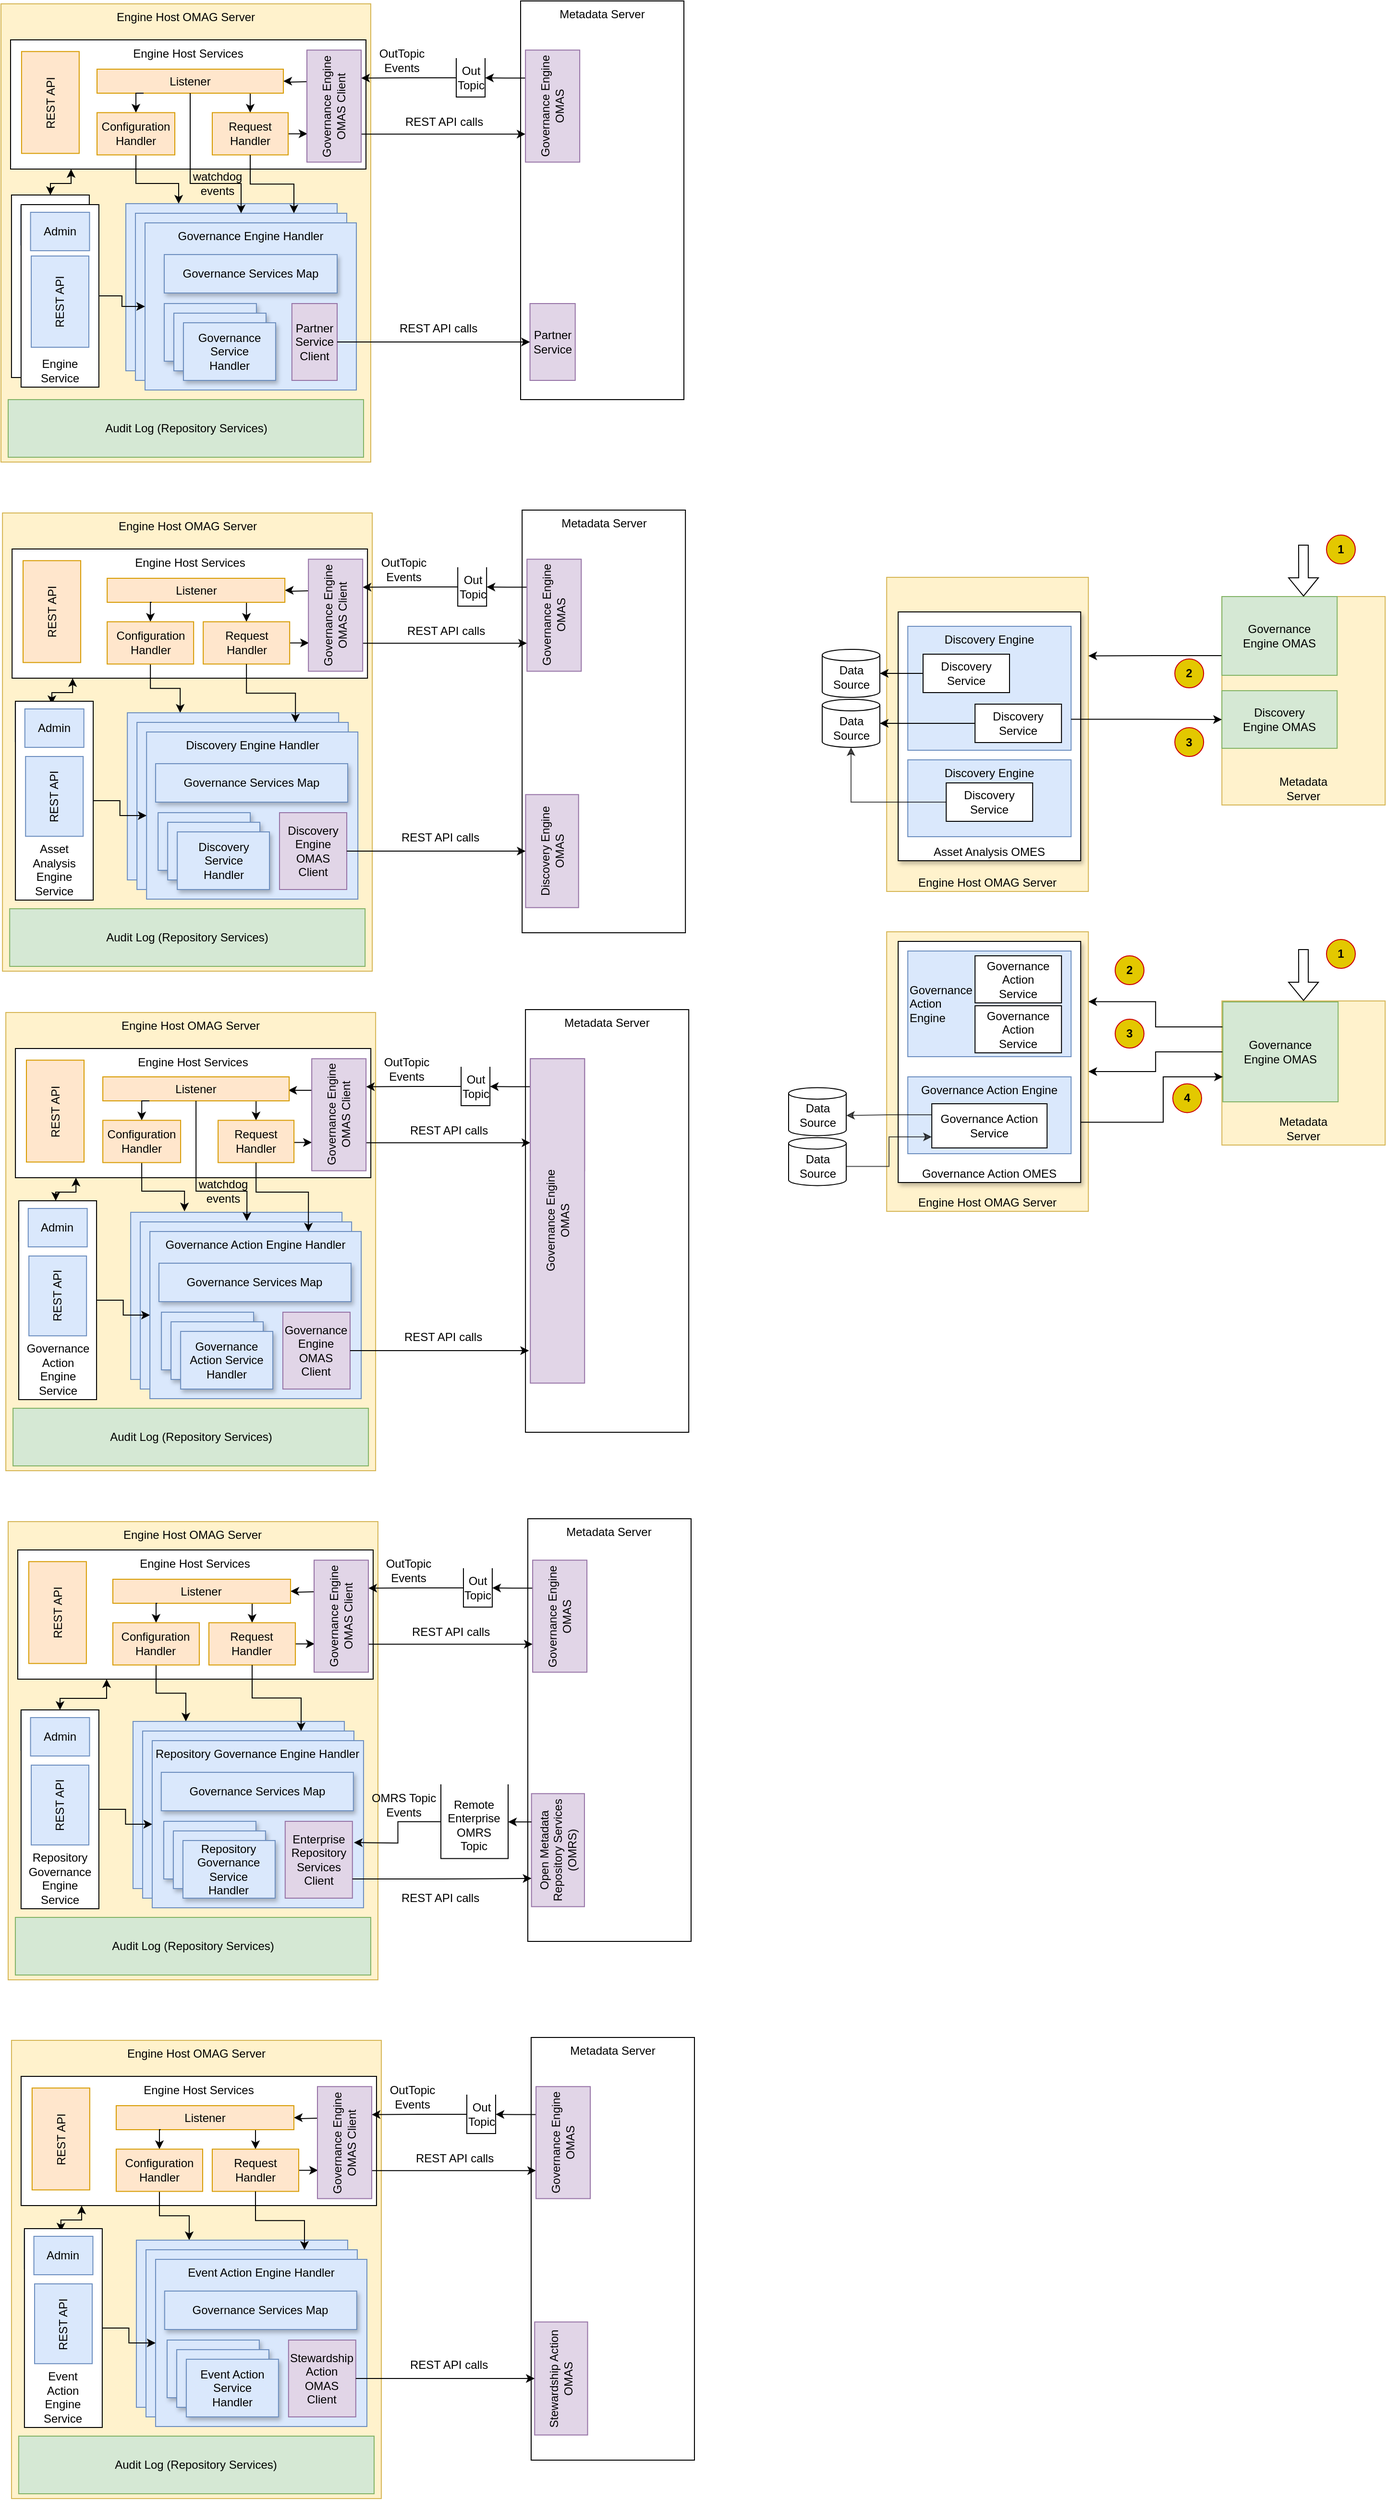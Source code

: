 <mxfile version="21.6.8" type="device" pages="5">
  <diagram id="9QGye9qF3GlcTXH40-j3" name="engine-host-internals">
    <mxGraphModel dx="1194" dy="1944" grid="1" gridSize="10" guides="1" tooltips="1" connect="1" arrows="1" fold="1" page="1" pageScale="1" pageWidth="827" pageHeight="1169" math="0" shadow="0">
      <root>
        <mxCell id="1A0xML21-OaG5q6vJsk9-0" />
        <mxCell id="1A0xML21-OaG5q6vJsk9-1" parent="1A0xML21-OaG5q6vJsk9-0" />
        <mxCell id="C474DuP7eIwvaRZx95Ov-111" value="" style="rounded=0;whiteSpace=wrap;html=1;verticalAlign=top;fillColor=#dae8fc;strokeColor=#6c8ebf;" parent="1A0xML21-OaG5q6vJsk9-1" vertex="1">
          <mxGeometry x="235" y="-335" width="36" height="20" as="geometry" />
        </mxCell>
        <mxCell id="C474DuP7eIwvaRZx95Ov-34" value="Engine Host OMAG Server" style="rounded=0;whiteSpace=wrap;html=1;verticalAlign=bottom;fillColor=#fff2cc;strokeColor=#d6b656;" parent="1A0xML21-OaG5q6vJsk9-1" vertex="1">
          <mxGeometry x="1102.1" y="110" width="210" height="327" as="geometry" />
        </mxCell>
        <mxCell id="C474DuP7eIwvaRZx95Ov-35" value="Metadata&lt;br&gt;Server" style="rounded=0;whiteSpace=wrap;html=1;verticalAlign=bottom;fillColor=#fff2cc;strokeColor=#d6b656;" parent="1A0xML21-OaG5q6vJsk9-1" vertex="1">
          <mxGeometry x="1451.1" y="130" width="170" height="217" as="geometry" />
        </mxCell>
        <mxCell id="C474DuP7eIwvaRZx95Ov-36" style="edgeStyle=orthogonalEdgeStyle;rounded=0;orthogonalLoop=1;jettySize=auto;html=1;entryX=1;entryY=0.25;entryDx=0;entryDy=0;exitX=0;exitY=0.75;exitDx=0;exitDy=0;" parent="1A0xML21-OaG5q6vJsk9-1" source="CtbzTgIFIKswPZPyJOrO-15" target="C474DuP7eIwvaRZx95Ov-34" edge="1">
          <mxGeometry relative="1" as="geometry" />
        </mxCell>
        <mxCell id="C474DuP7eIwvaRZx95Ov-38" value="Discovery&lt;br&gt;Engine OMAS" style="rounded=0;whiteSpace=wrap;html=1;fillColor=#d5e8d4;strokeColor=#82b366;" parent="1A0xML21-OaG5q6vJsk9-1" vertex="1">
          <mxGeometry x="1451.1" y="228" width="120" height="60" as="geometry" />
        </mxCell>
        <mxCell id="C474DuP7eIwvaRZx95Ov-39" value="3" style="ellipse;whiteSpace=wrap;html=1;aspect=fixed;align=center;fontStyle=1;fillColor=#e3c800;strokeColor=#CC0000;fontColor=#000000;" parent="1A0xML21-OaG5q6vJsk9-1" vertex="1">
          <mxGeometry x="1402.1" y="266.5" width="30" height="30" as="geometry" />
        </mxCell>
        <mxCell id="C474DuP7eIwvaRZx95Ov-40" value="2" style="ellipse;whiteSpace=wrap;html=1;aspect=fixed;align=center;fontStyle=1;fillColor=#e3c800;strokeColor=#CC0000;fontColor=#000000;" parent="1A0xML21-OaG5q6vJsk9-1" vertex="1">
          <mxGeometry x="1402.1" y="195" width="30" height="30" as="geometry" />
        </mxCell>
        <mxCell id="C474DuP7eIwvaRZx95Ov-41" value="3" style="ellipse;whiteSpace=wrap;html=1;aspect=fixed;align=center;fontStyle=1;fillColor=#e3c800;strokeColor=#CC0000;fontColor=#000000;" parent="1A0xML21-OaG5q6vJsk9-1" vertex="1">
          <mxGeometry x="1340" y="570" width="30" height="30" as="geometry" />
        </mxCell>
        <mxCell id="C474DuP7eIwvaRZx95Ov-42" value="Asset Analysis OMES" style="rounded=0;whiteSpace=wrap;html=1;shadow=1;align=center;verticalAlign=bottom;" parent="1A0xML21-OaG5q6vJsk9-1" vertex="1">
          <mxGeometry x="1114.1" y="146" width="190" height="259" as="geometry" />
        </mxCell>
        <mxCell id="C474DuP7eIwvaRZx95Ov-43" value="Discovery Engine" style="rounded=0;whiteSpace=wrap;html=1;align=center;fillColor=#dae8fc;strokeColor=#6c8ebf;verticalAlign=top;" parent="1A0xML21-OaG5q6vJsk9-1" vertex="1">
          <mxGeometry x="1124.1" y="161" width="170" height="129" as="geometry" />
        </mxCell>
        <mxCell id="C474DuP7eIwvaRZx95Ov-44" value="Discovery Engine" style="rounded=0;whiteSpace=wrap;html=1;align=center;fillColor=#dae8fc;strokeColor=#6c8ebf;verticalAlign=top;" parent="1A0xML21-OaG5q6vJsk9-1" vertex="1">
          <mxGeometry x="1124.1" y="300" width="170" height="80" as="geometry" />
        </mxCell>
        <mxCell id="CtbzTgIFIKswPZPyJOrO-23" style="edgeStyle=orthogonalEdgeStyle;rounded=0;orthogonalLoop=1;jettySize=auto;html=1;exitX=0;exitY=0.5;exitDx=0;exitDy=0;entryX=1;entryY=0.5;entryDx=0;entryDy=0;entryPerimeter=0;fillColor=default;" parent="1A0xML21-OaG5q6vJsk9-1" source="C474DuP7eIwvaRZx95Ov-45" target="CtbzTgIFIKswPZPyJOrO-22" edge="1">
          <mxGeometry relative="1" as="geometry" />
        </mxCell>
        <mxCell id="C474DuP7eIwvaRZx95Ov-45" value="Discovery&lt;br&gt;&lt;div style=&quot;&quot;&gt;&lt;span&gt;Service&lt;/span&gt;&lt;/div&gt;" style="rounded=0;whiteSpace=wrap;html=1;align=center;" parent="1A0xML21-OaG5q6vJsk9-1" vertex="1">
          <mxGeometry x="1140" y="190" width="90" height="40" as="geometry" />
        </mxCell>
        <mxCell id="C474DuP7eIwvaRZx95Ov-46" value="Discovery&lt;br&gt;&lt;div style=&quot;&quot;&gt;&lt;span&gt;Service&lt;/span&gt;&lt;/div&gt;" style="rounded=0;whiteSpace=wrap;html=1;align=center;" parent="1A0xML21-OaG5q6vJsk9-1" vertex="1">
          <mxGeometry x="1194.1" y="242" width="90" height="40" as="geometry" />
        </mxCell>
        <mxCell id="CtbzTgIFIKswPZPyJOrO-26" style="edgeStyle=orthogonalEdgeStyle;rounded=0;orthogonalLoop=1;jettySize=auto;html=1;exitX=0;exitY=0.5;exitDx=0;exitDy=0;fillColor=default;opacity=70;" parent="1A0xML21-OaG5q6vJsk9-1" source="C474DuP7eIwvaRZx95Ov-47" target="CtbzTgIFIKswPZPyJOrO-25" edge="1">
          <mxGeometry relative="1" as="geometry" />
        </mxCell>
        <mxCell id="C474DuP7eIwvaRZx95Ov-47" value="Discovery&lt;br&gt;&lt;div style=&quot;&quot;&gt;&lt;span&gt;Service&lt;/span&gt;&lt;/div&gt;" style="rounded=0;whiteSpace=wrap;html=1;align=center;" parent="1A0xML21-OaG5q6vJsk9-1" vertex="1">
          <mxGeometry x="1164.1" y="324" width="90" height="40" as="geometry" />
        </mxCell>
        <mxCell id="C474DuP7eIwvaRZx95Ov-98" value="Engine Host OMAG Server" style="rounded=0;whiteSpace=wrap;html=1;verticalAlign=top;fillColor=#fff2cc;strokeColor=#d6b656;" parent="1A0xML21-OaG5q6vJsk9-1" vertex="1">
          <mxGeometry x="180" y="-487" width="385" height="477" as="geometry" />
        </mxCell>
        <mxCell id="C474DuP7eIwvaRZx95Ov-99" value="Engine Host Services" style="rounded=0;whiteSpace=wrap;html=1;verticalAlign=top;" parent="1A0xML21-OaG5q6vJsk9-1" vertex="1">
          <mxGeometry x="190" y="-449.5" width="370" height="134.5" as="geometry" />
        </mxCell>
        <mxCell id="C474DuP7eIwvaRZx95Ov-100" value="Metadata Server" style="rounded=0;whiteSpace=wrap;html=1;verticalAlign=top;" parent="1A0xML21-OaG5q6vJsk9-1" vertex="1">
          <mxGeometry x="721" y="-490" width="170" height="415" as="geometry" />
        </mxCell>
        <mxCell id="C474DuP7eIwvaRZx95Ov-140" style="edgeStyle=orthogonalEdgeStyle;rounded=0;orthogonalLoop=1;jettySize=auto;html=1;" parent="1A0xML21-OaG5q6vJsk9-1" target="C474DuP7eIwvaRZx95Ov-108" edge="1">
          <mxGeometry relative="1" as="geometry">
            <mxPoint x="500" y="-406" as="sourcePoint" />
          </mxGeometry>
        </mxCell>
        <mxCell id="C474DuP7eIwvaRZx95Ov-141" style="edgeStyle=orthogonalEdgeStyle;rounded=0;orthogonalLoop=1;jettySize=auto;html=1;entryX=0.75;entryY=1;entryDx=0;entryDy=0;" parent="1A0xML21-OaG5q6vJsk9-1" source="C474DuP7eIwvaRZx95Ov-103" target="C474DuP7eIwvaRZx95Ov-117" edge="1">
          <mxGeometry relative="1" as="geometry" />
        </mxCell>
        <mxCell id="C474DuP7eIwvaRZx95Ov-103" value="" style="shape=partialRectangle;whiteSpace=wrap;html=1;bottom=1;right=1;left=1;top=0;fillColor=none;routingCenterX=-0.5;" parent="1A0xML21-OaG5q6vJsk9-1" vertex="1">
          <mxGeometry x="654" y="-430" width="30" height="40" as="geometry" />
        </mxCell>
        <mxCell id="C474DuP7eIwvaRZx95Ov-104" value="Out&lt;br&gt;Topic" style="text;html=1;align=center;verticalAlign=middle;resizable=0;points=[];;autosize=1;" parent="1A0xML21-OaG5q6vJsk9-1" vertex="1">
          <mxGeometry x="649" y="-425" width="40" height="30" as="geometry" />
        </mxCell>
        <mxCell id="C474DuP7eIwvaRZx95Ov-105" style="edgeStyle=orthogonalEdgeStyle;rounded=0;orthogonalLoop=1;jettySize=auto;html=1;exitX=0.75;exitY=0;exitDx=0;exitDy=0;entryX=1;entryY=0.5;entryDx=0;entryDy=0;" parent="1A0xML21-OaG5q6vJsk9-1" source="C474DuP7eIwvaRZx95Ov-142" target="C474DuP7eIwvaRZx95Ov-103" edge="1">
          <mxGeometry relative="1" as="geometry">
            <mxPoint x="723.845" y="-410.332" as="sourcePoint" />
          </mxGeometry>
        </mxCell>
        <mxCell id="C474DuP7eIwvaRZx95Ov-137" style="edgeStyle=orthogonalEdgeStyle;rounded=0;orthogonalLoop=1;jettySize=auto;html=1;exitX=0.75;exitY=1;exitDx=0;exitDy=0;entryX=0.5;entryY=0;entryDx=0;entryDy=0;" parent="1A0xML21-OaG5q6vJsk9-1" source="C474DuP7eIwvaRZx95Ov-108" target="C474DuP7eIwvaRZx95Ov-110" edge="1">
          <mxGeometry relative="1" as="geometry" />
        </mxCell>
        <mxCell id="C474DuP7eIwvaRZx95Ov-108" value="Listener" style="rounded=0;whiteSpace=wrap;html=1;fillColor=#ffe6cc;strokeColor=#d79b00;" parent="1A0xML21-OaG5q6vJsk9-1" vertex="1">
          <mxGeometry x="280" y="-419" width="194" height="25" as="geometry" />
        </mxCell>
        <mxCell id="C474DuP7eIwvaRZx95Ov-138" style="edgeStyle=orthogonalEdgeStyle;rounded=0;orthogonalLoop=1;jettySize=auto;html=1;entryX=0.25;entryY=0;entryDx=0;entryDy=0;" parent="1A0xML21-OaG5q6vJsk9-1" source="C474DuP7eIwvaRZx95Ov-110" target="C474DuP7eIwvaRZx95Ov-117" edge="1">
          <mxGeometry relative="1" as="geometry" />
        </mxCell>
        <mxCell id="C474DuP7eIwvaRZx95Ov-110" value="Request&lt;br&gt;Handler" style="rounded=0;whiteSpace=wrap;html=1;fillColor=#ffe6cc;strokeColor=#d79b00;" parent="1A0xML21-OaG5q6vJsk9-1" vertex="1">
          <mxGeometry x="400" y="-373.75" width="79" height="44" as="geometry" />
        </mxCell>
        <mxCell id="C474DuP7eIwvaRZx95Ov-116" style="edgeStyle=orthogonalEdgeStyle;rounded=0;orthogonalLoop=1;jettySize=auto;html=1;exitX=0.25;exitY=1;exitDx=0;exitDy=0;startArrow=none;startFill=0;entryX=0.25;entryY=0;entryDx=0;entryDy=0;" parent="1A0xML21-OaG5q6vJsk9-1" source="C474DuP7eIwvaRZx95Ov-117" target="C474DuP7eIwvaRZx95Ov-142" edge="1">
          <mxGeometry relative="1" as="geometry">
            <mxPoint x="723.845" y="-352.527" as="targetPoint" />
          </mxGeometry>
        </mxCell>
        <mxCell id="C474DuP7eIwvaRZx95Ov-117" value="Governance Engine&lt;br&gt;OMAS Client" style="rounded=0;whiteSpace=wrap;html=1;rotation=-90;fillColor=#e1d5e7;strokeColor=#9673a6;" parent="1A0xML21-OaG5q6vJsk9-1" vertex="1">
          <mxGeometry x="468.45" y="-408.8" width="116.62" height="56.5" as="geometry" />
        </mxCell>
        <mxCell id="C474DuP7eIwvaRZx95Ov-121" style="edgeStyle=orthogonalEdgeStyle;rounded=0;orthogonalLoop=1;jettySize=auto;html=1;exitX=0.5;exitY=1;exitDx=0;exitDy=0;" parent="1A0xML21-OaG5q6vJsk9-1" source="C474DuP7eIwvaRZx95Ov-103" target="C474DuP7eIwvaRZx95Ov-103" edge="1">
          <mxGeometry relative="1" as="geometry" />
        </mxCell>
        <mxCell id="C474DuP7eIwvaRZx95Ov-122" value="REST API calls" style="text;html=1;align=center;verticalAlign=middle;resizable=0;points=[];;autosize=1;" parent="1A0xML21-OaG5q6vJsk9-1" vertex="1">
          <mxGeometry x="591" y="-373.75" width="100" height="20" as="geometry" />
        </mxCell>
        <mxCell id="C474DuP7eIwvaRZx95Ov-123" value="OutTopic&lt;br&gt;Events" style="text;html=1;align=center;verticalAlign=middle;resizable=0;points=[];;autosize=1;" parent="1A0xML21-OaG5q6vJsk9-1" vertex="1">
          <mxGeometry x="567" y="-442.8" width="60" height="30" as="geometry" />
        </mxCell>
        <mxCell id="C474DuP7eIwvaRZx95Ov-134" style="edgeStyle=orthogonalEdgeStyle;rounded=0;orthogonalLoop=1;jettySize=auto;html=1;exitX=0.25;exitY=1;exitDx=0;exitDy=0;entryX=0.5;entryY=0;entryDx=0;entryDy=0;startArrow=none;startFill=0;" parent="1A0xML21-OaG5q6vJsk9-1" source="C474DuP7eIwvaRZx95Ov-108" target="C474DuP7eIwvaRZx95Ov-136" edge="1">
          <mxGeometry relative="1" as="geometry">
            <mxPoint x="334.9" y="-441" as="sourcePoint" />
          </mxGeometry>
        </mxCell>
        <mxCell id="C474DuP7eIwvaRZx95Ov-135" style="edgeStyle=orthogonalEdgeStyle;rounded=0;orthogonalLoop=1;jettySize=auto;html=1;exitX=0.5;exitY=1;exitDx=0;exitDy=0;entryX=0.25;entryY=0;entryDx=0;entryDy=0;startArrow=none;startFill=0;" parent="1A0xML21-OaG5q6vJsk9-1" source="C474DuP7eIwvaRZx95Ov-136" target="C474DuP7eIwvaRZx95Ov-143" edge="1">
          <mxGeometry relative="1" as="geometry">
            <mxPoint x="263.9" y="-359" as="targetPoint" />
            <Array as="points">
              <mxPoint x="321" y="-300" />
              <mxPoint x="365" y="-300" />
            </Array>
          </mxGeometry>
        </mxCell>
        <mxCell id="C474DuP7eIwvaRZx95Ov-136" value="Configuration&lt;br&gt;Handler" style="rounded=0;whiteSpace=wrap;html=1;fillColor=#ffe6cc;strokeColor=#d79b00;" parent="1A0xML21-OaG5q6vJsk9-1" vertex="1">
          <mxGeometry x="280" y="-373.75" width="81" height="44" as="geometry" />
        </mxCell>
        <mxCell id="C474DuP7eIwvaRZx95Ov-142" value="Governance Engine&lt;br&gt;OMAS" style="rounded=0;whiteSpace=wrap;html=1;rotation=-90;fillColor=#e1d5e7;strokeColor=#9673a6;" parent="1A0xML21-OaG5q6vJsk9-1" vertex="1">
          <mxGeometry x="696" y="-408.8" width="116.62" height="56.5" as="geometry" />
        </mxCell>
        <mxCell id="C474DuP7eIwvaRZx95Ov-145" value="REST API" style="rounded=0;whiteSpace=wrap;html=1;rotation=-90;fillColor=#ffe6cc;strokeColor=#d79b00;" parent="1A0xML21-OaG5q6vJsk9-1" vertex="1">
          <mxGeometry x="178.42" y="-414.33" width="106.05" height="60" as="geometry" />
        </mxCell>
        <mxCell id="C474DuP7eIwvaRZx95Ov-146" value="Partner&lt;br&gt;Service" style="rounded=0;whiteSpace=wrap;html=1;rotation=0;fillColor=#e1d5e7;strokeColor=#9673a6;" parent="1A0xML21-OaG5q6vJsk9-1" vertex="1">
          <mxGeometry x="730.76" y="-175" width="47.1" height="80" as="geometry" />
        </mxCell>
        <mxCell id="C474DuP7eIwvaRZx95Ov-148" value="" style="rounded=0;whiteSpace=wrap;html=1;verticalAlign=top;fillColor=#dae8fc;strokeColor=#6c8ebf;" parent="1A0xML21-OaG5q6vJsk9-1" vertex="1">
          <mxGeometry x="416.45" y="-278" width="35.1" height="20" as="geometry" />
        </mxCell>
        <mxCell id="C474DuP7eIwvaRZx95Ov-143" value="" style="rounded=0;whiteSpace=wrap;html=1;verticalAlign=top;fillColor=#dae8fc;strokeColor=#6c8ebf;" parent="1A0xML21-OaG5q6vJsk9-1" vertex="1">
          <mxGeometry x="310" y="-279" width="220" height="174" as="geometry" />
        </mxCell>
        <mxCell id="C474DuP7eIwvaRZx95Ov-160" style="edgeStyle=orthogonalEdgeStyle;rounded=0;orthogonalLoop=1;jettySize=auto;html=1;exitX=0.5;exitY=0;exitDx=0;exitDy=0;entryX=0.5;entryY=1;entryDx=0;entryDy=0;startArrow=classic;startFill=1;" parent="1A0xML21-OaG5q6vJsk9-1" source="C474DuP7eIwvaRZx95Ov-152" target="C474DuP7eIwvaRZx95Ov-111" edge="1">
          <mxGeometry relative="1" as="geometry">
            <Array as="points">
              <mxPoint x="232" y="-300" />
              <mxPoint x="253" y="-300" />
            </Array>
          </mxGeometry>
        </mxCell>
        <mxCell id="C474DuP7eIwvaRZx95Ov-152" value="Engine&lt;br&gt;Service" style="rounded=0;whiteSpace=wrap;html=1;verticalAlign=bottom;" parent="1A0xML21-OaG5q6vJsk9-1" vertex="1">
          <mxGeometry x="190.95" y="-288" width="81" height="190" as="geometry" />
        </mxCell>
        <mxCell id="C474DuP7eIwvaRZx95Ov-162" value="REST API calls" style="text;html=1;align=center;verticalAlign=middle;resizable=0;points=[];;autosize=1;" parent="1A0xML21-OaG5q6vJsk9-1" vertex="1">
          <mxGeometry x="585.07" y="-159" width="100" height="20" as="geometry" />
        </mxCell>
        <mxCell id="C474DuP7eIwvaRZx95Ov-153" value="Admin" style="rounded=0;whiteSpace=wrap;html=1;fillColor=#dae8fc;strokeColor=#6c8ebf;" parent="1A0xML21-OaG5q6vJsk9-1" vertex="1">
          <mxGeometry x="200.78" y="-276" width="61.45" height="40" as="geometry" />
        </mxCell>
        <mxCell id="C474DuP7eIwvaRZx95Ov-155" value="REST API" style="rounded=0;whiteSpace=wrap;html=1;rotation=-90;fillColor=#dae8fc;strokeColor=#6c8ebf;" parent="1A0xML21-OaG5q6vJsk9-1" vertex="1">
          <mxGeometry x="184" y="-213" width="95" height="60" as="geometry" />
        </mxCell>
        <mxCell id="C474DuP7eIwvaRZx95Ov-156" value="Engine&lt;br&gt;Service" style="rounded=0;whiteSpace=wrap;html=1;verticalAlign=bottom;" parent="1A0xML21-OaG5q6vJsk9-1" vertex="1">
          <mxGeometry x="200.95" y="-278" width="81" height="190" as="geometry" />
        </mxCell>
        <mxCell id="C474DuP7eIwvaRZx95Ov-157" value="Admin" style="rounded=0;whiteSpace=wrap;html=1;fillColor=#dae8fc;strokeColor=#6c8ebf;" parent="1A0xML21-OaG5q6vJsk9-1" vertex="1">
          <mxGeometry x="210.78" y="-270" width="61.45" height="40" as="geometry" />
        </mxCell>
        <mxCell id="C474DuP7eIwvaRZx95Ov-158" value="REST API" style="rounded=0;whiteSpace=wrap;html=1;rotation=-90;fillColor=#dae8fc;strokeColor=#6c8ebf;" parent="1A0xML21-OaG5q6vJsk9-1" vertex="1">
          <mxGeometry x="194" y="-207" width="95" height="60" as="geometry" />
        </mxCell>
        <mxCell id="C474DuP7eIwvaRZx95Ov-149" value="" style="rounded=0;whiteSpace=wrap;html=1;verticalAlign=top;fillColor=#dae8fc;strokeColor=#6c8ebf;" parent="1A0xML21-OaG5q6vJsk9-1" vertex="1">
          <mxGeometry x="320" y="-269" width="220" height="174" as="geometry" />
        </mxCell>
        <mxCell id="C474DuP7eIwvaRZx95Ov-150" value="Governance Engine Handler" style="rounded=0;whiteSpace=wrap;html=1;verticalAlign=top;fillColor=#dae8fc;strokeColor=#6c8ebf;" parent="1A0xML21-OaG5q6vJsk9-1" vertex="1">
          <mxGeometry x="330" y="-259" width="220" height="174" as="geometry" />
        </mxCell>
        <mxCell id="C474DuP7eIwvaRZx95Ov-120" value="Governance Services Map" style="rounded=0;whiteSpace=wrap;html=1;fillColor=#dae8fc;strokeColor=#6c8ebf;shadow=1;" parent="1A0xML21-OaG5q6vJsk9-1" vertex="1">
          <mxGeometry x="350" y="-226" width="180" height="40" as="geometry" />
        </mxCell>
        <mxCell id="C474DuP7eIwvaRZx95Ov-130" value="Partner&lt;br&gt;Service&lt;br&gt;Client" style="rounded=0;whiteSpace=wrap;html=1;rotation=0;fillColor=#e1d5e7;strokeColor=#9673a6;" parent="1A0xML21-OaG5q6vJsk9-1" vertex="1">
          <mxGeometry x="482.9" y="-175" width="47.1" height="80" as="geometry" />
        </mxCell>
        <mxCell id="C474DuP7eIwvaRZx95Ov-132" value="Governance&lt;br&gt;Service&lt;br&gt;Handler" style="rounded=0;whiteSpace=wrap;html=1;fillColor=#dae8fc;strokeColor=#6c8ebf;shadow=1;" parent="1A0xML21-OaG5q6vJsk9-1" vertex="1">
          <mxGeometry x="350" y="-175" width="95.95" height="60" as="geometry" />
        </mxCell>
        <mxCell id="C474DuP7eIwvaRZx95Ov-139" style="edgeStyle=orthogonalEdgeStyle;rounded=0;orthogonalLoop=1;jettySize=auto;html=1;exitX=0.5;exitY=1;exitDx=0;exitDy=0;entryX=0.75;entryY=0;entryDx=0;entryDy=0;" parent="1A0xML21-OaG5q6vJsk9-1" source="C474DuP7eIwvaRZx95Ov-110" target="C474DuP7eIwvaRZx95Ov-149" edge="1">
          <mxGeometry relative="1" as="geometry" />
        </mxCell>
        <mxCell id="C474DuP7eIwvaRZx95Ov-159" style="edgeStyle=orthogonalEdgeStyle;rounded=0;orthogonalLoop=1;jettySize=auto;html=1;" parent="1A0xML21-OaG5q6vJsk9-1" source="C474DuP7eIwvaRZx95Ov-156" target="C474DuP7eIwvaRZx95Ov-150" edge="1">
          <mxGeometry relative="1" as="geometry" />
        </mxCell>
        <mxCell id="C474DuP7eIwvaRZx95Ov-163" value="Governance&lt;br&gt;Service&lt;br&gt;Handler" style="rounded=0;whiteSpace=wrap;html=1;fillColor=#dae8fc;strokeColor=#6c8ebf;shadow=1;" parent="1A0xML21-OaG5q6vJsk9-1" vertex="1">
          <mxGeometry x="360" y="-165" width="95.95" height="60" as="geometry" />
        </mxCell>
        <mxCell id="C474DuP7eIwvaRZx95Ov-164" value="Governance&lt;br&gt;Service&lt;br&gt;Handler" style="rounded=0;whiteSpace=wrap;html=1;fillColor=#dae8fc;strokeColor=#6c8ebf;shadow=1;" parent="1A0xML21-OaG5q6vJsk9-1" vertex="1">
          <mxGeometry x="370" y="-155" width="95.95" height="60" as="geometry" />
        </mxCell>
        <mxCell id="C474DuP7eIwvaRZx95Ov-147" style="edgeStyle=orthogonalEdgeStyle;rounded=0;orthogonalLoop=1;jettySize=auto;html=1;entryX=0;entryY=0.5;entryDx=0;entryDy=0;" parent="1A0xML21-OaG5q6vJsk9-1" source="C474DuP7eIwvaRZx95Ov-130" target="C474DuP7eIwvaRZx95Ov-146" edge="1">
          <mxGeometry relative="1" as="geometry" />
        </mxCell>
        <mxCell id="C474DuP7eIwvaRZx95Ov-73" value="Audit Log (Repository Services)" style="rounded=0;whiteSpace=wrap;html=1;fillColor=#d5e8d4;strokeColor=#82b366;" parent="1A0xML21-OaG5q6vJsk9-1" vertex="1">
          <mxGeometry x="187.5" y="-75" width="370" height="60" as="geometry" />
        </mxCell>
        <mxCell id="-X61TCMz17pQ7-oCpkFn-0" value="" style="rounded=0;whiteSpace=wrap;html=1;verticalAlign=top;fillColor=#dae8fc;strokeColor=#6c8ebf;" parent="1A0xML21-OaG5q6vJsk9-1" vertex="1">
          <mxGeometry x="236.58" y="195" width="36" height="20" as="geometry" />
        </mxCell>
        <mxCell id="-X61TCMz17pQ7-oCpkFn-1" value="Engine Host OMAG Server" style="rounded=0;whiteSpace=wrap;html=1;verticalAlign=top;fillColor=#fff2cc;strokeColor=#d6b656;" parent="1A0xML21-OaG5q6vJsk9-1" vertex="1">
          <mxGeometry x="181.58" y="43" width="385" height="477" as="geometry" />
        </mxCell>
        <mxCell id="-X61TCMz17pQ7-oCpkFn-2" value="Engine Host Services" style="rounded=0;whiteSpace=wrap;html=1;verticalAlign=top;" parent="1A0xML21-OaG5q6vJsk9-1" vertex="1">
          <mxGeometry x="191.58" y="80.5" width="370" height="134.5" as="geometry" />
        </mxCell>
        <mxCell id="-X61TCMz17pQ7-oCpkFn-3" value="Metadata Server" style="rounded=0;whiteSpace=wrap;html=1;verticalAlign=top;" parent="1A0xML21-OaG5q6vJsk9-1" vertex="1">
          <mxGeometry x="722.58" y="40" width="170" height="440" as="geometry" />
        </mxCell>
        <mxCell id="-X61TCMz17pQ7-oCpkFn-4" style="edgeStyle=orthogonalEdgeStyle;rounded=0;orthogonalLoop=1;jettySize=auto;html=1;" parent="1A0xML21-OaG5q6vJsk9-1" target="-X61TCMz17pQ7-oCpkFn-10" edge="1">
          <mxGeometry relative="1" as="geometry">
            <mxPoint x="501.58" y="124" as="sourcePoint" />
          </mxGeometry>
        </mxCell>
        <mxCell id="-X61TCMz17pQ7-oCpkFn-5" style="edgeStyle=orthogonalEdgeStyle;rounded=0;orthogonalLoop=1;jettySize=auto;html=1;entryX=0.75;entryY=1;entryDx=0;entryDy=0;" parent="1A0xML21-OaG5q6vJsk9-1" source="-X61TCMz17pQ7-oCpkFn-6" target="-X61TCMz17pQ7-oCpkFn-14" edge="1">
          <mxGeometry relative="1" as="geometry" />
        </mxCell>
        <mxCell id="-X61TCMz17pQ7-oCpkFn-6" value="" style="shape=partialRectangle;whiteSpace=wrap;html=1;bottom=1;right=1;left=1;top=0;fillColor=none;routingCenterX=-0.5;" parent="1A0xML21-OaG5q6vJsk9-1" vertex="1">
          <mxGeometry x="655.58" y="100" width="30" height="40" as="geometry" />
        </mxCell>
        <mxCell id="-X61TCMz17pQ7-oCpkFn-7" value="Out&lt;br&gt;Topic" style="text;html=1;align=center;verticalAlign=middle;resizable=0;points=[];;autosize=1;" parent="1A0xML21-OaG5q6vJsk9-1" vertex="1">
          <mxGeometry x="650.58" y="105" width="40" height="30" as="geometry" />
        </mxCell>
        <mxCell id="-X61TCMz17pQ7-oCpkFn-8" style="edgeStyle=orthogonalEdgeStyle;rounded=0;orthogonalLoop=1;jettySize=auto;html=1;exitX=0.75;exitY=0;exitDx=0;exitDy=0;entryX=1;entryY=0.5;entryDx=0;entryDy=0;" parent="1A0xML21-OaG5q6vJsk9-1" source="-X61TCMz17pQ7-oCpkFn-21" target="-X61TCMz17pQ7-oCpkFn-6" edge="1">
          <mxGeometry relative="1" as="geometry">
            <mxPoint x="725.425" y="119.668" as="sourcePoint" />
          </mxGeometry>
        </mxCell>
        <mxCell id="-X61TCMz17pQ7-oCpkFn-9" style="edgeStyle=orthogonalEdgeStyle;rounded=0;orthogonalLoop=1;jettySize=auto;html=1;exitX=0.75;exitY=1;exitDx=0;exitDy=0;entryX=0.5;entryY=0;entryDx=0;entryDy=0;" parent="1A0xML21-OaG5q6vJsk9-1" source="-X61TCMz17pQ7-oCpkFn-10" target="-X61TCMz17pQ7-oCpkFn-12" edge="1">
          <mxGeometry relative="1" as="geometry" />
        </mxCell>
        <mxCell id="-X61TCMz17pQ7-oCpkFn-10" value="Listener" style="rounded=0;whiteSpace=wrap;html=1;fillColor=#ffe6cc;strokeColor=#d79b00;" parent="1A0xML21-OaG5q6vJsk9-1" vertex="1">
          <mxGeometry x="290.58" y="111" width="185" height="25" as="geometry" />
        </mxCell>
        <mxCell id="-X61TCMz17pQ7-oCpkFn-11" style="edgeStyle=orthogonalEdgeStyle;rounded=0;orthogonalLoop=1;jettySize=auto;html=1;entryX=0.25;entryY=0;entryDx=0;entryDy=0;" parent="1A0xML21-OaG5q6vJsk9-1" source="-X61TCMz17pQ7-oCpkFn-12" target="-X61TCMz17pQ7-oCpkFn-14" edge="1">
          <mxGeometry relative="1" as="geometry" />
        </mxCell>
        <mxCell id="-X61TCMz17pQ7-oCpkFn-12" value="Request&lt;br&gt;Handler" style="rounded=0;whiteSpace=wrap;html=1;fillColor=#ffe6cc;strokeColor=#d79b00;" parent="1A0xML21-OaG5q6vJsk9-1" vertex="1">
          <mxGeometry x="390.58" y="156.25" width="90" height="44" as="geometry" />
        </mxCell>
        <mxCell id="-X61TCMz17pQ7-oCpkFn-13" style="edgeStyle=orthogonalEdgeStyle;rounded=0;orthogonalLoop=1;jettySize=auto;html=1;exitX=0.25;exitY=1;exitDx=0;exitDy=0;startArrow=none;startFill=0;entryX=0.25;entryY=0;entryDx=0;entryDy=0;" parent="1A0xML21-OaG5q6vJsk9-1" source="-X61TCMz17pQ7-oCpkFn-14" target="-X61TCMz17pQ7-oCpkFn-21" edge="1">
          <mxGeometry relative="1" as="geometry">
            <mxPoint x="725.425" y="177.473" as="targetPoint" />
          </mxGeometry>
        </mxCell>
        <mxCell id="-X61TCMz17pQ7-oCpkFn-14" value="Governance Engine&lt;br&gt;OMAS Client" style="rounded=0;whiteSpace=wrap;html=1;rotation=-90;fillColor=#e1d5e7;strokeColor=#9673a6;" parent="1A0xML21-OaG5q6vJsk9-1" vertex="1">
          <mxGeometry x="470.03" y="121.2" width="116.62" height="56.5" as="geometry" />
        </mxCell>
        <mxCell id="-X61TCMz17pQ7-oCpkFn-15" style="edgeStyle=orthogonalEdgeStyle;rounded=0;orthogonalLoop=1;jettySize=auto;html=1;exitX=0.5;exitY=1;exitDx=0;exitDy=0;" parent="1A0xML21-OaG5q6vJsk9-1" source="-X61TCMz17pQ7-oCpkFn-6" target="-X61TCMz17pQ7-oCpkFn-6" edge="1">
          <mxGeometry relative="1" as="geometry" />
        </mxCell>
        <mxCell id="-X61TCMz17pQ7-oCpkFn-16" value="REST API calls" style="text;html=1;align=center;verticalAlign=middle;resizable=0;points=[];;autosize=1;" parent="1A0xML21-OaG5q6vJsk9-1" vertex="1">
          <mxGeometry x="592.58" y="156.25" width="100" height="20" as="geometry" />
        </mxCell>
        <mxCell id="-X61TCMz17pQ7-oCpkFn-17" value="OutTopic&lt;br&gt;Events" style="text;html=1;align=center;verticalAlign=middle;resizable=0;points=[];;autosize=1;" parent="1A0xML21-OaG5q6vJsk9-1" vertex="1">
          <mxGeometry x="568.58" y="87.2" width="60" height="30" as="geometry" />
        </mxCell>
        <mxCell id="-X61TCMz17pQ7-oCpkFn-18" style="edgeStyle=orthogonalEdgeStyle;rounded=0;orthogonalLoop=1;jettySize=auto;html=1;exitX=0.25;exitY=1;exitDx=0;exitDy=0;entryX=0.5;entryY=0;entryDx=0;entryDy=0;startArrow=none;startFill=0;" parent="1A0xML21-OaG5q6vJsk9-1" source="-X61TCMz17pQ7-oCpkFn-10" target="-X61TCMz17pQ7-oCpkFn-20" edge="1">
          <mxGeometry relative="1" as="geometry">
            <mxPoint x="336.48" y="89" as="sourcePoint" />
          </mxGeometry>
        </mxCell>
        <mxCell id="-X61TCMz17pQ7-oCpkFn-19" style="edgeStyle=orthogonalEdgeStyle;rounded=0;orthogonalLoop=1;jettySize=auto;html=1;exitX=0.5;exitY=1;exitDx=0;exitDy=0;entryX=0.25;entryY=0;entryDx=0;entryDy=0;startArrow=none;startFill=0;" parent="1A0xML21-OaG5q6vJsk9-1" source="-X61TCMz17pQ7-oCpkFn-20" target="-X61TCMz17pQ7-oCpkFn-25" edge="1">
          <mxGeometry relative="1" as="geometry">
            <mxPoint x="265.48" y="171" as="targetPoint" />
          </mxGeometry>
        </mxCell>
        <mxCell id="-X61TCMz17pQ7-oCpkFn-20" value="Configuration&lt;br&gt;Handler" style="rounded=0;whiteSpace=wrap;html=1;fillColor=#ffe6cc;strokeColor=#d79b00;" parent="1A0xML21-OaG5q6vJsk9-1" vertex="1">
          <mxGeometry x="290.58" y="156.25" width="90" height="44" as="geometry" />
        </mxCell>
        <mxCell id="-X61TCMz17pQ7-oCpkFn-21" value="Governance Engine&lt;br&gt;OMAS" style="rounded=0;whiteSpace=wrap;html=1;rotation=-90;fillColor=#e1d5e7;strokeColor=#9673a6;" parent="1A0xML21-OaG5q6vJsk9-1" vertex="1">
          <mxGeometry x="697.58" y="121.2" width="116.62" height="56.5" as="geometry" />
        </mxCell>
        <mxCell id="-X61TCMz17pQ7-oCpkFn-22" value="REST API" style="rounded=0;whiteSpace=wrap;html=1;rotation=-90;fillColor=#ffe6cc;strokeColor=#d79b00;" parent="1A0xML21-OaG5q6vJsk9-1" vertex="1">
          <mxGeometry x="180" y="115.67" width="106.05" height="60" as="geometry" />
        </mxCell>
        <mxCell id="-X61TCMz17pQ7-oCpkFn-23" value="Discovery Engine&lt;br&gt;OMAS" style="rounded=0;whiteSpace=wrap;html=1;rotation=-90;fillColor=#e1d5e7;strokeColor=#9673a6;" parent="1A0xML21-OaG5q6vJsk9-1" vertex="1">
          <mxGeometry x="694.96" y="367.43" width="117.66" height="55.14" as="geometry" />
        </mxCell>
        <mxCell id="-X61TCMz17pQ7-oCpkFn-24" value="" style="rounded=0;whiteSpace=wrap;html=1;verticalAlign=top;fillColor=#dae8fc;strokeColor=#6c8ebf;" parent="1A0xML21-OaG5q6vJsk9-1" vertex="1">
          <mxGeometry x="418.03" y="252" width="35.1" height="20" as="geometry" />
        </mxCell>
        <mxCell id="-X61TCMz17pQ7-oCpkFn-25" value="" style="rounded=0;whiteSpace=wrap;html=1;verticalAlign=top;fillColor=#dae8fc;strokeColor=#6c8ebf;" parent="1A0xML21-OaG5q6vJsk9-1" vertex="1">
          <mxGeometry x="311.58" y="251" width="220" height="174" as="geometry" />
        </mxCell>
        <mxCell id="-X61TCMz17pQ7-oCpkFn-26" style="edgeStyle=orthogonalEdgeStyle;rounded=0;orthogonalLoop=1;jettySize=auto;html=1;exitX=0.5;exitY=0;exitDx=0;exitDy=0;entryX=0.5;entryY=1;entryDx=0;entryDy=0;startArrow=classic;startFill=1;" parent="1A0xML21-OaG5q6vJsk9-1" target="-X61TCMz17pQ7-oCpkFn-0" edge="1">
          <mxGeometry relative="1" as="geometry">
            <Array as="points">
              <mxPoint x="233.58" y="230" />
              <mxPoint x="254.58" y="230" />
            </Array>
            <mxPoint x="233.03" y="242" as="sourcePoint" />
          </mxGeometry>
        </mxCell>
        <mxCell id="-X61TCMz17pQ7-oCpkFn-28" value="REST API calls" style="text;html=1;align=center;verticalAlign=middle;resizable=0;points=[];;autosize=1;" parent="1A0xML21-OaG5q6vJsk9-1" vertex="1">
          <mxGeometry x="586.65" y="371" width="100" height="20" as="geometry" />
        </mxCell>
        <mxCell id="-X61TCMz17pQ7-oCpkFn-29" value="Admin" style="rounded=0;whiteSpace=wrap;html=1;fillColor=#dae8fc;strokeColor=#6c8ebf;" parent="1A0xML21-OaG5q6vJsk9-1" vertex="1">
          <mxGeometry x="194.88" y="241" width="61.45" height="40" as="geometry" />
        </mxCell>
        <mxCell id="-X61TCMz17pQ7-oCpkFn-30" value="REST API" style="rounded=0;whiteSpace=wrap;html=1;rotation=-90;fillColor=#dae8fc;strokeColor=#6c8ebf;" parent="1A0xML21-OaG5q6vJsk9-1" vertex="1">
          <mxGeometry x="178.1" y="304" width="95" height="60" as="geometry" />
        </mxCell>
        <mxCell id="-X61TCMz17pQ7-oCpkFn-31" value="Asset&lt;br&gt;Analysis&lt;br&gt;Engine&lt;br&gt;Service" style="rounded=0;whiteSpace=wrap;html=1;verticalAlign=bottom;" parent="1A0xML21-OaG5q6vJsk9-1" vertex="1">
          <mxGeometry x="195.05" y="239" width="81" height="207" as="geometry" />
        </mxCell>
        <mxCell id="-X61TCMz17pQ7-oCpkFn-32" value="Admin" style="rounded=0;whiteSpace=wrap;html=1;fillColor=#dae8fc;strokeColor=#6c8ebf;" parent="1A0xML21-OaG5q6vJsk9-1" vertex="1">
          <mxGeometry x="204.88" y="247" width="61.45" height="40" as="geometry" />
        </mxCell>
        <mxCell id="-X61TCMz17pQ7-oCpkFn-33" value="REST API" style="rounded=0;whiteSpace=wrap;html=1;rotation=-90;fillColor=#dae8fc;strokeColor=#6c8ebf;" parent="1A0xML21-OaG5q6vJsk9-1" vertex="1">
          <mxGeometry x="194.05" y="308.05" width="83.1" height="60" as="geometry" />
        </mxCell>
        <mxCell id="-X61TCMz17pQ7-oCpkFn-34" value="" style="rounded=0;whiteSpace=wrap;html=1;verticalAlign=top;fillColor=#dae8fc;strokeColor=#6c8ebf;" parent="1A0xML21-OaG5q6vJsk9-1" vertex="1">
          <mxGeometry x="321.58" y="261" width="220" height="174" as="geometry" />
        </mxCell>
        <mxCell id="-X61TCMz17pQ7-oCpkFn-35" value="Discovery Engine Handler" style="rounded=0;whiteSpace=wrap;html=1;verticalAlign=top;fillColor=#dae8fc;strokeColor=#6c8ebf;" parent="1A0xML21-OaG5q6vJsk9-1" vertex="1">
          <mxGeometry x="331.58" y="271" width="220" height="174" as="geometry" />
        </mxCell>
        <mxCell id="-X61TCMz17pQ7-oCpkFn-36" value="Governance Services Map" style="rounded=0;whiteSpace=wrap;html=1;fillColor=#dae8fc;strokeColor=#6c8ebf;shadow=1;" parent="1A0xML21-OaG5q6vJsk9-1" vertex="1">
          <mxGeometry x="341" y="304" width="200" height="40" as="geometry" />
        </mxCell>
        <mxCell id="-X61TCMz17pQ7-oCpkFn-37" value="Discovery&lt;br&gt;Engine&lt;br&gt;OMAS&lt;br&gt;Client" style="rounded=0;whiteSpace=wrap;html=1;rotation=0;fillColor=#e1d5e7;strokeColor=#9673a6;" parent="1A0xML21-OaG5q6vJsk9-1" vertex="1">
          <mxGeometry x="470" y="355" width="70" height="80" as="geometry" />
        </mxCell>
        <mxCell id="-X61TCMz17pQ7-oCpkFn-38" value="Governance&lt;br&gt;Service&lt;br&gt;Handler" style="rounded=0;whiteSpace=wrap;html=1;fillColor=#dae8fc;strokeColor=#6c8ebf;shadow=1;" parent="1A0xML21-OaG5q6vJsk9-1" vertex="1">
          <mxGeometry x="343.58" y="355" width="95.95" height="60" as="geometry" />
        </mxCell>
        <mxCell id="-X61TCMz17pQ7-oCpkFn-39" style="edgeStyle=orthogonalEdgeStyle;rounded=0;orthogonalLoop=1;jettySize=auto;html=1;exitX=0.5;exitY=1;exitDx=0;exitDy=0;entryX=0.75;entryY=0;entryDx=0;entryDy=0;" parent="1A0xML21-OaG5q6vJsk9-1" source="-X61TCMz17pQ7-oCpkFn-12" target="-X61TCMz17pQ7-oCpkFn-34" edge="1">
          <mxGeometry relative="1" as="geometry" />
        </mxCell>
        <mxCell id="-X61TCMz17pQ7-oCpkFn-40" style="edgeStyle=orthogonalEdgeStyle;rounded=0;orthogonalLoop=1;jettySize=auto;html=1;" parent="1A0xML21-OaG5q6vJsk9-1" source="-X61TCMz17pQ7-oCpkFn-31" target="-X61TCMz17pQ7-oCpkFn-35" edge="1">
          <mxGeometry relative="1" as="geometry" />
        </mxCell>
        <mxCell id="-X61TCMz17pQ7-oCpkFn-41" value="Governance&lt;br&gt;Service&lt;br&gt;Handler" style="rounded=0;whiteSpace=wrap;html=1;fillColor=#dae8fc;strokeColor=#6c8ebf;shadow=1;" parent="1A0xML21-OaG5q6vJsk9-1" vertex="1">
          <mxGeometry x="353.58" y="365" width="95.95" height="60" as="geometry" />
        </mxCell>
        <mxCell id="-X61TCMz17pQ7-oCpkFn-42" value="Discovery&lt;br&gt;Service&lt;br&gt;Handler" style="rounded=0;whiteSpace=wrap;html=1;fillColor=#dae8fc;strokeColor=#6c8ebf;shadow=1;" parent="1A0xML21-OaG5q6vJsk9-1" vertex="1">
          <mxGeometry x="363.58" y="375" width="95.95" height="60" as="geometry" />
        </mxCell>
        <mxCell id="-X61TCMz17pQ7-oCpkFn-43" style="edgeStyle=orthogonalEdgeStyle;rounded=0;orthogonalLoop=1;jettySize=auto;html=1;entryX=0.5;entryY=0;entryDx=0;entryDy=0;" parent="1A0xML21-OaG5q6vJsk9-1" source="-X61TCMz17pQ7-oCpkFn-37" target="-X61TCMz17pQ7-oCpkFn-23" edge="1">
          <mxGeometry relative="1" as="geometry" />
        </mxCell>
        <mxCell id="-X61TCMz17pQ7-oCpkFn-44" value="Audit Log (Repository Services)" style="rounded=0;whiteSpace=wrap;html=1;fillColor=#d5e8d4;strokeColor=#82b366;" parent="1A0xML21-OaG5q6vJsk9-1" vertex="1">
          <mxGeometry x="189.08" y="455" width="370" height="60" as="geometry" />
        </mxCell>
        <mxCell id="-X61TCMz17pQ7-oCpkFn-45" value="" style="rounded=0;whiteSpace=wrap;html=1;verticalAlign=top;fillColor=#dae8fc;strokeColor=#6c8ebf;" parent="1A0xML21-OaG5q6vJsk9-1" vertex="1">
          <mxGeometry x="240.06" y="715" width="36" height="20" as="geometry" />
        </mxCell>
        <mxCell id="-X61TCMz17pQ7-oCpkFn-46" value="Engine Host OMAG Server" style="rounded=0;whiteSpace=wrap;html=1;verticalAlign=top;fillColor=#fff2cc;strokeColor=#d6b656;" parent="1A0xML21-OaG5q6vJsk9-1" vertex="1">
          <mxGeometry x="185.06" y="563" width="385" height="477" as="geometry" />
        </mxCell>
        <mxCell id="-X61TCMz17pQ7-oCpkFn-47" value="Engine Host Services" style="rounded=0;whiteSpace=wrap;html=1;verticalAlign=top;" parent="1A0xML21-OaG5q6vJsk9-1" vertex="1">
          <mxGeometry x="195.06" y="600.5" width="370" height="134.5" as="geometry" />
        </mxCell>
        <mxCell id="-X61TCMz17pQ7-oCpkFn-48" value="Metadata Server" style="rounded=0;whiteSpace=wrap;html=1;verticalAlign=top;" parent="1A0xML21-OaG5q6vJsk9-1" vertex="1">
          <mxGeometry x="726.06" y="560" width="170" height="440" as="geometry" />
        </mxCell>
        <mxCell id="-X61TCMz17pQ7-oCpkFn-49" style="edgeStyle=orthogonalEdgeStyle;rounded=0;orthogonalLoop=1;jettySize=auto;html=1;" parent="1A0xML21-OaG5q6vJsk9-1" edge="1">
          <mxGeometry relative="1" as="geometry">
            <mxPoint x="505.06" y="644" as="sourcePoint" />
            <mxPoint x="479.06" y="643.5" as="targetPoint" />
          </mxGeometry>
        </mxCell>
        <mxCell id="-X61TCMz17pQ7-oCpkFn-50" style="edgeStyle=orthogonalEdgeStyle;rounded=0;orthogonalLoop=1;jettySize=auto;html=1;entryX=0.75;entryY=1;entryDx=0;entryDy=0;" parent="1A0xML21-OaG5q6vJsk9-1" source="-X61TCMz17pQ7-oCpkFn-51" target="-X61TCMz17pQ7-oCpkFn-59" edge="1">
          <mxGeometry relative="1" as="geometry" />
        </mxCell>
        <mxCell id="-X61TCMz17pQ7-oCpkFn-51" value="" style="shape=partialRectangle;whiteSpace=wrap;html=1;bottom=1;right=1;left=1;top=0;fillColor=none;routingCenterX=-0.5;" parent="1A0xML21-OaG5q6vJsk9-1" vertex="1">
          <mxGeometry x="659.06" y="620" width="30" height="40" as="geometry" />
        </mxCell>
        <mxCell id="-X61TCMz17pQ7-oCpkFn-52" value="Out&lt;br&gt;Topic" style="text;html=1;align=center;verticalAlign=middle;resizable=0;points=[];;autosize=1;" parent="1A0xML21-OaG5q6vJsk9-1" vertex="1">
          <mxGeometry x="654.06" y="625" width="40" height="30" as="geometry" />
        </mxCell>
        <mxCell id="-X61TCMz17pQ7-oCpkFn-53" style="edgeStyle=orthogonalEdgeStyle;rounded=0;orthogonalLoop=1;jettySize=auto;html=1;exitX=0.75;exitY=0;exitDx=0;exitDy=0;entryX=1;entryY=0.5;entryDx=0;entryDy=0;" parent="1A0xML21-OaG5q6vJsk9-1" source="-X61TCMz17pQ7-oCpkFn-66" target="-X61TCMz17pQ7-oCpkFn-51" edge="1">
          <mxGeometry relative="1" as="geometry">
            <mxPoint x="728.905" y="639.668" as="sourcePoint" />
          </mxGeometry>
        </mxCell>
        <mxCell id="-X61TCMz17pQ7-oCpkFn-56" style="edgeStyle=orthogonalEdgeStyle;rounded=0;orthogonalLoop=1;jettySize=auto;html=1;entryX=0.25;entryY=0;entryDx=0;entryDy=0;" parent="1A0xML21-OaG5q6vJsk9-1" target="-X61TCMz17pQ7-oCpkFn-59" edge="1">
          <mxGeometry relative="1" as="geometry">
            <mxPoint x="484.06" y="698.3" as="sourcePoint" />
          </mxGeometry>
        </mxCell>
        <mxCell id="-X61TCMz17pQ7-oCpkFn-58" style="edgeStyle=orthogonalEdgeStyle;rounded=0;orthogonalLoop=1;jettySize=auto;html=1;exitX=0.25;exitY=1;exitDx=0;exitDy=0;startArrow=none;startFill=0;entryX=0.25;entryY=0;entryDx=0;entryDy=0;" parent="1A0xML21-OaG5q6vJsk9-1" source="-X61TCMz17pQ7-oCpkFn-59" target="-X61TCMz17pQ7-oCpkFn-66" edge="1">
          <mxGeometry relative="1" as="geometry">
            <mxPoint x="728.905" y="697.473" as="targetPoint" />
          </mxGeometry>
        </mxCell>
        <mxCell id="-X61TCMz17pQ7-oCpkFn-59" value="Governance Engine&lt;br&gt;OMAS Client" style="rounded=0;whiteSpace=wrap;html=1;rotation=-90;fillColor=#e1d5e7;strokeColor=#9673a6;" parent="1A0xML21-OaG5q6vJsk9-1" vertex="1">
          <mxGeometry x="473.51" y="641.2" width="116.62" height="56.5" as="geometry" />
        </mxCell>
        <mxCell id="-X61TCMz17pQ7-oCpkFn-60" style="edgeStyle=orthogonalEdgeStyle;rounded=0;orthogonalLoop=1;jettySize=auto;html=1;exitX=0.5;exitY=1;exitDx=0;exitDy=0;" parent="1A0xML21-OaG5q6vJsk9-1" source="-X61TCMz17pQ7-oCpkFn-51" target="-X61TCMz17pQ7-oCpkFn-51" edge="1">
          <mxGeometry relative="1" as="geometry" />
        </mxCell>
        <mxCell id="-X61TCMz17pQ7-oCpkFn-61" value="REST API calls" style="text;html=1;align=center;verticalAlign=middle;resizable=0;points=[];;autosize=1;" parent="1A0xML21-OaG5q6vJsk9-1" vertex="1">
          <mxGeometry x="596.06" y="676.25" width="100" height="20" as="geometry" />
        </mxCell>
        <mxCell id="-X61TCMz17pQ7-oCpkFn-62" value="OutTopic&lt;br&gt;Events" style="text;html=1;align=center;verticalAlign=middle;resizable=0;points=[];;autosize=1;" parent="1A0xML21-OaG5q6vJsk9-1" vertex="1">
          <mxGeometry x="572.06" y="607.2" width="60" height="30" as="geometry" />
        </mxCell>
        <mxCell id="-X61TCMz17pQ7-oCpkFn-66" value="Governance Engine&lt;br&gt;OMAS" style="rounded=0;whiteSpace=wrap;html=1;rotation=-90;fillColor=#e1d5e7;strokeColor=#9673a6;" parent="1A0xML21-OaG5q6vJsk9-1" vertex="1">
          <mxGeometry x="701.06" y="641.2" width="116.62" height="56.5" as="geometry" />
        </mxCell>
        <mxCell id="-X61TCMz17pQ7-oCpkFn-67" value="REST API" style="rounded=0;whiteSpace=wrap;html=1;rotation=-90;fillColor=#ffe6cc;strokeColor=#d79b00;" parent="1A0xML21-OaG5q6vJsk9-1" vertex="1">
          <mxGeometry x="183.48" y="635.67" width="106.05" height="60" as="geometry" />
        </mxCell>
        <mxCell id="-X61TCMz17pQ7-oCpkFn-70" value="" style="rounded=0;whiteSpace=wrap;html=1;verticalAlign=top;fillColor=#dae8fc;strokeColor=#6c8ebf;" parent="1A0xML21-OaG5q6vJsk9-1" vertex="1">
          <mxGeometry x="315.06" y="771" width="220" height="174" as="geometry" />
        </mxCell>
        <mxCell id="-X61TCMz17pQ7-oCpkFn-72" value="REST API calls" style="text;html=1;align=center;verticalAlign=middle;resizable=0;points=[];;autosize=1;" parent="1A0xML21-OaG5q6vJsk9-1" vertex="1">
          <mxGeometry x="590.13" y="891" width="100" height="20" as="geometry" />
        </mxCell>
        <mxCell id="-X61TCMz17pQ7-oCpkFn-73" value="Admin" style="rounded=0;whiteSpace=wrap;html=1;fillColor=#dae8fc;strokeColor=#6c8ebf;" parent="1A0xML21-OaG5q6vJsk9-1" vertex="1">
          <mxGeometry x="198.36" y="761" width="61.45" height="40" as="geometry" />
        </mxCell>
        <mxCell id="-X61TCMz17pQ7-oCpkFn-74" value="REST API" style="rounded=0;whiteSpace=wrap;html=1;rotation=-90;fillColor=#dae8fc;strokeColor=#6c8ebf;" parent="1A0xML21-OaG5q6vJsk9-1" vertex="1">
          <mxGeometry x="181.58" y="824" width="95" height="60" as="geometry" />
        </mxCell>
        <mxCell id="-X61TCMz17pQ7-oCpkFn-75" value="Governance&lt;br&gt;Action&lt;br&gt;Engine&lt;br&gt;Service" style="rounded=0;whiteSpace=wrap;html=1;verticalAlign=bottom;" parent="1A0xML21-OaG5q6vJsk9-1" vertex="1">
          <mxGeometry x="198.53" y="759" width="81" height="207" as="geometry" />
        </mxCell>
        <mxCell id="-X61TCMz17pQ7-oCpkFn-76" value="Admin" style="rounded=0;whiteSpace=wrap;html=1;fillColor=#dae8fc;strokeColor=#6c8ebf;" parent="1A0xML21-OaG5q6vJsk9-1" vertex="1">
          <mxGeometry x="208.36" y="767" width="61.45" height="40" as="geometry" />
        </mxCell>
        <mxCell id="-X61TCMz17pQ7-oCpkFn-77" value="REST API" style="rounded=0;whiteSpace=wrap;html=1;rotation=-90;fillColor=#dae8fc;strokeColor=#6c8ebf;" parent="1A0xML21-OaG5q6vJsk9-1" vertex="1">
          <mxGeometry x="197.53" y="828.05" width="83.1" height="60" as="geometry" />
        </mxCell>
        <mxCell id="-X61TCMz17pQ7-oCpkFn-78" value="" style="rounded=0;whiteSpace=wrap;html=1;verticalAlign=top;fillColor=#dae8fc;strokeColor=#6c8ebf;" parent="1A0xML21-OaG5q6vJsk9-1" vertex="1">
          <mxGeometry x="325.06" y="781" width="220" height="174" as="geometry" />
        </mxCell>
        <mxCell id="-X61TCMz17pQ7-oCpkFn-79" value="Governance Action Engine Handler" style="rounded=0;whiteSpace=wrap;html=1;verticalAlign=top;fillColor=#dae8fc;strokeColor=#6c8ebf;" parent="1A0xML21-OaG5q6vJsk9-1" vertex="1">
          <mxGeometry x="335.06" y="791" width="220" height="174" as="geometry" />
        </mxCell>
        <mxCell id="-X61TCMz17pQ7-oCpkFn-80" value="Governance Services Map" style="rounded=0;whiteSpace=wrap;html=1;fillColor=#dae8fc;strokeColor=#6c8ebf;shadow=1;" parent="1A0xML21-OaG5q6vJsk9-1" vertex="1">
          <mxGeometry x="344.48" y="824" width="200" height="40" as="geometry" />
        </mxCell>
        <mxCell id="-X61TCMz17pQ7-oCpkFn-81" value="Governance&lt;br&gt;Engine&lt;br&gt;OMAS&lt;br&gt;Client" style="rounded=0;whiteSpace=wrap;html=1;rotation=0;fillColor=#e1d5e7;strokeColor=#9673a6;" parent="1A0xML21-OaG5q6vJsk9-1" vertex="1">
          <mxGeometry x="473.48" y="875" width="70" height="80" as="geometry" />
        </mxCell>
        <mxCell id="-X61TCMz17pQ7-oCpkFn-82" value="Governance&lt;br&gt;Service&lt;br&gt;Handler" style="rounded=0;whiteSpace=wrap;html=1;fillColor=#dae8fc;strokeColor=#6c8ebf;shadow=1;" parent="1A0xML21-OaG5q6vJsk9-1" vertex="1">
          <mxGeometry x="347.06" y="875" width="95.95" height="60" as="geometry" />
        </mxCell>
        <mxCell id="-X61TCMz17pQ7-oCpkFn-84" style="edgeStyle=orthogonalEdgeStyle;rounded=0;orthogonalLoop=1;jettySize=auto;html=1;" parent="1A0xML21-OaG5q6vJsk9-1" source="-X61TCMz17pQ7-oCpkFn-75" target="-X61TCMz17pQ7-oCpkFn-79" edge="1">
          <mxGeometry relative="1" as="geometry" />
        </mxCell>
        <mxCell id="-X61TCMz17pQ7-oCpkFn-85" value="Governance&lt;br&gt;Service&lt;br&gt;Handler" style="rounded=0;whiteSpace=wrap;html=1;fillColor=#dae8fc;strokeColor=#6c8ebf;shadow=1;" parent="1A0xML21-OaG5q6vJsk9-1" vertex="1">
          <mxGeometry x="357.06" y="885" width="95.95" height="60" as="geometry" />
        </mxCell>
        <mxCell id="-X61TCMz17pQ7-oCpkFn-86" value="Governance&lt;br&gt;Action Service&lt;br&gt;Handler" style="rounded=0;whiteSpace=wrap;html=1;fillColor=#dae8fc;strokeColor=#6c8ebf;shadow=1;" parent="1A0xML21-OaG5q6vJsk9-1" vertex="1">
          <mxGeometry x="367.06" y="895" width="95.95" height="60" as="geometry" />
        </mxCell>
        <mxCell id="-X61TCMz17pQ7-oCpkFn-87" style="edgeStyle=orthogonalEdgeStyle;rounded=0;orthogonalLoop=1;jettySize=auto;html=1;entryX=0.5;entryY=0;entryDx=0;entryDy=0;" parent="1A0xML21-OaG5q6vJsk9-1" source="-X61TCMz17pQ7-oCpkFn-81" edge="1">
          <mxGeometry relative="1" as="geometry">
            <mxPoint x="729.7" y="915" as="targetPoint" />
          </mxGeometry>
        </mxCell>
        <mxCell id="-X61TCMz17pQ7-oCpkFn-88" value="Audit Log (Repository Services)" style="rounded=0;whiteSpace=wrap;html=1;fillColor=#d5e8d4;strokeColor=#82b366;" parent="1A0xML21-OaG5q6vJsk9-1" vertex="1">
          <mxGeometry x="192.56" y="975" width="370" height="60" as="geometry" />
        </mxCell>
        <mxCell id="-X61TCMz17pQ7-oCpkFn-89" value="Governance Engine&lt;br&gt;OMAS" style="rounded=0;whiteSpace=wrap;html=1;rotation=-90;fillColor=#e1d5e7;strokeColor=#9673a6;" parent="1A0xML21-OaG5q6vJsk9-1" vertex="1">
          <mxGeometry x="590.53" y="751.73" width="337.68" height="56.5" as="geometry" />
        </mxCell>
        <mxCell id="E2OswdD5wqAT8Viw2gwZ-44" value="" style="rounded=0;whiteSpace=wrap;html=1;verticalAlign=top;fillColor=#dae8fc;strokeColor=#6c8ebf;" parent="1A0xML21-OaG5q6vJsk9-1" vertex="1">
          <mxGeometry x="242.48" y="1237" width="36" height="20" as="geometry" />
        </mxCell>
        <mxCell id="E2OswdD5wqAT8Viw2gwZ-45" value="Engine Host OMAG Server" style="rounded=0;whiteSpace=wrap;html=1;verticalAlign=top;fillColor=#fff2cc;strokeColor=#d6b656;" parent="1A0xML21-OaG5q6vJsk9-1" vertex="1">
          <mxGeometry x="187.48" y="1093" width="385" height="477" as="geometry" />
        </mxCell>
        <mxCell id="7uPxRK-b67YiJ5fW5JEr-0" style="edgeStyle=orthogonalEdgeStyle;rounded=0;orthogonalLoop=1;jettySize=auto;html=1;exitX=0.25;exitY=1;exitDx=0;exitDy=0;entryX=0.5;entryY=0;entryDx=0;entryDy=0;startArrow=classic;startFill=1;" parent="1A0xML21-OaG5q6vJsk9-1" source="E2OswdD5wqAT8Viw2gwZ-46" target="E2OswdD5wqAT8Viw2gwZ-74" edge="1">
          <mxGeometry relative="1" as="geometry" />
        </mxCell>
        <mxCell id="E2OswdD5wqAT8Viw2gwZ-46" value="Engine Host Services" style="rounded=0;whiteSpace=wrap;html=1;verticalAlign=top;" parent="1A0xML21-OaG5q6vJsk9-1" vertex="1">
          <mxGeometry x="197.48" y="1122.5" width="370" height="134.5" as="geometry" />
        </mxCell>
        <mxCell id="E2OswdD5wqAT8Viw2gwZ-47" value="Metadata Server" style="rounded=0;whiteSpace=wrap;html=1;verticalAlign=top;" parent="1A0xML21-OaG5q6vJsk9-1" vertex="1">
          <mxGeometry x="728.48" y="1090" width="170" height="440" as="geometry" />
        </mxCell>
        <mxCell id="E2OswdD5wqAT8Viw2gwZ-48" style="edgeStyle=orthogonalEdgeStyle;rounded=0;orthogonalLoop=1;jettySize=auto;html=1;" parent="1A0xML21-OaG5q6vJsk9-1" target="E2OswdD5wqAT8Viw2gwZ-54" edge="1">
          <mxGeometry relative="1" as="geometry">
            <mxPoint x="507.48" y="1166" as="sourcePoint" />
          </mxGeometry>
        </mxCell>
        <mxCell id="E2OswdD5wqAT8Viw2gwZ-49" style="edgeStyle=orthogonalEdgeStyle;rounded=0;orthogonalLoop=1;jettySize=auto;html=1;entryX=0.75;entryY=1;entryDx=0;entryDy=0;" parent="1A0xML21-OaG5q6vJsk9-1" source="E2OswdD5wqAT8Viw2gwZ-50" target="E2OswdD5wqAT8Viw2gwZ-58" edge="1">
          <mxGeometry relative="1" as="geometry" />
        </mxCell>
        <mxCell id="E2OswdD5wqAT8Viw2gwZ-50" value="" style="shape=partialRectangle;whiteSpace=wrap;html=1;bottom=1;right=1;left=1;top=0;fillColor=none;routingCenterX=-0.5;" parent="1A0xML21-OaG5q6vJsk9-1" vertex="1">
          <mxGeometry x="661.48" y="1142" width="30" height="40" as="geometry" />
        </mxCell>
        <mxCell id="E2OswdD5wqAT8Viw2gwZ-51" value="Out&lt;br&gt;Topic" style="text;html=1;align=center;verticalAlign=middle;resizable=0;points=[];;autosize=1;" parent="1A0xML21-OaG5q6vJsk9-1" vertex="1">
          <mxGeometry x="656.48" y="1147" width="40" height="30" as="geometry" />
        </mxCell>
        <mxCell id="E2OswdD5wqAT8Viw2gwZ-52" style="edgeStyle=orthogonalEdgeStyle;rounded=0;orthogonalLoop=1;jettySize=auto;html=1;exitX=0.75;exitY=0;exitDx=0;exitDy=0;entryX=1;entryY=0.5;entryDx=0;entryDy=0;" parent="1A0xML21-OaG5q6vJsk9-1" source="E2OswdD5wqAT8Viw2gwZ-65" target="E2OswdD5wqAT8Viw2gwZ-50" edge="1">
          <mxGeometry relative="1" as="geometry">
            <mxPoint x="731.325" y="1161.668" as="sourcePoint" />
          </mxGeometry>
        </mxCell>
        <mxCell id="E2OswdD5wqAT8Viw2gwZ-53" style="edgeStyle=orthogonalEdgeStyle;rounded=0;orthogonalLoop=1;jettySize=auto;html=1;exitX=0.75;exitY=1;exitDx=0;exitDy=0;entryX=0.5;entryY=0;entryDx=0;entryDy=0;" parent="1A0xML21-OaG5q6vJsk9-1" source="E2OswdD5wqAT8Viw2gwZ-54" target="E2OswdD5wqAT8Viw2gwZ-56" edge="1">
          <mxGeometry relative="1" as="geometry" />
        </mxCell>
        <mxCell id="E2OswdD5wqAT8Viw2gwZ-54" value="Listener" style="rounded=0;whiteSpace=wrap;html=1;fillColor=#ffe6cc;strokeColor=#d79b00;" parent="1A0xML21-OaG5q6vJsk9-1" vertex="1">
          <mxGeometry x="296.48" y="1153" width="185" height="25" as="geometry" />
        </mxCell>
        <mxCell id="E2OswdD5wqAT8Viw2gwZ-55" style="edgeStyle=orthogonalEdgeStyle;rounded=0;orthogonalLoop=1;jettySize=auto;html=1;entryX=0.25;entryY=0;entryDx=0;entryDy=0;" parent="1A0xML21-OaG5q6vJsk9-1" source="E2OswdD5wqAT8Viw2gwZ-56" target="E2OswdD5wqAT8Viw2gwZ-58" edge="1">
          <mxGeometry relative="1" as="geometry" />
        </mxCell>
        <mxCell id="E2OswdD5wqAT8Viw2gwZ-56" value="Request&lt;br&gt;Handler" style="rounded=0;whiteSpace=wrap;html=1;fillColor=#ffe6cc;strokeColor=#d79b00;" parent="1A0xML21-OaG5q6vJsk9-1" vertex="1">
          <mxGeometry x="396.48" y="1198.25" width="90" height="44" as="geometry" />
        </mxCell>
        <mxCell id="E2OswdD5wqAT8Viw2gwZ-57" style="edgeStyle=orthogonalEdgeStyle;rounded=0;orthogonalLoop=1;jettySize=auto;html=1;exitX=0.25;exitY=1;exitDx=0;exitDy=0;startArrow=none;startFill=0;entryX=0.25;entryY=0;entryDx=0;entryDy=0;" parent="1A0xML21-OaG5q6vJsk9-1" source="E2OswdD5wqAT8Viw2gwZ-58" target="E2OswdD5wqAT8Viw2gwZ-65" edge="1">
          <mxGeometry relative="1" as="geometry">
            <mxPoint x="731.325" y="1219.473" as="targetPoint" />
          </mxGeometry>
        </mxCell>
        <mxCell id="E2OswdD5wqAT8Viw2gwZ-58" value="Governance Engine&lt;br&gt;OMAS Client" style="rounded=0;whiteSpace=wrap;html=1;rotation=-90;fillColor=#e1d5e7;strokeColor=#9673a6;" parent="1A0xML21-OaG5q6vJsk9-1" vertex="1">
          <mxGeometry x="475.93" y="1163.2" width="116.62" height="56.5" as="geometry" />
        </mxCell>
        <mxCell id="E2OswdD5wqAT8Viw2gwZ-59" style="edgeStyle=orthogonalEdgeStyle;rounded=0;orthogonalLoop=1;jettySize=auto;html=1;exitX=0.5;exitY=1;exitDx=0;exitDy=0;" parent="1A0xML21-OaG5q6vJsk9-1" source="E2OswdD5wqAT8Viw2gwZ-50" target="E2OswdD5wqAT8Viw2gwZ-50" edge="1">
          <mxGeometry relative="1" as="geometry" />
        </mxCell>
        <mxCell id="E2OswdD5wqAT8Viw2gwZ-60" value="REST API calls" style="text;html=1;align=center;verticalAlign=middle;resizable=0;points=[];;autosize=1;" parent="1A0xML21-OaG5q6vJsk9-1" vertex="1">
          <mxGeometry x="598.48" y="1198.25" width="100" height="20" as="geometry" />
        </mxCell>
        <mxCell id="E2OswdD5wqAT8Viw2gwZ-61" value="OutTopic&lt;br&gt;Events" style="text;html=1;align=center;verticalAlign=middle;resizable=0;points=[];;autosize=1;" parent="1A0xML21-OaG5q6vJsk9-1" vertex="1">
          <mxGeometry x="574.48" y="1129.2" width="60" height="30" as="geometry" />
        </mxCell>
        <mxCell id="E2OswdD5wqAT8Viw2gwZ-62" style="edgeStyle=orthogonalEdgeStyle;rounded=0;orthogonalLoop=1;jettySize=auto;html=1;exitX=0.25;exitY=1;exitDx=0;exitDy=0;entryX=0.5;entryY=0;entryDx=0;entryDy=0;startArrow=none;startFill=0;" parent="1A0xML21-OaG5q6vJsk9-1" source="E2OswdD5wqAT8Viw2gwZ-54" target="E2OswdD5wqAT8Viw2gwZ-64" edge="1">
          <mxGeometry relative="1" as="geometry">
            <mxPoint x="342.38" y="1131" as="sourcePoint" />
          </mxGeometry>
        </mxCell>
        <mxCell id="E2OswdD5wqAT8Viw2gwZ-63" style="edgeStyle=orthogonalEdgeStyle;rounded=0;orthogonalLoop=1;jettySize=auto;html=1;exitX=0.5;exitY=1;exitDx=0;exitDy=0;entryX=0.25;entryY=0;entryDx=0;entryDy=0;startArrow=none;startFill=0;" parent="1A0xML21-OaG5q6vJsk9-1" source="E2OswdD5wqAT8Viw2gwZ-64" target="E2OswdD5wqAT8Viw2gwZ-69" edge="1">
          <mxGeometry relative="1" as="geometry">
            <mxPoint x="271.38" y="1221" as="targetPoint" />
          </mxGeometry>
        </mxCell>
        <mxCell id="E2OswdD5wqAT8Viw2gwZ-64" value="Configuration&lt;br&gt;Handler" style="rounded=0;whiteSpace=wrap;html=1;fillColor=#ffe6cc;strokeColor=#d79b00;" parent="1A0xML21-OaG5q6vJsk9-1" vertex="1">
          <mxGeometry x="296.48" y="1198.25" width="90" height="44" as="geometry" />
        </mxCell>
        <mxCell id="E2OswdD5wqAT8Viw2gwZ-65" value="Governance Engine&lt;br&gt;OMAS" style="rounded=0;whiteSpace=wrap;html=1;rotation=-90;fillColor=#e1d5e7;strokeColor=#9673a6;" parent="1A0xML21-OaG5q6vJsk9-1" vertex="1">
          <mxGeometry x="703.48" y="1163.2" width="116.62" height="56.5" as="geometry" />
        </mxCell>
        <mxCell id="E2OswdD5wqAT8Viw2gwZ-66" value="REST API" style="rounded=0;whiteSpace=wrap;html=1;rotation=-90;fillColor=#ffe6cc;strokeColor=#d79b00;" parent="1A0xML21-OaG5q6vJsk9-1" vertex="1">
          <mxGeometry x="185.9" y="1157.67" width="106.05" height="60" as="geometry" />
        </mxCell>
        <mxCell id="E2OswdD5wqAT8Viw2gwZ-67" value="Open Metadata Repository Services (OMRS)" style="rounded=0;whiteSpace=wrap;html=1;rotation=-90;fillColor=#e1d5e7;strokeColor=#9673a6;" parent="1A0xML21-OaG5q6vJsk9-1" vertex="1">
          <mxGeometry x="701.06" y="1407.43" width="117.66" height="55.14" as="geometry" />
        </mxCell>
        <mxCell id="E2OswdD5wqAT8Viw2gwZ-68" value="" style="rounded=0;whiteSpace=wrap;html=1;verticalAlign=top;fillColor=#dae8fc;strokeColor=#6c8ebf;" parent="1A0xML21-OaG5q6vJsk9-1" vertex="1">
          <mxGeometry x="423.93" y="1302" width="35.1" height="20" as="geometry" />
        </mxCell>
        <mxCell id="E2OswdD5wqAT8Viw2gwZ-69" value="" style="rounded=0;whiteSpace=wrap;html=1;verticalAlign=top;fillColor=#dae8fc;strokeColor=#6c8ebf;" parent="1A0xML21-OaG5q6vJsk9-1" vertex="1">
          <mxGeometry x="317.48" y="1301" width="220" height="174" as="geometry" />
        </mxCell>
        <mxCell id="E2OswdD5wqAT8Viw2gwZ-71" value="REST API calls" style="text;html=1;align=center;verticalAlign=middle;resizable=0;points=[];;autosize=1;" parent="1A0xML21-OaG5q6vJsk9-1" vertex="1">
          <mxGeometry x="586.65" y="1475" width="100" height="20" as="geometry" />
        </mxCell>
        <mxCell id="E2OswdD5wqAT8Viw2gwZ-72" value="Admin" style="rounded=0;whiteSpace=wrap;html=1;fillColor=#dae8fc;strokeColor=#6c8ebf;" parent="1A0xML21-OaG5q6vJsk9-1" vertex="1">
          <mxGeometry x="200.78" y="1291" width="61.45" height="40" as="geometry" />
        </mxCell>
        <mxCell id="E2OswdD5wqAT8Viw2gwZ-73" value="REST API" style="rounded=0;whiteSpace=wrap;html=1;rotation=-90;fillColor=#dae8fc;strokeColor=#6c8ebf;" parent="1A0xML21-OaG5q6vJsk9-1" vertex="1">
          <mxGeometry x="184.0" y="1354" width="95" height="60" as="geometry" />
        </mxCell>
        <mxCell id="E2OswdD5wqAT8Viw2gwZ-74" value="Repository&lt;br&gt;Governance&lt;br&gt;Engine&lt;br&gt;Service" style="rounded=0;whiteSpace=wrap;html=1;verticalAlign=bottom;" parent="1A0xML21-OaG5q6vJsk9-1" vertex="1">
          <mxGeometry x="200.95" y="1289" width="81" height="207" as="geometry" />
        </mxCell>
        <mxCell id="E2OswdD5wqAT8Viw2gwZ-75" value="Admin" style="rounded=0;whiteSpace=wrap;html=1;fillColor=#dae8fc;strokeColor=#6c8ebf;" parent="1A0xML21-OaG5q6vJsk9-1" vertex="1">
          <mxGeometry x="210.78" y="1297" width="61.45" height="40" as="geometry" />
        </mxCell>
        <mxCell id="E2OswdD5wqAT8Viw2gwZ-76" value="REST API" style="rounded=0;whiteSpace=wrap;html=1;rotation=-90;fillColor=#dae8fc;strokeColor=#6c8ebf;" parent="1A0xML21-OaG5q6vJsk9-1" vertex="1">
          <mxGeometry x="199.95" y="1358.05" width="83.1" height="60" as="geometry" />
        </mxCell>
        <mxCell id="E2OswdD5wqAT8Viw2gwZ-77" value="" style="rounded=0;whiteSpace=wrap;html=1;verticalAlign=top;fillColor=#dae8fc;strokeColor=#6c8ebf;" parent="1A0xML21-OaG5q6vJsk9-1" vertex="1">
          <mxGeometry x="327.48" y="1311" width="220" height="174" as="geometry" />
        </mxCell>
        <mxCell id="E2OswdD5wqAT8Viw2gwZ-78" value="Repository Governance Engine Handler" style="rounded=0;whiteSpace=wrap;html=1;verticalAlign=top;fillColor=#dae8fc;strokeColor=#6c8ebf;" parent="1A0xML21-OaG5q6vJsk9-1" vertex="1">
          <mxGeometry x="337.48" y="1321" width="220" height="174" as="geometry" />
        </mxCell>
        <mxCell id="E2OswdD5wqAT8Viw2gwZ-79" value="Governance Services Map" style="rounded=0;whiteSpace=wrap;html=1;fillColor=#dae8fc;strokeColor=#6c8ebf;shadow=1;" parent="1A0xML21-OaG5q6vJsk9-1" vertex="1">
          <mxGeometry x="346.9" y="1354" width="200" height="40" as="geometry" />
        </mxCell>
        <mxCell id="E2OswdD5wqAT8Viw2gwZ-80" value="Enterprise&lt;br&gt;Repository&lt;br&gt;Services&lt;br&gt;Client" style="rounded=0;whiteSpace=wrap;html=1;rotation=0;fillColor=#e1d5e7;strokeColor=#9673a6;" parent="1A0xML21-OaG5q6vJsk9-1" vertex="1">
          <mxGeometry x="475.9" y="1405" width="70" height="80" as="geometry" />
        </mxCell>
        <mxCell id="E2OswdD5wqAT8Viw2gwZ-81" value="Governance&lt;br&gt;Service&lt;br&gt;Handler" style="rounded=0;whiteSpace=wrap;html=1;fillColor=#dae8fc;strokeColor=#6c8ebf;shadow=1;" parent="1A0xML21-OaG5q6vJsk9-1" vertex="1">
          <mxGeometry x="349.48" y="1405" width="95.95" height="60" as="geometry" />
        </mxCell>
        <mxCell id="E2OswdD5wqAT8Viw2gwZ-82" style="edgeStyle=orthogonalEdgeStyle;rounded=0;orthogonalLoop=1;jettySize=auto;html=1;exitX=0.5;exitY=1;exitDx=0;exitDy=0;entryX=0.75;entryY=0;entryDx=0;entryDy=0;" parent="1A0xML21-OaG5q6vJsk9-1" source="E2OswdD5wqAT8Viw2gwZ-56" target="E2OswdD5wqAT8Viw2gwZ-77" edge="1">
          <mxGeometry relative="1" as="geometry" />
        </mxCell>
        <mxCell id="E2OswdD5wqAT8Viw2gwZ-83" style="edgeStyle=orthogonalEdgeStyle;rounded=0;orthogonalLoop=1;jettySize=auto;html=1;" parent="1A0xML21-OaG5q6vJsk9-1" source="E2OswdD5wqAT8Viw2gwZ-74" target="E2OswdD5wqAT8Viw2gwZ-78" edge="1">
          <mxGeometry relative="1" as="geometry" />
        </mxCell>
        <mxCell id="E2OswdD5wqAT8Viw2gwZ-84" value="Governance&lt;br&gt;Service&lt;br&gt;Handler" style="rounded=0;whiteSpace=wrap;html=1;fillColor=#dae8fc;strokeColor=#6c8ebf;shadow=1;" parent="1A0xML21-OaG5q6vJsk9-1" vertex="1">
          <mxGeometry x="359.48" y="1415" width="95.95" height="60" as="geometry" />
        </mxCell>
        <mxCell id="E2OswdD5wqAT8Viw2gwZ-85" value="Repository Governance&lt;br&gt;Service&lt;br&gt;Handler" style="rounded=0;whiteSpace=wrap;html=1;fillColor=#dae8fc;strokeColor=#6c8ebf;shadow=1;" parent="1A0xML21-OaG5q6vJsk9-1" vertex="1">
          <mxGeometry x="369.48" y="1425" width="95.95" height="60" as="geometry" />
        </mxCell>
        <mxCell id="E2OswdD5wqAT8Viw2gwZ-86" style="edgeStyle=orthogonalEdgeStyle;rounded=0;orthogonalLoop=1;jettySize=auto;html=1;entryX=0.25;entryY=0;entryDx=0;entryDy=0;exitX=1;exitY=0.75;exitDx=0;exitDy=0;" parent="1A0xML21-OaG5q6vJsk9-1" source="E2OswdD5wqAT8Viw2gwZ-80" target="E2OswdD5wqAT8Viw2gwZ-67" edge="1">
          <mxGeometry relative="1" as="geometry" />
        </mxCell>
        <mxCell id="E2OswdD5wqAT8Viw2gwZ-87" value="Audit Log (Repository Services)" style="rounded=0;whiteSpace=wrap;html=1;fillColor=#d5e8d4;strokeColor=#82b366;" parent="1A0xML21-OaG5q6vJsk9-1" vertex="1">
          <mxGeometry x="194.98" y="1505" width="370" height="60" as="geometry" />
        </mxCell>
        <mxCell id="E2OswdD5wqAT8Viw2gwZ-88" style="edgeStyle=orthogonalEdgeStyle;rounded=0;orthogonalLoop=1;jettySize=auto;html=1;entryX=0.75;entryY=1;entryDx=0;entryDy=0;" parent="1A0xML21-OaG5q6vJsk9-1" source="E2OswdD5wqAT8Viw2gwZ-89" edge="1">
          <mxGeometry relative="1" as="geometry">
            <mxPoint x="547.48" y="1427.095" as="targetPoint" />
          </mxGeometry>
        </mxCell>
        <mxCell id="E2OswdD5wqAT8Viw2gwZ-89" value="" style="shape=partialRectangle;whiteSpace=wrap;html=1;bottom=1;right=1;left=1;top=0;fillColor=none;routingCenterX=-0.5;" parent="1A0xML21-OaG5q6vJsk9-1" vertex="1">
          <mxGeometry x="638" y="1367" width="70" height="76.8" as="geometry" />
        </mxCell>
        <mxCell id="E2OswdD5wqAT8Viw2gwZ-90" value="Remote&lt;br&gt;Enterprise&lt;br&gt;OMRS&lt;br&gt;Topic" style="text;html=1;align=center;verticalAlign=middle;resizable=0;points=[];;autosize=1;" parent="1A0xML21-OaG5q6vJsk9-1" vertex="1">
          <mxGeometry x="637.0" y="1379" width="70" height="60" as="geometry" />
        </mxCell>
        <mxCell id="E2OswdD5wqAT8Viw2gwZ-91" style="edgeStyle=orthogonalEdgeStyle;rounded=0;orthogonalLoop=1;jettySize=auto;html=1;exitX=0.75;exitY=0;exitDx=0;exitDy=0;entryX=1;entryY=0.5;entryDx=0;entryDy=0;" parent="1A0xML21-OaG5q6vJsk9-1" source="E2OswdD5wqAT8Viw2gwZ-67" target="E2OswdD5wqAT8Viw2gwZ-89" edge="1">
          <mxGeometry relative="1" as="geometry">
            <mxPoint x="718.53" y="1427.095" as="sourcePoint" />
          </mxGeometry>
        </mxCell>
        <mxCell id="E2OswdD5wqAT8Viw2gwZ-93" value="OMRS Topic&lt;br&gt;Events" style="text;html=1;align=center;verticalAlign=middle;resizable=0;points=[];;autosize=1;" parent="1A0xML21-OaG5q6vJsk9-1" vertex="1">
          <mxGeometry x="558.58" y="1373" width="80" height="30" as="geometry" />
        </mxCell>
        <mxCell id="-X61TCMz17pQ7-oCpkFn-71" style="edgeStyle=orthogonalEdgeStyle;rounded=0;orthogonalLoop=1;jettySize=auto;html=1;entryX=0.5;entryY=1;entryDx=0;entryDy=0;startArrow=classic;startFill=1;" parent="1A0xML21-OaG5q6vJsk9-1" source="-X61TCMz17pQ7-oCpkFn-75" target="-X61TCMz17pQ7-oCpkFn-45" edge="1">
          <mxGeometry relative="1" as="geometry">
            <Array as="points">
              <mxPoint x="237" y="750" />
              <mxPoint x="258" y="750" />
            </Array>
            <mxPoint x="236.51" y="762" as="sourcePoint" />
          </mxGeometry>
        </mxCell>
        <mxCell id="pmpLyYBIa8PNc0rpuVYC-0" style="edgeStyle=orthogonalEdgeStyle;rounded=0;orthogonalLoop=1;jettySize=auto;html=1;exitX=0.5;exitY=1;exitDx=0;exitDy=0;entryX=0.5;entryY=0;entryDx=0;entryDy=0;" parent="1A0xML21-OaG5q6vJsk9-1" source="C474DuP7eIwvaRZx95Ov-108" target="C474DuP7eIwvaRZx95Ov-149" edge="1">
          <mxGeometry relative="1" as="geometry">
            <Array as="points">
              <mxPoint x="377" y="-300" />
              <mxPoint x="430" y="-300" />
            </Array>
          </mxGeometry>
        </mxCell>
        <mxCell id="pmpLyYBIa8PNc0rpuVYC-1" value="watchdog&lt;br&gt;events" style="text;html=1;align=center;verticalAlign=middle;resizable=0;points=[];autosize=1;strokeColor=none;fillColor=none;" parent="1A0xML21-OaG5q6vJsk9-1" vertex="1">
          <mxGeometry x="370.06" y="-320" width="70" height="40" as="geometry" />
        </mxCell>
        <mxCell id="pmpLyYBIa8PNc0rpuVYC-4" style="edgeStyle=orthogonalEdgeStyle;rounded=0;orthogonalLoop=1;jettySize=auto;html=1;exitX=0.75;exitY=1;exitDx=0;exitDy=0;entryX=0.5;entryY=0;entryDx=0;entryDy=0;" parent="1A0xML21-OaG5q6vJsk9-1" source="pmpLyYBIa8PNc0rpuVYC-5" target="pmpLyYBIa8PNc0rpuVYC-6" edge="1">
          <mxGeometry relative="1" as="geometry" />
        </mxCell>
        <mxCell id="pmpLyYBIa8PNc0rpuVYC-5" value="Listener" style="rounded=0;whiteSpace=wrap;html=1;fillColor=#ffe6cc;strokeColor=#d79b00;" parent="1A0xML21-OaG5q6vJsk9-1" vertex="1">
          <mxGeometry x="286.05" y="630" width="194" height="25" as="geometry" />
        </mxCell>
        <mxCell id="pmpLyYBIa8PNc0rpuVYC-6" value="Request&lt;br&gt;Handler" style="rounded=0;whiteSpace=wrap;html=1;fillColor=#ffe6cc;strokeColor=#d79b00;" parent="1A0xML21-OaG5q6vJsk9-1" vertex="1">
          <mxGeometry x="406.05" y="675.25" width="79" height="44" as="geometry" />
        </mxCell>
        <mxCell id="pmpLyYBIa8PNc0rpuVYC-7" style="edgeStyle=orthogonalEdgeStyle;rounded=0;orthogonalLoop=1;jettySize=auto;html=1;exitX=0.25;exitY=1;exitDx=0;exitDy=0;entryX=0.5;entryY=0;entryDx=0;entryDy=0;startArrow=none;startFill=0;" parent="1A0xML21-OaG5q6vJsk9-1" source="pmpLyYBIa8PNc0rpuVYC-5" target="pmpLyYBIa8PNc0rpuVYC-9" edge="1">
          <mxGeometry relative="1" as="geometry">
            <mxPoint x="340.95" y="608" as="sourcePoint" />
          </mxGeometry>
        </mxCell>
        <mxCell id="pmpLyYBIa8PNc0rpuVYC-8" style="edgeStyle=orthogonalEdgeStyle;rounded=0;orthogonalLoop=1;jettySize=auto;html=1;exitX=0.5;exitY=1;exitDx=0;exitDy=0;entryX=0.25;entryY=0;entryDx=0;entryDy=0;startArrow=none;startFill=0;" parent="1A0xML21-OaG5q6vJsk9-1" source="pmpLyYBIa8PNc0rpuVYC-9" edge="1">
          <mxGeometry relative="1" as="geometry">
            <mxPoint x="371.05" y="770" as="targetPoint" />
            <Array as="points">
              <mxPoint x="327.05" y="749" />
              <mxPoint x="371.05" y="749" />
            </Array>
          </mxGeometry>
        </mxCell>
        <mxCell id="pmpLyYBIa8PNc0rpuVYC-9" value="Configuration&lt;br&gt;Handler" style="rounded=0;whiteSpace=wrap;html=1;fillColor=#ffe6cc;strokeColor=#d79b00;" parent="1A0xML21-OaG5q6vJsk9-1" vertex="1">
          <mxGeometry x="286.05" y="675.25" width="81" height="44" as="geometry" />
        </mxCell>
        <mxCell id="pmpLyYBIa8PNc0rpuVYC-11" style="edgeStyle=orthogonalEdgeStyle;rounded=0;orthogonalLoop=1;jettySize=auto;html=1;exitX=0.5;exitY=1;exitDx=0;exitDy=0;entryX=0.75;entryY=0;entryDx=0;entryDy=0;" parent="1A0xML21-OaG5q6vJsk9-1" source="pmpLyYBIa8PNc0rpuVYC-6" target="-X61TCMz17pQ7-oCpkFn-79" edge="1">
          <mxGeometry relative="1" as="geometry">
            <mxPoint x="491.05" y="780" as="targetPoint" />
            <Array as="points">
              <mxPoint x="446" y="750" />
              <mxPoint x="500" y="750" />
            </Array>
          </mxGeometry>
        </mxCell>
        <mxCell id="pmpLyYBIa8PNc0rpuVYC-12" style="edgeStyle=orthogonalEdgeStyle;rounded=0;orthogonalLoop=1;jettySize=auto;html=1;exitX=0.5;exitY=1;exitDx=0;exitDy=0;entryX=0.5;entryY=0;entryDx=0;entryDy=0;" parent="1A0xML21-OaG5q6vJsk9-1" source="pmpLyYBIa8PNc0rpuVYC-5" edge="1">
          <mxGeometry relative="1" as="geometry">
            <mxPoint x="436.05" y="780" as="targetPoint" />
            <Array as="points">
              <mxPoint x="383.05" y="749" />
              <mxPoint x="436.05" y="749" />
            </Array>
          </mxGeometry>
        </mxCell>
        <mxCell id="pmpLyYBIa8PNc0rpuVYC-13" value="watchdog&lt;br&gt;events" style="text;html=1;align=center;verticalAlign=middle;resizable=0;points=[];autosize=1;strokeColor=none;fillColor=none;" parent="1A0xML21-OaG5q6vJsk9-1" vertex="1">
          <mxGeometry x="376.11" y="729" width="70" height="40" as="geometry" />
        </mxCell>
        <mxCell id="CtbzTgIFIKswPZPyJOrO-1" value="Engine Host OMAG Server" style="rounded=0;whiteSpace=wrap;html=1;verticalAlign=bottom;fillColor=#fff2cc;strokeColor=#d6b656;" parent="1A0xML21-OaG5q6vJsk9-1" vertex="1">
          <mxGeometry x="1102.1" y="479" width="210" height="291" as="geometry" />
        </mxCell>
        <mxCell id="CtbzTgIFIKswPZPyJOrO-2" value="Metadata&lt;br&gt;Server" style="rounded=0;whiteSpace=wrap;html=1;verticalAlign=bottom;fillColor=#fff2cc;strokeColor=#d6b656;" parent="1A0xML21-OaG5q6vJsk9-1" vertex="1">
          <mxGeometry x="1451.1" y="551" width="170" height="150" as="geometry" />
        </mxCell>
        <mxCell id="CtbzTgIFIKswPZPyJOrO-3" style="edgeStyle=orthogonalEdgeStyle;rounded=0;orthogonalLoop=1;jettySize=auto;html=1;exitX=0;exitY=0.25;exitDx=0;exitDy=0;entryX=1;entryY=0.25;entryDx=0;entryDy=0;" parent="1A0xML21-OaG5q6vJsk9-1" source="CtbzTgIFIKswPZPyJOrO-5" target="CtbzTgIFIKswPZPyJOrO-1" edge="1">
          <mxGeometry relative="1" as="geometry" />
        </mxCell>
        <mxCell id="CtbzTgIFIKswPZPyJOrO-4" style="edgeStyle=orthogonalEdgeStyle;rounded=0;orthogonalLoop=1;jettySize=auto;html=1;exitX=0;exitY=0.5;exitDx=0;exitDy=0;entryX=1;entryY=0.5;entryDx=0;entryDy=0;startArrow=none;startFill=0;" parent="1A0xML21-OaG5q6vJsk9-1" source="CtbzTgIFIKswPZPyJOrO-5" target="CtbzTgIFIKswPZPyJOrO-1" edge="1">
          <mxGeometry relative="1" as="geometry" />
        </mxCell>
        <mxCell id="CtbzTgIFIKswPZPyJOrO-5" value="Governance&lt;br&gt;Engine OMAS" style="rounded=0;whiteSpace=wrap;html=1;fillColor=#d5e8d4;strokeColor=#82b366;" parent="1A0xML21-OaG5q6vJsk9-1" vertex="1">
          <mxGeometry x="1452.1" y="552" width="120" height="104" as="geometry" />
        </mxCell>
        <mxCell id="CtbzTgIFIKswPZPyJOrO-6" value="1" style="ellipse;whiteSpace=wrap;html=1;aspect=fixed;align=center;fontStyle=1;fillColor=#e3c800;strokeColor=#CC0000;fontColor=#000000;" parent="1A0xML21-OaG5q6vJsk9-1" vertex="1">
          <mxGeometry x="1560" y="487" width="30" height="30" as="geometry" />
        </mxCell>
        <mxCell id="CtbzTgIFIKswPZPyJOrO-7" value="2" style="ellipse;whiteSpace=wrap;html=1;aspect=fixed;align=center;fontStyle=1;fillColor=#e3c800;strokeColor=#CC0000;fontColor=#000000;" parent="1A0xML21-OaG5q6vJsk9-1" vertex="1">
          <mxGeometry x="1340" y="504" width="30" height="30" as="geometry" />
        </mxCell>
        <mxCell id="CtbzTgIFIKswPZPyJOrO-9" value="Governance Action OMES" style="rounded=0;whiteSpace=wrap;html=1;shadow=1;align=center;verticalAlign=bottom;" parent="1A0xML21-OaG5q6vJsk9-1" vertex="1">
          <mxGeometry x="1114.1" y="489" width="190" height="251" as="geometry" />
        </mxCell>
        <mxCell id="CtbzTgIFIKswPZPyJOrO-10" value="Governance&lt;br&gt;Action&lt;br&gt;Engine" style="rounded=0;whiteSpace=wrap;html=1;align=left;fillColor=#dae8fc;strokeColor=#6c8ebf;" parent="1A0xML21-OaG5q6vJsk9-1" vertex="1">
          <mxGeometry x="1124.1" y="499" width="170" height="110" as="geometry" />
        </mxCell>
        <mxCell id="CtbzTgIFIKswPZPyJOrO-11" value="Governance Action Engine" style="rounded=0;whiteSpace=wrap;html=1;align=center;fillColor=#dae8fc;strokeColor=#6c8ebf;verticalAlign=top;" parent="1A0xML21-OaG5q6vJsk9-1" vertex="1">
          <mxGeometry x="1124.1" y="630" width="170" height="80" as="geometry" />
        </mxCell>
        <mxCell id="CtbzTgIFIKswPZPyJOrO-12" value="Governance Action&lt;br&gt;&lt;div style=&quot;&quot;&gt;&lt;span&gt;Service&lt;/span&gt;&lt;/div&gt;" style="rounded=0;whiteSpace=wrap;html=1;align=center;" parent="1A0xML21-OaG5q6vJsk9-1" vertex="1">
          <mxGeometry x="1194.1" y="504" width="90" height="49" as="geometry" />
        </mxCell>
        <mxCell id="CtbzTgIFIKswPZPyJOrO-13" value="Governance Action&lt;br&gt;&lt;div style=&quot;&quot;&gt;&lt;span&gt;Service&lt;/span&gt;&lt;/div&gt;" style="rounded=0;whiteSpace=wrap;html=1;align=center;" parent="1A0xML21-OaG5q6vJsk9-1" vertex="1">
          <mxGeometry x="1194.1" y="556" width="90" height="49" as="geometry" />
        </mxCell>
        <mxCell id="CtbzTgIFIKswPZPyJOrO-34" style="edgeStyle=orthogonalEdgeStyle;rounded=0;orthogonalLoop=1;jettySize=auto;html=1;exitX=0;exitY=0.25;exitDx=0;exitDy=0;fillColor=default;opacity=70;" parent="1A0xML21-OaG5q6vJsk9-1" source="CtbzTgIFIKswPZPyJOrO-14" target="CtbzTgIFIKswPZPyJOrO-31" edge="1">
          <mxGeometry relative="1" as="geometry" />
        </mxCell>
        <mxCell id="CtbzTgIFIKswPZPyJOrO-14" value="Governance Action&lt;br&gt;&lt;div style=&quot;&quot;&gt;&lt;span&gt;Service&lt;/span&gt;&lt;/div&gt;" style="rounded=0;whiteSpace=wrap;html=1;align=center;" parent="1A0xML21-OaG5q6vJsk9-1" vertex="1">
          <mxGeometry x="1149.1" y="658" width="120" height="46" as="geometry" />
        </mxCell>
        <mxCell id="CtbzTgIFIKswPZPyJOrO-15" value="Governance&lt;br&gt;Engine OMAS" style="rounded=0;whiteSpace=wrap;html=1;fillColor=#d5e8d4;strokeColor=#82b366;" parent="1A0xML21-OaG5q6vJsk9-1" vertex="1">
          <mxGeometry x="1451.1" y="130" width="120" height="82" as="geometry" />
        </mxCell>
        <mxCell id="C474DuP7eIwvaRZx95Ov-33" style="edgeStyle=orthogonalEdgeStyle;rounded=0;orthogonalLoop=1;jettySize=auto;html=1;exitX=1;exitY=0.75;exitDx=0;exitDy=0;entryX=0;entryY=0.5;entryDx=0;entryDy=0;startArrow=none;startFill=0;" parent="1A0xML21-OaG5q6vJsk9-1" source="C474DuP7eIwvaRZx95Ov-43" target="C474DuP7eIwvaRZx95Ov-38" edge="1">
          <mxGeometry relative="1" as="geometry" />
        </mxCell>
        <mxCell id="CtbzTgIFIKswPZPyJOrO-16" value="" style="shape=flexArrow;endArrow=classic;html=1;rounded=0;entryX=0.5;entryY=0;entryDx=0;entryDy=0;" parent="1A0xML21-OaG5q6vJsk9-1" target="CtbzTgIFIKswPZPyJOrO-2" edge="1">
          <mxGeometry width="50" height="50" relative="1" as="geometry">
            <mxPoint x="1536" y="497" as="sourcePoint" />
            <mxPoint x="1250" y="487" as="targetPoint" />
          </mxGeometry>
        </mxCell>
        <mxCell id="CtbzTgIFIKswPZPyJOrO-17" value="1" style="ellipse;whiteSpace=wrap;html=1;aspect=fixed;align=center;fontStyle=1;fillColor=#e3c800;strokeColor=#CC0000;fontColor=#000000;" parent="1A0xML21-OaG5q6vJsk9-1" vertex="1">
          <mxGeometry x="1560" y="66" width="30" height="30" as="geometry" />
        </mxCell>
        <mxCell id="CtbzTgIFIKswPZPyJOrO-18" value="" style="shape=flexArrow;endArrow=classic;html=1;rounded=0;entryX=0.5;entryY=0;entryDx=0;entryDy=0;" parent="1A0xML21-OaG5q6vJsk9-1" edge="1">
          <mxGeometry width="50" height="50" relative="1" as="geometry">
            <mxPoint x="1536" y="76" as="sourcePoint" />
            <mxPoint x="1536.1" y="130" as="targetPoint" />
          </mxGeometry>
        </mxCell>
        <mxCell id="CtbzTgIFIKswPZPyJOrO-22" value="" style="shape=cylinder3;whiteSpace=wrap;html=1;boundedLbl=1;backgroundOutline=1;size=6;" parent="1A0xML21-OaG5q6vJsk9-1" vertex="1">
          <mxGeometry x="1035" y="185" width="60" height="50" as="geometry" />
        </mxCell>
        <mxCell id="CtbzTgIFIKswPZPyJOrO-24" style="edgeStyle=orthogonalEdgeStyle;rounded=0;orthogonalLoop=1;jettySize=auto;html=1;entryX=1;entryY=0.5;entryDx=0;entryDy=0;entryPerimeter=0;fillColor=default;" parent="1A0xML21-OaG5q6vJsk9-1" source="C474DuP7eIwvaRZx95Ov-46" target="CtbzTgIFIKswPZPyJOrO-25" edge="1">
          <mxGeometry relative="1" as="geometry">
            <mxPoint x="1140" y="267" as="sourcePoint" />
          </mxGeometry>
        </mxCell>
        <mxCell id="CtbzTgIFIKswPZPyJOrO-25" value="" style="shape=cylinder3;whiteSpace=wrap;html=1;boundedLbl=1;backgroundOutline=1;size=6;" parent="1A0xML21-OaG5q6vJsk9-1" vertex="1">
          <mxGeometry x="1035" y="237" width="60" height="50" as="geometry" />
        </mxCell>
        <mxCell id="CtbzTgIFIKswPZPyJOrO-27" value="Data&lt;br&gt;Source" style="text;html=1;align=center;verticalAlign=middle;resizable=0;points=[];autosize=1;strokeColor=none;fillColor=none;" parent="1A0xML21-OaG5q6vJsk9-1" vertex="1">
          <mxGeometry x="1035" y="194" width="60" height="40" as="geometry" />
        </mxCell>
        <mxCell id="CtbzTgIFIKswPZPyJOrO-28" value="Data&lt;br&gt;Source" style="text;html=1;align=center;verticalAlign=middle;resizable=0;points=[];autosize=1;strokeColor=none;fillColor=none;" parent="1A0xML21-OaG5q6vJsk9-1" vertex="1">
          <mxGeometry x="1035" y="247" width="60" height="40" as="geometry" />
        </mxCell>
        <mxCell id="CtbzTgIFIKswPZPyJOrO-0" style="edgeStyle=orthogonalEdgeStyle;rounded=0;orthogonalLoop=1;jettySize=auto;html=1;exitX=1;exitY=0.75;exitDx=0;exitDy=0;entryX=0;entryY=0.75;entryDx=0;entryDy=0;startArrow=none;startFill=0;" parent="1A0xML21-OaG5q6vJsk9-1" source="CtbzTgIFIKswPZPyJOrO-9" target="CtbzTgIFIKswPZPyJOrO-5" edge="1">
          <mxGeometry relative="1" as="geometry">
            <Array as="points">
              <mxPoint x="1390" y="677" />
              <mxPoint x="1390" y="630" />
            </Array>
          </mxGeometry>
        </mxCell>
        <mxCell id="CtbzTgIFIKswPZPyJOrO-8" value="4" style="ellipse;whiteSpace=wrap;html=1;aspect=fixed;align=center;fontStyle=1;fillColor=#e3c800;strokeColor=#CC0000;fontColor=#000000;" parent="1A0xML21-OaG5q6vJsk9-1" vertex="1">
          <mxGeometry x="1400" y="637.2" width="30" height="30" as="geometry" />
        </mxCell>
        <mxCell id="CtbzTgIFIKswPZPyJOrO-29" value="" style="shape=cylinder3;whiteSpace=wrap;html=1;boundedLbl=1;backgroundOutline=1;size=6;" parent="1A0xML21-OaG5q6vJsk9-1" vertex="1">
          <mxGeometry x="1000" y="641.2" width="60" height="50" as="geometry" />
        </mxCell>
        <mxCell id="CtbzTgIFIKswPZPyJOrO-30" value="" style="shape=cylinder3;whiteSpace=wrap;html=1;boundedLbl=1;backgroundOutline=1;size=6;" parent="1A0xML21-OaG5q6vJsk9-1" vertex="1">
          <mxGeometry x="1000" y="693.2" width="60" height="50" as="geometry" />
        </mxCell>
        <mxCell id="CtbzTgIFIKswPZPyJOrO-31" value="Data&lt;br&gt;Source" style="text;html=1;align=center;verticalAlign=middle;resizable=0;points=[];autosize=1;strokeColor=none;fillColor=none;" parent="1A0xML21-OaG5q6vJsk9-1" vertex="1">
          <mxGeometry x="1000" y="650.2" width="60" height="40" as="geometry" />
        </mxCell>
        <mxCell id="CtbzTgIFIKswPZPyJOrO-33" style="edgeStyle=orthogonalEdgeStyle;rounded=0;orthogonalLoop=1;jettySize=auto;html=1;entryX=0;entryY=0.75;entryDx=0;entryDy=0;fillColor=default;opacity=70;" parent="1A0xML21-OaG5q6vJsk9-1" source="CtbzTgIFIKswPZPyJOrO-32" target="CtbzTgIFIKswPZPyJOrO-14" edge="1">
          <mxGeometry relative="1" as="geometry" />
        </mxCell>
        <mxCell id="CtbzTgIFIKswPZPyJOrO-32" value="Data&lt;br&gt;Source" style="text;html=1;align=center;verticalAlign=middle;resizable=0;points=[];autosize=1;strokeColor=none;fillColor=none;" parent="1A0xML21-OaG5q6vJsk9-1" vertex="1">
          <mxGeometry x="1000" y="703.2" width="60" height="40" as="geometry" />
        </mxCell>
        <mxCell id="FyZ2uhYOsPDK-eVkyUqT-49" value="" style="rounded=0;whiteSpace=wrap;html=1;verticalAlign=top;fillColor=#dae8fc;strokeColor=#6c8ebf;" vertex="1" parent="1A0xML21-OaG5q6vJsk9-1">
          <mxGeometry x="245.98" y="1785" width="36" height="20" as="geometry" />
        </mxCell>
        <mxCell id="FyZ2uhYOsPDK-eVkyUqT-50" value="Engine Host OMAG Server" style="rounded=0;whiteSpace=wrap;html=1;verticalAlign=top;fillColor=#fff2cc;strokeColor=#d6b656;" vertex="1" parent="1A0xML21-OaG5q6vJsk9-1">
          <mxGeometry x="190.98" y="1633" width="385" height="477" as="geometry" />
        </mxCell>
        <mxCell id="FyZ2uhYOsPDK-eVkyUqT-51" value="Engine Host Services" style="rounded=0;whiteSpace=wrap;html=1;verticalAlign=top;" vertex="1" parent="1A0xML21-OaG5q6vJsk9-1">
          <mxGeometry x="200.98" y="1670.5" width="370" height="134.5" as="geometry" />
        </mxCell>
        <mxCell id="FyZ2uhYOsPDK-eVkyUqT-52" value="Metadata Server" style="rounded=0;whiteSpace=wrap;html=1;verticalAlign=top;" vertex="1" parent="1A0xML21-OaG5q6vJsk9-1">
          <mxGeometry x="731.98" y="1630" width="170" height="440" as="geometry" />
        </mxCell>
        <mxCell id="FyZ2uhYOsPDK-eVkyUqT-53" style="edgeStyle=orthogonalEdgeStyle;rounded=0;orthogonalLoop=1;jettySize=auto;html=1;" edge="1" parent="1A0xML21-OaG5q6vJsk9-1" target="FyZ2uhYOsPDK-eVkyUqT-59">
          <mxGeometry relative="1" as="geometry">
            <mxPoint x="510.98" y="1714" as="sourcePoint" />
          </mxGeometry>
        </mxCell>
        <mxCell id="FyZ2uhYOsPDK-eVkyUqT-54" style="edgeStyle=orthogonalEdgeStyle;rounded=0;orthogonalLoop=1;jettySize=auto;html=1;entryX=0.75;entryY=1;entryDx=0;entryDy=0;" edge="1" parent="1A0xML21-OaG5q6vJsk9-1" source="FyZ2uhYOsPDK-eVkyUqT-55" target="FyZ2uhYOsPDK-eVkyUqT-63">
          <mxGeometry relative="1" as="geometry" />
        </mxCell>
        <mxCell id="FyZ2uhYOsPDK-eVkyUqT-55" value="" style="shape=partialRectangle;whiteSpace=wrap;html=1;bottom=1;right=1;left=1;top=0;fillColor=none;routingCenterX=-0.5;" vertex="1" parent="1A0xML21-OaG5q6vJsk9-1">
          <mxGeometry x="664.98" y="1690" width="30" height="40" as="geometry" />
        </mxCell>
        <mxCell id="FyZ2uhYOsPDK-eVkyUqT-56" value="Out&lt;br&gt;Topic" style="text;html=1;align=center;verticalAlign=middle;resizable=0;points=[];;autosize=1;" vertex="1" parent="1A0xML21-OaG5q6vJsk9-1">
          <mxGeometry x="659.98" y="1695" width="40" height="30" as="geometry" />
        </mxCell>
        <mxCell id="FyZ2uhYOsPDK-eVkyUqT-57" style="edgeStyle=orthogonalEdgeStyle;rounded=0;orthogonalLoop=1;jettySize=auto;html=1;exitX=0.75;exitY=0;exitDx=0;exitDy=0;entryX=1;entryY=0.5;entryDx=0;entryDy=0;" edge="1" parent="1A0xML21-OaG5q6vJsk9-1" source="FyZ2uhYOsPDK-eVkyUqT-70" target="FyZ2uhYOsPDK-eVkyUqT-55">
          <mxGeometry relative="1" as="geometry">
            <mxPoint x="734.825" y="1709.668" as="sourcePoint" />
          </mxGeometry>
        </mxCell>
        <mxCell id="FyZ2uhYOsPDK-eVkyUqT-58" style="edgeStyle=orthogonalEdgeStyle;rounded=0;orthogonalLoop=1;jettySize=auto;html=1;exitX=0.75;exitY=1;exitDx=0;exitDy=0;entryX=0.5;entryY=0;entryDx=0;entryDy=0;" edge="1" parent="1A0xML21-OaG5q6vJsk9-1" source="FyZ2uhYOsPDK-eVkyUqT-59" target="FyZ2uhYOsPDK-eVkyUqT-61">
          <mxGeometry relative="1" as="geometry" />
        </mxCell>
        <mxCell id="FyZ2uhYOsPDK-eVkyUqT-59" value="Listener" style="rounded=0;whiteSpace=wrap;html=1;fillColor=#ffe6cc;strokeColor=#d79b00;" vertex="1" parent="1A0xML21-OaG5q6vJsk9-1">
          <mxGeometry x="299.98" y="1701" width="185" height="25" as="geometry" />
        </mxCell>
        <mxCell id="FyZ2uhYOsPDK-eVkyUqT-60" style="edgeStyle=orthogonalEdgeStyle;rounded=0;orthogonalLoop=1;jettySize=auto;html=1;entryX=0.25;entryY=0;entryDx=0;entryDy=0;" edge="1" parent="1A0xML21-OaG5q6vJsk9-1" source="FyZ2uhYOsPDK-eVkyUqT-61" target="FyZ2uhYOsPDK-eVkyUqT-63">
          <mxGeometry relative="1" as="geometry" />
        </mxCell>
        <mxCell id="FyZ2uhYOsPDK-eVkyUqT-61" value="Request&lt;br&gt;Handler" style="rounded=0;whiteSpace=wrap;html=1;fillColor=#ffe6cc;strokeColor=#d79b00;" vertex="1" parent="1A0xML21-OaG5q6vJsk9-1">
          <mxGeometry x="399.98" y="1746.25" width="90" height="44" as="geometry" />
        </mxCell>
        <mxCell id="FyZ2uhYOsPDK-eVkyUqT-62" style="edgeStyle=orthogonalEdgeStyle;rounded=0;orthogonalLoop=1;jettySize=auto;html=1;exitX=0.25;exitY=1;exitDx=0;exitDy=0;startArrow=none;startFill=0;entryX=0.25;entryY=0;entryDx=0;entryDy=0;" edge="1" parent="1A0xML21-OaG5q6vJsk9-1" source="FyZ2uhYOsPDK-eVkyUqT-63" target="FyZ2uhYOsPDK-eVkyUqT-70">
          <mxGeometry relative="1" as="geometry">
            <mxPoint x="734.825" y="1767.473" as="targetPoint" />
          </mxGeometry>
        </mxCell>
        <mxCell id="FyZ2uhYOsPDK-eVkyUqT-63" value="Governance Engine&lt;br&gt;OMAS Client" style="rounded=0;whiteSpace=wrap;html=1;rotation=-90;fillColor=#e1d5e7;strokeColor=#9673a6;" vertex="1" parent="1A0xML21-OaG5q6vJsk9-1">
          <mxGeometry x="479.43" y="1711.2" width="116.62" height="56.5" as="geometry" />
        </mxCell>
        <mxCell id="FyZ2uhYOsPDK-eVkyUqT-64" style="edgeStyle=orthogonalEdgeStyle;rounded=0;orthogonalLoop=1;jettySize=auto;html=1;exitX=0.5;exitY=1;exitDx=0;exitDy=0;" edge="1" parent="1A0xML21-OaG5q6vJsk9-1" source="FyZ2uhYOsPDK-eVkyUqT-55" target="FyZ2uhYOsPDK-eVkyUqT-55">
          <mxGeometry relative="1" as="geometry" />
        </mxCell>
        <mxCell id="FyZ2uhYOsPDK-eVkyUqT-65" value="REST API calls" style="text;html=1;align=center;verticalAlign=middle;resizable=0;points=[];;autosize=1;" vertex="1" parent="1A0xML21-OaG5q6vJsk9-1">
          <mxGeometry x="601.98" y="1746.25" width="100" height="20" as="geometry" />
        </mxCell>
        <mxCell id="FyZ2uhYOsPDK-eVkyUqT-66" value="OutTopic&lt;br&gt;Events" style="text;html=1;align=center;verticalAlign=middle;resizable=0;points=[];;autosize=1;" vertex="1" parent="1A0xML21-OaG5q6vJsk9-1">
          <mxGeometry x="577.98" y="1677.2" width="60" height="30" as="geometry" />
        </mxCell>
        <mxCell id="FyZ2uhYOsPDK-eVkyUqT-67" style="edgeStyle=orthogonalEdgeStyle;rounded=0;orthogonalLoop=1;jettySize=auto;html=1;exitX=0.25;exitY=1;exitDx=0;exitDy=0;entryX=0.5;entryY=0;entryDx=0;entryDy=0;startArrow=none;startFill=0;" edge="1" parent="1A0xML21-OaG5q6vJsk9-1" source="FyZ2uhYOsPDK-eVkyUqT-59" target="FyZ2uhYOsPDK-eVkyUqT-69">
          <mxGeometry relative="1" as="geometry">
            <mxPoint x="345.88" y="1679" as="sourcePoint" />
          </mxGeometry>
        </mxCell>
        <mxCell id="FyZ2uhYOsPDK-eVkyUqT-68" style="edgeStyle=orthogonalEdgeStyle;rounded=0;orthogonalLoop=1;jettySize=auto;html=1;exitX=0.5;exitY=1;exitDx=0;exitDy=0;entryX=0.25;entryY=0;entryDx=0;entryDy=0;startArrow=none;startFill=0;" edge="1" parent="1A0xML21-OaG5q6vJsk9-1" source="FyZ2uhYOsPDK-eVkyUqT-69" target="FyZ2uhYOsPDK-eVkyUqT-74">
          <mxGeometry relative="1" as="geometry">
            <mxPoint x="274.88" y="1761" as="targetPoint" />
          </mxGeometry>
        </mxCell>
        <mxCell id="FyZ2uhYOsPDK-eVkyUqT-69" value="Configuration&lt;br&gt;Handler" style="rounded=0;whiteSpace=wrap;html=1;fillColor=#ffe6cc;strokeColor=#d79b00;" vertex="1" parent="1A0xML21-OaG5q6vJsk9-1">
          <mxGeometry x="299.98" y="1746.25" width="90" height="44" as="geometry" />
        </mxCell>
        <mxCell id="FyZ2uhYOsPDK-eVkyUqT-70" value="Governance Engine&lt;br&gt;OMAS" style="rounded=0;whiteSpace=wrap;html=1;rotation=-90;fillColor=#e1d5e7;strokeColor=#9673a6;" vertex="1" parent="1A0xML21-OaG5q6vJsk9-1">
          <mxGeometry x="706.98" y="1711.2" width="116.62" height="56.5" as="geometry" />
        </mxCell>
        <mxCell id="FyZ2uhYOsPDK-eVkyUqT-71" value="REST API" style="rounded=0;whiteSpace=wrap;html=1;rotation=-90;fillColor=#ffe6cc;strokeColor=#d79b00;" vertex="1" parent="1A0xML21-OaG5q6vJsk9-1">
          <mxGeometry x="189.4" y="1705.67" width="106.05" height="60" as="geometry" />
        </mxCell>
        <mxCell id="FyZ2uhYOsPDK-eVkyUqT-72" value="Stewardship Action OMAS" style="rounded=0;whiteSpace=wrap;html=1;rotation=-90;fillColor=#e1d5e7;strokeColor=#9673a6;" vertex="1" parent="1A0xML21-OaG5q6vJsk9-1">
          <mxGeometry x="704.36" y="1957.43" width="117.66" height="55.14" as="geometry" />
        </mxCell>
        <mxCell id="FyZ2uhYOsPDK-eVkyUqT-73" value="" style="rounded=0;whiteSpace=wrap;html=1;verticalAlign=top;fillColor=#dae8fc;strokeColor=#6c8ebf;" vertex="1" parent="1A0xML21-OaG5q6vJsk9-1">
          <mxGeometry x="427.43" y="1842" width="35.1" height="20" as="geometry" />
        </mxCell>
        <mxCell id="FyZ2uhYOsPDK-eVkyUqT-74" value="" style="rounded=0;whiteSpace=wrap;html=1;verticalAlign=top;fillColor=#dae8fc;strokeColor=#6c8ebf;" vertex="1" parent="1A0xML21-OaG5q6vJsk9-1">
          <mxGeometry x="320.98" y="1841" width="220" height="174" as="geometry" />
        </mxCell>
        <mxCell id="FyZ2uhYOsPDK-eVkyUqT-75" style="edgeStyle=orthogonalEdgeStyle;rounded=0;orthogonalLoop=1;jettySize=auto;html=1;exitX=0.5;exitY=0;exitDx=0;exitDy=0;entryX=0.5;entryY=1;entryDx=0;entryDy=0;startArrow=classic;startFill=1;" edge="1" parent="1A0xML21-OaG5q6vJsk9-1" target="FyZ2uhYOsPDK-eVkyUqT-49">
          <mxGeometry relative="1" as="geometry">
            <Array as="points">
              <mxPoint x="242.98" y="1820" />
              <mxPoint x="263.98" y="1820" />
            </Array>
            <mxPoint x="242.43" y="1832" as="sourcePoint" />
          </mxGeometry>
        </mxCell>
        <mxCell id="FyZ2uhYOsPDK-eVkyUqT-76" value="REST API calls" style="text;html=1;align=center;verticalAlign=middle;resizable=0;points=[];;autosize=1;" vertex="1" parent="1A0xML21-OaG5q6vJsk9-1">
          <mxGeometry x="596.05" y="1961" width="100" height="20" as="geometry" />
        </mxCell>
        <mxCell id="FyZ2uhYOsPDK-eVkyUqT-77" value="Admin" style="rounded=0;whiteSpace=wrap;html=1;fillColor=#dae8fc;strokeColor=#6c8ebf;" vertex="1" parent="1A0xML21-OaG5q6vJsk9-1">
          <mxGeometry x="204.28" y="1831" width="61.45" height="40" as="geometry" />
        </mxCell>
        <mxCell id="FyZ2uhYOsPDK-eVkyUqT-78" value="REST API" style="rounded=0;whiteSpace=wrap;html=1;rotation=-90;fillColor=#dae8fc;strokeColor=#6c8ebf;" vertex="1" parent="1A0xML21-OaG5q6vJsk9-1">
          <mxGeometry x="187.5" y="1894" width="95" height="60" as="geometry" />
        </mxCell>
        <mxCell id="FyZ2uhYOsPDK-eVkyUqT-79" value="Event&lt;br&gt;Action&lt;br&gt;Engine&lt;br&gt;Service" style="rounded=0;whiteSpace=wrap;html=1;verticalAlign=bottom;" vertex="1" parent="1A0xML21-OaG5q6vJsk9-1">
          <mxGeometry x="204.45" y="1829" width="81" height="207" as="geometry" />
        </mxCell>
        <mxCell id="FyZ2uhYOsPDK-eVkyUqT-80" value="Admin" style="rounded=0;whiteSpace=wrap;html=1;fillColor=#dae8fc;strokeColor=#6c8ebf;" vertex="1" parent="1A0xML21-OaG5q6vJsk9-1">
          <mxGeometry x="214.28" y="1837" width="61.45" height="40" as="geometry" />
        </mxCell>
        <mxCell id="FyZ2uhYOsPDK-eVkyUqT-81" value="REST API" style="rounded=0;whiteSpace=wrap;html=1;rotation=-90;fillColor=#dae8fc;strokeColor=#6c8ebf;" vertex="1" parent="1A0xML21-OaG5q6vJsk9-1">
          <mxGeometry x="203.45" y="1898.05" width="83.1" height="60" as="geometry" />
        </mxCell>
        <mxCell id="FyZ2uhYOsPDK-eVkyUqT-82" value="" style="rounded=0;whiteSpace=wrap;html=1;verticalAlign=top;fillColor=#dae8fc;strokeColor=#6c8ebf;" vertex="1" parent="1A0xML21-OaG5q6vJsk9-1">
          <mxGeometry x="330.98" y="1851" width="220" height="174" as="geometry" />
        </mxCell>
        <mxCell id="FyZ2uhYOsPDK-eVkyUqT-83" value="Event Action Engine Handler" style="rounded=0;whiteSpace=wrap;html=1;verticalAlign=top;fillColor=#dae8fc;strokeColor=#6c8ebf;" vertex="1" parent="1A0xML21-OaG5q6vJsk9-1">
          <mxGeometry x="340.98" y="1861" width="220" height="174" as="geometry" />
        </mxCell>
        <mxCell id="FyZ2uhYOsPDK-eVkyUqT-84" value="Governance Services Map" style="rounded=0;whiteSpace=wrap;html=1;fillColor=#dae8fc;strokeColor=#6c8ebf;shadow=1;" vertex="1" parent="1A0xML21-OaG5q6vJsk9-1">
          <mxGeometry x="350.4" y="1894" width="200" height="40" as="geometry" />
        </mxCell>
        <mxCell id="FyZ2uhYOsPDK-eVkyUqT-85" value="Stewardship&lt;br&gt;Action&lt;br&gt;OMAS&lt;br&gt;Client" style="rounded=0;whiteSpace=wrap;html=1;rotation=0;fillColor=#e1d5e7;strokeColor=#9673a6;" vertex="1" parent="1A0xML21-OaG5q6vJsk9-1">
          <mxGeometry x="479.4" y="1945" width="70" height="80" as="geometry" />
        </mxCell>
        <mxCell id="FyZ2uhYOsPDK-eVkyUqT-86" value="Governance&lt;br&gt;Service&lt;br&gt;Handler" style="rounded=0;whiteSpace=wrap;html=1;fillColor=#dae8fc;strokeColor=#6c8ebf;shadow=1;" vertex="1" parent="1A0xML21-OaG5q6vJsk9-1">
          <mxGeometry x="352.98" y="1945" width="95.95" height="60" as="geometry" />
        </mxCell>
        <mxCell id="FyZ2uhYOsPDK-eVkyUqT-87" style="edgeStyle=orthogonalEdgeStyle;rounded=0;orthogonalLoop=1;jettySize=auto;html=1;exitX=0.5;exitY=1;exitDx=0;exitDy=0;entryX=0.75;entryY=0;entryDx=0;entryDy=0;" edge="1" parent="1A0xML21-OaG5q6vJsk9-1" source="FyZ2uhYOsPDK-eVkyUqT-61" target="FyZ2uhYOsPDK-eVkyUqT-82">
          <mxGeometry relative="1" as="geometry" />
        </mxCell>
        <mxCell id="FyZ2uhYOsPDK-eVkyUqT-88" style="edgeStyle=orthogonalEdgeStyle;rounded=0;orthogonalLoop=1;jettySize=auto;html=1;" edge="1" parent="1A0xML21-OaG5q6vJsk9-1" source="FyZ2uhYOsPDK-eVkyUqT-79" target="FyZ2uhYOsPDK-eVkyUqT-83">
          <mxGeometry relative="1" as="geometry" />
        </mxCell>
        <mxCell id="FyZ2uhYOsPDK-eVkyUqT-89" value="Governance&lt;br&gt;Service&lt;br&gt;Handler" style="rounded=0;whiteSpace=wrap;html=1;fillColor=#dae8fc;strokeColor=#6c8ebf;shadow=1;" vertex="1" parent="1A0xML21-OaG5q6vJsk9-1">
          <mxGeometry x="362.98" y="1955" width="95.95" height="60" as="geometry" />
        </mxCell>
        <mxCell id="FyZ2uhYOsPDK-eVkyUqT-90" value="Event Action&lt;br&gt;Service&lt;br&gt;Handler" style="rounded=0;whiteSpace=wrap;html=1;fillColor=#dae8fc;strokeColor=#6c8ebf;shadow=1;" vertex="1" parent="1A0xML21-OaG5q6vJsk9-1">
          <mxGeometry x="372.98" y="1965" width="95.95" height="60" as="geometry" />
        </mxCell>
        <mxCell id="FyZ2uhYOsPDK-eVkyUqT-91" style="edgeStyle=orthogonalEdgeStyle;rounded=0;orthogonalLoop=1;jettySize=auto;html=1;entryX=0.5;entryY=0;entryDx=0;entryDy=0;" edge="1" parent="1A0xML21-OaG5q6vJsk9-1" source="FyZ2uhYOsPDK-eVkyUqT-85" target="FyZ2uhYOsPDK-eVkyUqT-72">
          <mxGeometry relative="1" as="geometry" />
        </mxCell>
        <mxCell id="FyZ2uhYOsPDK-eVkyUqT-92" value="Audit Log (Repository Services)" style="rounded=0;whiteSpace=wrap;html=1;fillColor=#d5e8d4;strokeColor=#82b366;" vertex="1" parent="1A0xML21-OaG5q6vJsk9-1">
          <mxGeometry x="198.48" y="2045" width="370" height="60" as="geometry" />
        </mxCell>
      </root>
    </mxGraphModel>
  </diagram>
  <diagram id="Oyfvc3mISjjStYbbHkgd" name="flow">
    <mxGraphModel dx="1186" dy="773" grid="1" gridSize="10" guides="1" tooltips="1" connect="1" arrows="1" fold="1" page="1" pageScale="1" pageWidth="827" pageHeight="1169" math="0" shadow="0">
      <root>
        <mxCell id="c5ygWPNdhiJH1NRNJ2C4-0" />
        <mxCell id="c5ygWPNdhiJH1NRNJ2C4-1" parent="c5ygWPNdhiJH1NRNJ2C4-0" />
        <mxCell id="c5ygWPNdhiJH1NRNJ2C4-2" value="Asset Analysis" style="text;html=1;strokeColor=none;fillColor=none;align=center;verticalAlign=middle;whiteSpace=wrap;rounded=0;" parent="c5ygWPNdhiJH1NRNJ2C4-1" vertex="1">
          <mxGeometry x="60" y="80" width="100" height="20" as="geometry" />
        </mxCell>
        <mxCell id="c5ygWPNdhiJH1NRNJ2C4-3" value="OpenDiscoveryEngine" style="text;html=1;align=center;verticalAlign=middle;resizable=0;points=[];autosize=1;" parent="c5ygWPNdhiJH1NRNJ2C4-1" vertex="1">
          <mxGeometry x="255" y="80" width="130" height="20" as="geometry" />
        </mxCell>
        <mxCell id="c5ygWPNdhiJH1NRNJ2C4-4" value="OpenDiscoveryService" style="text;html=1;align=center;verticalAlign=middle;resizable=0;points=[];autosize=1;" parent="c5ygWPNdhiJH1NRNJ2C4-1" vertex="1">
          <mxGeometry x="640" y="80" width="140" height="20" as="geometry" />
        </mxCell>
        <mxCell id="c5ygWPNdhiJH1NRNJ2C4-5" value="Engine Service" style="text;html=1;align=center;verticalAlign=middle;resizable=0;points=[];autosize=1;fontStyle=1" parent="c5ygWPNdhiJH1NRNJ2C4-1" vertex="1">
          <mxGeometry x="60" y="30" width="100" height="20" as="geometry" />
        </mxCell>
        <mxCell id="c5ygWPNdhiJH1NRNJ2C4-6" value="Engine Type" style="text;html=1;align=center;verticalAlign=middle;resizable=0;points=[];autosize=1;fontStyle=1" parent="c5ygWPNdhiJH1NRNJ2C4-1" vertex="1">
          <mxGeometry x="275" y="30" width="90" height="20" as="geometry" />
        </mxCell>
        <mxCell id="c5ygWPNdhiJH1NRNJ2C4-7" value="Type of service invoked" style="text;html=1;align=center;verticalAlign=middle;resizable=0;points=[];autosize=1;fontStyle=1" parent="c5ygWPNdhiJH1NRNJ2C4-1" vertex="1">
          <mxGeometry x="635" y="30" width="150" height="20" as="geometry" />
        </mxCell>
        <mxCell id="c5ygWPNdhiJH1NRNJ2C4-8" value="Request Triage" style="text;html=1;align=center;verticalAlign=middle;resizable=0;points=[];autosize=1;" parent="c5ygWPNdhiJH1NRNJ2C4-1" vertex="1">
          <mxGeometry x="60" y="185" width="100" height="20" as="geometry" />
        </mxCell>
        <mxCell id="c5ygWPNdhiJH1NRNJ2C4-9" value="OpenTriageEngine" style="text;html=1;align=center;verticalAlign=middle;resizable=0;points=[];autosize=1;" parent="c5ygWPNdhiJH1NRNJ2C4-1" vertex="1">
          <mxGeometry x="260" y="185" width="120" height="20" as="geometry" />
        </mxCell>
        <mxCell id="c5ygWPNdhiJH1NRNJ2C4-10" value="Request Type" style="text;html=1;align=center;verticalAlign=middle;resizable=0;points=[];autosize=1;fontStyle=1" parent="c5ygWPNdhiJH1NRNJ2C4-1" vertex="1">
          <mxGeometry x="480" y="30" width="90" height="20" as="geometry" />
        </mxCell>
        <mxCell id="c5ygWPNdhiJH1NRNJ2C4-11" value="Discovery Request Type" style="text;html=1;align=center;verticalAlign=middle;resizable=0;points=[];autosize=1;" parent="c5ygWPNdhiJH1NRNJ2C4-1" vertex="1">
          <mxGeometry x="450" y="80" width="150" height="20" as="geometry" />
        </mxCell>
        <mxCell id="c5ygWPNdhiJH1NRNJ2C4-12" value="Triage Request Type" style="text;html=1;align=center;verticalAlign=middle;resizable=0;points=[];autosize=1;" parent="c5ygWPNdhiJH1NRNJ2C4-1" vertex="1">
          <mxGeometry x="460" y="185" width="130" height="20" as="geometry" />
        </mxCell>
        <mxCell id="c5ygWPNdhiJH1NRNJ2C4-13" value="OpenTriageService" style="text;html=1;align=center;verticalAlign=middle;resizable=0;points=[];autosize=1;" parent="c5ygWPNdhiJH1NRNJ2C4-1" vertex="1">
          <mxGeometry x="650" y="185" width="120" height="20" as="geometry" />
        </mxCell>
        <mxCell id="c5ygWPNdhiJH1NRNJ2C4-14" value="Issue Remediation" style="text;html=1;align=center;verticalAlign=middle;resizable=0;points=[];autosize=1;" parent="c5ygWPNdhiJH1NRNJ2C4-1" vertex="1">
          <mxGeometry x="55" y="235" width="110" height="20" as="geometry" />
        </mxCell>
        <mxCell id="c5ygWPNdhiJH1NRNJ2C4-15" value="OpenRemediationEngine" style="text;html=1;align=center;verticalAlign=middle;resizable=0;points=[];autosize=1;" parent="c5ygWPNdhiJH1NRNJ2C4-1" vertex="1">
          <mxGeometry x="245" y="235" width="150" height="20" as="geometry" />
        </mxCell>
        <mxCell id="c5ygWPNdhiJH1NRNJ2C4-16" value="Remediation Request Type" style="text;html=1;align=center;verticalAlign=middle;resizable=0;points=[];autosize=1;" parent="c5ygWPNdhiJH1NRNJ2C4-1" vertex="1">
          <mxGeometry x="445" y="235" width="160" height="20" as="geometry" />
        </mxCell>
        <mxCell id="c5ygWPNdhiJH1NRNJ2C4-17" value="OpenRemediationService" style="text;html=1;align=center;verticalAlign=middle;resizable=0;points=[];autosize=1;" parent="c5ygWPNdhiJH1NRNJ2C4-1" vertex="1">
          <mxGeometry x="635" y="235" width="150" height="20" as="geometry" />
        </mxCell>
        <mxCell id="c5ygWPNdhiJH1NRNJ2C4-18" value="Action Scheduler" style="text;html=1;align=center;verticalAlign=middle;resizable=0;points=[];autosize=1;" parent="c5ygWPNdhiJH1NRNJ2C4-1" vertex="1">
          <mxGeometry x="55" y="280" width="110" height="20" as="geometry" />
        </mxCell>
        <mxCell id="c5ygWPNdhiJH1NRNJ2C4-19" value="OpenSchedulingEngine" style="text;html=1;align=center;verticalAlign=middle;resizable=0;points=[];autosize=1;" parent="c5ygWPNdhiJH1NRNJ2C4-1" vertex="1">
          <mxGeometry x="250" y="280" width="140" height="20" as="geometry" />
        </mxCell>
        <mxCell id="c5ygWPNdhiJH1NRNJ2C4-20" value="Scheduling Action Type" style="text;html=1;align=center;verticalAlign=middle;resizable=0;points=[];autosize=1;" parent="c5ygWPNdhiJH1NRNJ2C4-1" vertex="1">
          <mxGeometry x="455" y="280" width="140" height="20" as="geometry" />
        </mxCell>
        <mxCell id="c5ygWPNdhiJH1NRNJ2C4-21" value="OpenSchedulingService" style="text;html=1;align=center;verticalAlign=middle;resizable=0;points=[];autosize=1;" parent="c5ygWPNdhiJH1NRNJ2C4-1" vertex="1">
          <mxGeometry x="640" y="280" width="140" height="20" as="geometry" />
        </mxCell>
        <mxCell id="c5ygWPNdhiJH1NRNJ2C4-22" value="Asset Provisioning" style="text;html=1;align=center;verticalAlign=middle;resizable=0;points=[];autosize=1;" parent="c5ygWPNdhiJH1NRNJ2C4-1" vertex="1">
          <mxGeometry x="55" y="325" width="110" height="20" as="geometry" />
        </mxCell>
        <mxCell id="c5ygWPNdhiJH1NRNJ2C4-23" value="OpenProvisioningEngine" style="text;html=1;align=center;verticalAlign=middle;resizable=0;points=[];autosize=1;" parent="c5ygWPNdhiJH1NRNJ2C4-1" vertex="1">
          <mxGeometry x="245" y="325" width="150" height="20" as="geometry" />
        </mxCell>
        <mxCell id="c5ygWPNdhiJH1NRNJ2C4-24" value="Provisioning Request Type" style="text;html=1;align=center;verticalAlign=middle;resizable=0;points=[];autosize=1;" parent="c5ygWPNdhiJH1NRNJ2C4-1" vertex="1">
          <mxGeometry x="445" y="325" width="160" height="20" as="geometry" />
        </mxCell>
        <mxCell id="c5ygWPNdhiJH1NRNJ2C4-25" value="OpenProvisioningService" style="text;html=1;align=center;verticalAlign=middle;resizable=0;points=[];autosize=1;" parent="c5ygWPNdhiJH1NRNJ2C4-1" vertex="1">
          <mxGeometry x="635" y="325" width="150" height="20" as="geometry" />
        </mxCell>
        <mxCell id="c5ygWPNdhiJH1NRNJ2C4-26" value="Metadata Watchdog" style="text;html=1;align=center;verticalAlign=middle;resizable=0;points=[];autosize=1;" parent="c5ygWPNdhiJH1NRNJ2C4-1" vertex="1">
          <mxGeometry x="50" y="120" width="120" height="20" as="geometry" />
        </mxCell>
        <mxCell id="c5ygWPNdhiJH1NRNJ2C4-27" value="OpenWatchdogEngine" style="text;html=1;align=center;verticalAlign=middle;resizable=0;points=[];autosize=1;" parent="c5ygWPNdhiJH1NRNJ2C4-1" vertex="1">
          <mxGeometry x="250" y="120" width="140" height="20" as="geometry" />
        </mxCell>
        <mxCell id="c5ygWPNdhiJH1NRNJ2C4-28" value="Watchdog Request Type" style="text;html=1;align=center;verticalAlign=middle;resizable=0;points=[];autosize=1;" parent="c5ygWPNdhiJH1NRNJ2C4-1" vertex="1">
          <mxGeometry x="450" y="120" width="150" height="20" as="geometry" />
        </mxCell>
        <mxCell id="c5ygWPNdhiJH1NRNJ2C4-29" value="OpenWatchdogService" style="text;html=1;align=center;verticalAlign=middle;resizable=0;points=[];autosize=1;" parent="c5ygWPNdhiJH1NRNJ2C4-1" vertex="1">
          <mxGeometry x="640" y="120" width="140" height="20" as="geometry" />
        </mxCell>
        <mxCell id="c5ygWPNdhiJH1NRNJ2C4-30" value="Action taken" style="text;html=1;align=center;verticalAlign=middle;resizable=0;points=[];autosize=1;fontStyle=1" parent="c5ygWPNdhiJH1NRNJ2C4-1" vertex="1">
          <mxGeometry x="835" y="30" width="90" height="20" as="geometry" />
        </mxCell>
        <mxCell id="c5ygWPNdhiJH1NRNJ2C4-31" value="Analyses the content of an asset&#39;s real world counterpart, generates annotations&lt;br&gt;in an open discovery report that is attached to the asset in the open metadata repositories&amp;nbsp;" style="text;html=1;align=left;verticalAlign=middle;resizable=0;points=[];autosize=1;" parent="c5ygWPNdhiJH1NRNJ2C4-1" vertex="1">
          <mxGeometry x="840" y="80" width="500" height="30" as="geometry" />
        </mxCell>
        <mxCell id="c5ygWPNdhiJH1NRNJ2C4-32" value="Partner OMAS" style="text;html=1;align=center;verticalAlign=middle;resizable=0;points=[];autosize=1;" parent="c5ygWPNdhiJH1NRNJ2C4-1" vertex="1">
          <mxGeometry x="1400" y="30" width="90" height="20" as="geometry" />
        </mxCell>
        <mxCell id="c5ygWPNdhiJH1NRNJ2C4-33" value="Discovery Engine" style="text;html=1;align=center;verticalAlign=middle;resizable=0;points=[];autosize=1;" parent="c5ygWPNdhiJH1NRNJ2C4-1" vertex="1">
          <mxGeometry x="1390" y="80" width="110" height="20" as="geometry" />
        </mxCell>
        <mxCell id="c5ygWPNdhiJH1NRNJ2C4-34" value="Monitors changes in the metadata and initiates updates as a result.&amp;nbsp; One example of a&lt;br&gt;watchdog service is duplicate detection. Another example is to monitor the addition of&lt;br&gt;open discovery reports and take action on their content.&amp;nbsp; Examples of updates include&lt;br&gt;creating RequestForAction instances.&amp;nbsp;&amp;nbsp;" style="text;html=1;align=left;verticalAlign=middle;resizable=0;points=[];autosize=1;" parent="c5ygWPNdhiJH1NRNJ2C4-1" vertex="1">
          <mxGeometry x="840" y="120" width="470" height="60" as="geometry" />
        </mxCell>
        <mxCell id="c5ygWPNdhiJH1NRNJ2C4-35" value="Asset Manager" style="text;html=1;align=center;verticalAlign=middle;resizable=0;points=[];autosize=1;" parent="c5ygWPNdhiJH1NRNJ2C4-1" vertex="1">
          <mxGeometry x="1395" y="120" width="100" height="20" as="geometry" />
        </mxCell>
        <mxCell id="c5ygWPNdhiJH1NRNJ2C4-36" value="Monitors for new/changed RequestForAction instances and runs triage rules to determine&lt;br&gt;how to manage the request.&amp;nbsp; This could be to initiate an external workflow, wait for manual&lt;br&gt;decision or initiate a remediation request." style="text;html=1;align=left;verticalAlign=middle;resizable=0;points=[];autosize=1;" parent="c5ygWPNdhiJH1NRNJ2C4-1" vertex="1">
          <mxGeometry x="840" y="185" width="490" height="50" as="geometry" />
        </mxCell>
        <mxCell id="c5ygWPNdhiJH1NRNJ2C4-37" value="Stewardship Action&amp;nbsp;" style="text;html=1;align=center;verticalAlign=middle;resizable=0;points=[];autosize=1;" parent="c5ygWPNdhiJH1NRNJ2C4-1" vertex="1">
          <mxGeometry x="1385" y="185" width="120" height="20" as="geometry" />
        </mxCell>
        <mxCell id="c5ygWPNdhiJH1NRNJ2C4-38" value="Monitors for RemediationRequest instances and runs the requested remediation service.&lt;br&gt;Examples of remediation services are duplicate linking and consolidating." style="text;html=1;align=left;verticalAlign=middle;resizable=0;points=[];autosize=1;" parent="c5ygWPNdhiJH1NRNJ2C4-1" vertex="1">
          <mxGeometry x="840" y="240" width="490" height="30" as="geometry" />
        </mxCell>
        <mxCell id="c5ygWPNdhiJH1NRNJ2C4-39" value="Maintains a calendar of events and creates RequestForAction instances at the requested&lt;br&gt;time.&amp;nbsp; For example, it may move assets between zones when a particular date is reached." style="text;html=1;align=left;verticalAlign=middle;resizable=0;points=[];autosize=1;" parent="c5ygWPNdhiJH1NRNJ2C4-1" vertex="1">
          <mxGeometry x="840" y="280" width="490" height="30" as="geometry" />
        </mxCell>
        <mxCell id="c5ygWPNdhiJH1NRNJ2C4-40" value="Invokes a provisioning service whenever a provisioning request is made.&amp;nbsp; Typically the&lt;br&gt;provisioning service is an external service.&amp;nbsp; It may also create lineage metadata to&lt;br&gt;describe the work of the provisioning engine." style="text;html=1;align=left;verticalAlign=middle;resizable=0;points=[];autosize=1;" parent="c5ygWPNdhiJH1NRNJ2C4-1" vertex="1">
          <mxGeometry x="840" y="315" width="470" height="50" as="geometry" />
        </mxCell>
        <mxCell id="c5ygWPNdhiJH1NRNJ2C4-56" style="edgeStyle=orthogonalEdgeStyle;rounded=1;orthogonalLoop=1;jettySize=auto;html=1;entryX=0;entryY=0.5;entryDx=0;entryDy=0;" parent="c5ygWPNdhiJH1NRNJ2C4-1" source="c5ygWPNdhiJH1NRNJ2C4-41" target="c5ygWPNdhiJH1NRNJ2C4-42" edge="1">
          <mxGeometry relative="1" as="geometry" />
        </mxCell>
        <mxCell id="c5ygWPNdhiJH1NRNJ2C4-63" style="edgeStyle=orthogonalEdgeStyle;rounded=1;orthogonalLoop=1;jettySize=auto;html=1;" parent="c5ygWPNdhiJH1NRNJ2C4-1" source="c5ygWPNdhiJH1NRNJ2C4-41" target="c5ygWPNdhiJH1NRNJ2C4-62" edge="1">
          <mxGeometry relative="1" as="geometry" />
        </mxCell>
        <mxCell id="c5ygWPNdhiJH1NRNJ2C4-41" value="Triage" style="rounded=1;whiteSpace=wrap;html=1;align=center;fillColor=#d5e8d4;strokeColor=#82b366;shadow=1;" parent="c5ygWPNdhiJH1NRNJ2C4-1" vertex="1">
          <mxGeometry x="820" y="500" width="120" height="60" as="geometry" />
        </mxCell>
        <mxCell id="c5ygWPNdhiJH1NRNJ2C4-66" style="edgeStyle=orthogonalEdgeStyle;rounded=1;orthogonalLoop=1;jettySize=auto;html=1;entryX=0;entryY=0.5;entryDx=0;entryDy=0;exitX=0.5;exitY=0;exitDx=0;exitDy=0;" parent="c5ygWPNdhiJH1NRNJ2C4-1" source="c5ygWPNdhiJH1NRNJ2C4-42" target="c5ygWPNdhiJH1NRNJ2C4-41" edge="1">
          <mxGeometry relative="1" as="geometry">
            <Array as="points">
              <mxPoint x="1045" y="480" />
              <mxPoint x="780" y="480" />
              <mxPoint x="780" y="530" />
            </Array>
          </mxGeometry>
        </mxCell>
        <mxCell id="c5ygWPNdhiJH1NRNJ2C4-73" style="edgeStyle=orthogonalEdgeStyle;rounded=1;orthogonalLoop=1;jettySize=auto;html=1;exitX=0.5;exitY=1;exitDx=0;exitDy=0;entryX=0.5;entryY=0;entryDx=0;entryDy=0;" parent="c5ygWPNdhiJH1NRNJ2C4-1" source="c5ygWPNdhiJH1NRNJ2C4-42" target="c5ygWPNdhiJH1NRNJ2C4-62" edge="1">
          <mxGeometry relative="1" as="geometry" />
        </mxCell>
        <mxCell id="c5ygWPNdhiJH1NRNJ2C4-42" value="Remediation" style="rounded=1;whiteSpace=wrap;html=1;align=center;fillColor=#d5e8d4;strokeColor=#82b366;shadow=1;" parent="c5ygWPNdhiJH1NRNJ2C4-1" vertex="1">
          <mxGeometry x="985" y="500" width="120" height="60" as="geometry" />
        </mxCell>
        <mxCell id="9hcewmvWIrWSBs_9ATBT-0" style="edgeStyle=orthogonalEdgeStyle;rounded=0;orthogonalLoop=1;jettySize=auto;html=1;exitX=0.5;exitY=1;exitDx=0;exitDy=0;entryX=0.5;entryY=0;entryDx=0;entryDy=0;startArrow=classic;startFill=1;" parent="c5ygWPNdhiJH1NRNJ2C4-1" source="c5ygWPNdhiJH1NRNJ2C4-43" target="c5ygWPNdhiJH1NRNJ2C4-45" edge="1">
          <mxGeometry relative="1" as="geometry" />
        </mxCell>
        <mxCell id="c5ygWPNdhiJH1NRNJ2C4-43" value="WatchDog" style="rounded=1;whiteSpace=wrap;html=1;align=center;fillColor=#d5e8d4;strokeColor=#82b366;shadow=1;" parent="c5ygWPNdhiJH1NRNJ2C4-1" vertex="1">
          <mxGeometry x="620" y="500" width="120" height="60" as="geometry" />
        </mxCell>
        <mxCell id="c5ygWPNdhiJH1NRNJ2C4-54" style="edgeStyle=orthogonalEdgeStyle;rounded=0;orthogonalLoop=1;jettySize=auto;html=1;entryX=0;entryY=0.5;entryDx=0;entryDy=0;" parent="c5ygWPNdhiJH1NRNJ2C4-1" source="c5ygWPNdhiJH1NRNJ2C4-44" target="c5ygWPNdhiJH1NRNJ2C4-43" edge="1">
          <mxGeometry relative="1" as="geometry">
            <mxPoint x="645" y="530" as="targetPoint" />
          </mxGeometry>
        </mxCell>
        <mxCell id="c5ygWPNdhiJH1NRNJ2C4-44" value="Asset Analytics&lt;br&gt;(Discovery)" style="rounded=1;whiteSpace=wrap;html=1;align=center;fillColor=#d5e8d4;strokeColor=#82b366;shadow=1;" parent="c5ygWPNdhiJH1NRNJ2C4-1" vertex="1">
          <mxGeometry x="445" y="500" width="120" height="60" as="geometry" />
        </mxCell>
        <mxCell id="c5ygWPNdhiJH1NRNJ2C4-55" style="edgeStyle=orthogonalEdgeStyle;rounded=1;orthogonalLoop=1;jettySize=auto;html=1;entryX=0;entryY=0.5;entryDx=0;entryDy=0;" parent="c5ygWPNdhiJH1NRNJ2C4-1" source="c5ygWPNdhiJH1NRNJ2C4-45" target="c5ygWPNdhiJH1NRNJ2C4-41" edge="1">
          <mxGeometry relative="1" as="geometry" />
        </mxCell>
        <mxCell id="c5ygWPNdhiJH1NRNJ2C4-45" value="Verification" style="rounded=1;whiteSpace=wrap;html=1;align=center;fillColor=#d5e8d4;strokeColor=#82b366;shadow=1;" parent="c5ygWPNdhiJH1NRNJ2C4-1" vertex="1">
          <mxGeometry x="620" y="600" width="120" height="60" as="geometry" />
        </mxCell>
        <mxCell id="c5ygWPNdhiJH1NRNJ2C4-53" value="" style="endArrow=classic;html=1;exitX=1;exitY=0.5;exitDx=0;exitDy=0;entryX=0;entryY=0.5;entryDx=0;entryDy=0;edgeStyle=orthogonalEdgeStyle;" parent="c5ygWPNdhiJH1NRNJ2C4-1" source="c5ygWPNdhiJH1NRNJ2C4-43" target="c5ygWPNdhiJH1NRNJ2C4-41" edge="1">
          <mxGeometry width="50" height="50" relative="1" as="geometry">
            <mxPoint x="732.5" y="620" as="sourcePoint" />
            <mxPoint x="782.5" y="570" as="targetPoint" />
          </mxGeometry>
        </mxCell>
        <mxCell id="c5ygWPNdhiJH1NRNJ2C4-58" style="edgeStyle=orthogonalEdgeStyle;rounded=1;orthogonalLoop=1;jettySize=auto;html=1;entryX=0;entryY=0.75;entryDx=0;entryDy=0;exitX=1;exitY=0.25;exitDx=0;exitDy=0;" parent="c5ygWPNdhiJH1NRNJ2C4-1" source="c5ygWPNdhiJH1NRNJ2C4-57" target="c5ygWPNdhiJH1NRNJ2C4-44" edge="1">
          <mxGeometry relative="1" as="geometry" />
        </mxCell>
        <mxCell id="c5ygWPNdhiJH1NRNJ2C4-71" style="edgeStyle=orthogonalEdgeStyle;rounded=1;orthogonalLoop=1;jettySize=auto;html=1;exitX=1;exitY=0.75;exitDx=0;exitDy=0;entryX=0;entryY=0.5;entryDx=0;entryDy=0;" parent="c5ygWPNdhiJH1NRNJ2C4-1" source="c5ygWPNdhiJH1NRNJ2C4-57" target="c5ygWPNdhiJH1NRNJ2C4-43" edge="1">
          <mxGeometry relative="1" as="geometry">
            <Array as="points">
              <mxPoint x="587.5" y="575" />
              <mxPoint x="587.5" y="530" />
            </Array>
          </mxGeometry>
        </mxCell>
        <mxCell id="c5ygWPNdhiJH1NRNJ2C4-57" value="Provisioning" style="rounded=1;whiteSpace=wrap;html=1;align=center;fillColor=#d5e8d4;strokeColor=#82b366;shadow=1;" parent="c5ygWPNdhiJH1NRNJ2C4-1" vertex="1">
          <mxGeometry x="275" y="530" width="120" height="60" as="geometry" />
        </mxCell>
        <mxCell id="c5ygWPNdhiJH1NRNJ2C4-60" style="edgeStyle=orthogonalEdgeStyle;rounded=1;orthogonalLoop=1;jettySize=auto;html=1;entryX=0;entryY=0.5;entryDx=0;entryDy=0;" parent="c5ygWPNdhiJH1NRNJ2C4-1" source="c5ygWPNdhiJH1NRNJ2C4-59" target="c5ygWPNdhiJH1NRNJ2C4-57" edge="1">
          <mxGeometry relative="1" as="geometry" />
        </mxCell>
        <mxCell id="c5ygWPNdhiJH1NRNJ2C4-61" style="edgeStyle=orthogonalEdgeStyle;rounded=1;orthogonalLoop=1;jettySize=auto;html=1;entryX=0;entryY=0.25;entryDx=0;entryDy=0;" parent="c5ygWPNdhiJH1NRNJ2C4-1" source="c5ygWPNdhiJH1NRNJ2C4-59" target="c5ygWPNdhiJH1NRNJ2C4-44" edge="1">
          <mxGeometry relative="1" as="geometry" />
        </mxCell>
        <mxCell id="c5ygWPNdhiJH1NRNJ2C4-65" style="edgeStyle=orthogonalEdgeStyle;rounded=1;orthogonalLoop=1;jettySize=auto;html=1;entryX=0;entryY=0.75;entryDx=0;entryDy=0;" parent="c5ygWPNdhiJH1NRNJ2C4-1" target="c5ygWPNdhiJH1NRNJ2C4-62" edge="1">
          <mxGeometry relative="1" as="geometry">
            <mxPoint x="170" y="570" as="sourcePoint" />
            <Array as="points">
              <mxPoint x="170" y="735" />
            </Array>
          </mxGeometry>
        </mxCell>
        <mxCell id="c5ygWPNdhiJH1NRNJ2C4-59" value="Actor" style="shape=umlActor;verticalLabelPosition=bottom;verticalAlign=top;html=1;outlineConnect=0;align=center;" parent="c5ygWPNdhiJH1NRNJ2C4-1" vertex="1">
          <mxGeometry x="170" y="485" width="30" height="60" as="geometry" />
        </mxCell>
        <mxCell id="c5ygWPNdhiJH1NRNJ2C4-64" style="edgeStyle=orthogonalEdgeStyle;rounded=1;orthogonalLoop=1;jettySize=auto;html=1;exitX=0;exitY=0.25;exitDx=0;exitDy=0;" parent="c5ygWPNdhiJH1NRNJ2C4-1" source="c5ygWPNdhiJH1NRNJ2C4-62" edge="1">
          <mxGeometry relative="1" as="geometry">
            <mxPoint x="200" y="570" as="targetPoint" />
          </mxGeometry>
        </mxCell>
        <mxCell id="c5ygWPNdhiJH1NRNJ2C4-62" value="External&lt;br&gt;Human Task&lt;br&gt;Manager" style="shape=process;whiteSpace=wrap;html=1;backgroundOutline=1;align=center;" parent="c5ygWPNdhiJH1NRNJ2C4-1" vertex="1">
          <mxGeometry x="820" y="690" width="120" height="60" as="geometry" />
        </mxCell>
        <mxCell id="c5ygWPNdhiJH1NRNJ2C4-67" value="Asset Manager" style="text;html=1;align=center;verticalAlign=middle;resizable=0;points=[];autosize=1;" parent="c5ygWPNdhiJH1NRNJ2C4-1" vertex="1">
          <mxGeometry x="1395" y="240" width="100" height="20" as="geometry" />
        </mxCell>
        <mxCell id="c5ygWPNdhiJH1NRNJ2C4-69" value="Asset Manager" style="text;html=1;align=center;verticalAlign=middle;resizable=0;points=[];autosize=1;" parent="c5ygWPNdhiJH1NRNJ2C4-1" vertex="1">
          <mxGeometry x="1395" y="280" width="100" height="20" as="geometry" />
        </mxCell>
        <mxCell id="c5ygWPNdhiJH1NRNJ2C4-70" value="Asset Manager" style="text;html=1;align=center;verticalAlign=middle;resizable=0;points=[];autosize=1;" parent="c5ygWPNdhiJH1NRNJ2C4-1" vertex="1">
          <mxGeometry x="1395" y="330" width="100" height="20" as="geometry" />
        </mxCell>
      </root>
    </mxGraphModel>
  </diagram>
  <diagram name="stewardship-packs" id="as3m5yBZhK8DM3LAN-Ig">
    <mxGraphModel dx="1194" dy="775" grid="1" gridSize="10" guides="1" tooltips="1" connect="1" arrows="1" fold="1" page="1" pageScale="1" pageWidth="827" pageHeight="1169" math="0" shadow="0">
      <root>
        <mxCell id="qQWXcRXsqh0KF4nfNaiS-0" />
        <mxCell id="qQWXcRXsqh0KF4nfNaiS-1" parent="qQWXcRXsqh0KF4nfNaiS-0" />
        <mxCell id="teNf4iNM8CvdhOAByZOi-0" value="" style="rounded=0;whiteSpace=wrap;html=1;align=right;fillColor=#d5e8d4;strokeColor=#82b366;" parent="qQWXcRXsqh0KF4nfNaiS-1" vertex="1">
          <mxGeometry x="353.1" y="560" width="160" height="170" as="geometry" />
        </mxCell>
        <mxCell id="teNf4iNM8CvdhOAByZOi-1" value="Discovery Engine" style="rounded=0;whiteSpace=wrap;html=1;verticalAlign=top;fillColor=#fff2cc;strokeColor=#d6b656;" parent="qQWXcRXsqh0KF4nfNaiS-1" vertex="1">
          <mxGeometry x="283.1" y="80" width="300" height="420" as="geometry" />
        </mxCell>
        <mxCell id="teNf4iNM8CvdhOAByZOi-2" value="Discovery Service" style="rounded=0;whiteSpace=wrap;html=1;" parent="qQWXcRXsqh0KF4nfNaiS-1" vertex="1">
          <mxGeometry x="452.1" y="200" width="120" height="60" as="geometry" />
        </mxCell>
        <mxCell id="teNf4iNM8CvdhOAByZOi-3" value="Discovery Service" style="rounded=0;whiteSpace=wrap;html=1;" parent="qQWXcRXsqh0KF4nfNaiS-1" vertex="1">
          <mxGeometry x="452.1" y="270" width="120" height="60" as="geometry" />
        </mxCell>
        <mxCell id="teNf4iNM8CvdhOAByZOi-4" value="Discovery Service" style="rounded=0;whiteSpace=wrap;html=1;" parent="qQWXcRXsqh0KF4nfNaiS-1" vertex="1">
          <mxGeometry x="452.1" y="340" width="120" height="60" as="geometry" />
        </mxCell>
        <mxCell id="teNf4iNM8CvdhOAByZOi-5" value="Discovery Service" style="rounded=0;whiteSpace=wrap;html=1;" parent="qQWXcRXsqh0KF4nfNaiS-1" vertex="1">
          <mxGeometry x="383.1" y="410" width="189" height="60" as="geometry" />
        </mxCell>
        <mxCell id="teNf4iNM8CvdhOAByZOi-6" style="edgeStyle=orthogonalEdgeStyle;rounded=0;orthogonalLoop=1;jettySize=auto;html=1;exitX=0.25;exitY=1;exitDx=0;exitDy=0;entryX=0;entryY=0.5;entryDx=0;entryDy=0;" parent="qQWXcRXsqh0KF4nfNaiS-1" source="teNf4iNM8CvdhOAByZOi-9" target="teNf4iNM8CvdhOAByZOi-2" edge="1">
          <mxGeometry relative="1" as="geometry" />
        </mxCell>
        <mxCell id="teNf4iNM8CvdhOAByZOi-7" style="edgeStyle=orthogonalEdgeStyle;rounded=0;orthogonalLoop=1;jettySize=auto;html=1;exitX=0.25;exitY=1;exitDx=0;exitDy=0;entryX=0;entryY=0.5;entryDx=0;entryDy=0;" parent="qQWXcRXsqh0KF4nfNaiS-1" source="teNf4iNM8CvdhOAByZOi-9" target="teNf4iNM8CvdhOAByZOi-3" edge="1">
          <mxGeometry relative="1" as="geometry" />
        </mxCell>
        <mxCell id="teNf4iNM8CvdhOAByZOi-8" style="edgeStyle=orthogonalEdgeStyle;rounded=0;orthogonalLoop=1;jettySize=auto;html=1;exitX=0.25;exitY=1;exitDx=0;exitDy=0;entryX=0;entryY=0.5;entryDx=0;entryDy=0;" parent="qQWXcRXsqh0KF4nfNaiS-1" source="teNf4iNM8CvdhOAByZOi-9" target="teNf4iNM8CvdhOAByZOi-4" edge="1">
          <mxGeometry relative="1" as="geometry" />
        </mxCell>
        <mxCell id="teNf4iNM8CvdhOAByZOi-9" value="Discovery Pipeline" style="rounded=0;whiteSpace=wrap;html=1;" parent="qQWXcRXsqh0KF4nfNaiS-1" vertex="1">
          <mxGeometry x="383.1" y="130" width="189" height="60" as="geometry" />
        </mxCell>
        <mxCell id="teNf4iNM8CvdhOAByZOi-10" value="A collection of related discovery&lt;br&gt;pipelines and services." style="text;html=1;resizable=0;points=[];autosize=1;align=left;verticalAlign=top;spacingTop=0;spacingLeft=9;" parent="qQWXcRXsqh0KF4nfNaiS-1" vertex="1">
          <mxGeometry x="665.1" y="98" width="180" height="30" as="geometry" />
        </mxCell>
        <mxCell id="teNf4iNM8CvdhOAByZOi-11" value="A discovery service that orchestrates&lt;br&gt;other discovery services." style="text;html=1;resizable=0;points=[];autosize=1;align=left;verticalAlign=top;spacingTop=0;spacingLeft=9;" parent="qQWXcRXsqh0KF4nfNaiS-1" vertex="1">
          <mxGeometry x="665.1" y="168" width="210" height="30" as="geometry" />
        </mxCell>
        <mxCell id="teNf4iNM8CvdhOAByZOi-12" value="Implements analysis of a data source to&lt;br&gt;extract characteristics of the data that are&lt;br&gt;documented in an annotation.&amp;nbsp;" style="text;html=1;resizable=0;points=[];autosize=1;align=left;verticalAlign=top;spacingTop=0;spacingLeft=9;" parent="qQWXcRXsqh0KF4nfNaiS-1" vertex="1">
          <mxGeometry x="665.1" y="234" width="240" height="50" as="geometry" />
        </mxCell>
        <mxCell id="teNf4iNM8CvdhOAByZOi-13" value="Discovery Engine Open Metadata&lt;br&gt;Archive File" style="rounded=0;whiteSpace=wrap;html=1;" parent="qQWXcRXsqh0KF4nfNaiS-1" vertex="1">
          <mxGeometry x="373.1" y="580" width="120" height="60" as="geometry" />
        </mxCell>
        <mxCell id="teNf4iNM8CvdhOAByZOi-14" value="Discovery Service&lt;br&gt;Java Archive&lt;br&gt;(JAR) file" style="rounded=0;whiteSpace=wrap;html=1;" parent="qQWXcRXsqh0KF4nfNaiS-1" vertex="1">
          <mxGeometry x="373.1" y="651" width="120" height="60" as="geometry" />
        </mxCell>
        <mxCell id="teNf4iNM8CvdhOAByZOi-15" value="" style="shape=flexArrow;endArrow=classic;html=1;exitX=0.5;exitY=1;exitDx=0;exitDy=0;entryX=0.5;entryY=0;entryDx=0;entryDy=0;" parent="qQWXcRXsqh0KF4nfNaiS-1" source="teNf4iNM8CvdhOAByZOi-1" target="teNf4iNM8CvdhOAByZOi-0" edge="1">
          <mxGeometry width="50" height="50" relative="1" as="geometry">
            <mxPoint x="333.1" y="800" as="sourcePoint" />
            <mxPoint x="383.1" y="750" as="targetPoint" />
          </mxGeometry>
        </mxCell>
        <mxCell id="teNf4iNM8CvdhOAByZOi-16" value="Reusable pack" style="text;html=1;resizable=0;points=[];autosize=1;align=left;verticalAlign=top;spacingTop=-4;" parent="qQWXcRXsqh0KF4nfNaiS-1" vertex="1">
          <mxGeometry x="448.1" y="512" width="90" height="20" as="geometry" />
        </mxCell>
        <mxCell id="teNf4iNM8CvdhOAByZOi-17" value="" style="shape=flexArrow;endArrow=classic;html=1;fillColor=#dae8fc;fontSize=13;strokeColor=#6c8ebf;entryX=1.007;entryY=0.019;entryDx=0;entryDy=0;entryPerimeter=0;" parent="qQWXcRXsqh0KF4nfNaiS-1" target="teNf4iNM8CvdhOAByZOi-1" edge="1">
          <mxGeometry width="50" height="50" relative="1" as="geometry">
            <mxPoint x="665.1" y="88" as="sourcePoint" />
            <mxPoint x="605.1" y="85" as="targetPoint" />
          </mxGeometry>
        </mxCell>
        <mxCell id="teNf4iNM8CvdhOAByZOi-18" value="" style="shape=flexArrow;endArrow=classic;html=1;fillColor=#dae8fc;fontSize=13;entryX=1;entryY=0.5;entryDx=0;entryDy=0;exitX=-0.008;exitY=0.5;exitDx=0;exitDy=0;exitPerimeter=0;strokeColor=#6c8ebf;" parent="qQWXcRXsqh0KF4nfNaiS-1" source="teNf4iNM8CvdhOAByZOi-21" target="teNf4iNM8CvdhOAByZOi-9" edge="1">
          <mxGeometry width="50" height="50" relative="1" as="geometry">
            <mxPoint x="712.1" y="154.5" as="sourcePoint" />
            <mxPoint x="605.1" y="154.5" as="targetPoint" />
          </mxGeometry>
        </mxCell>
        <mxCell id="teNf4iNM8CvdhOAByZOi-19" value="" style="shape=flexArrow;endArrow=classic;html=1;fillColor=#dae8fc;fontSize=13;entryX=1;entryY=0.5;entryDx=0;entryDy=0;exitX=-0.033;exitY=0.6;exitDx=0;exitDy=0;exitPerimeter=0;strokeColor=#6c8ebf;" parent="qQWXcRXsqh0KF4nfNaiS-1" source="teNf4iNM8CvdhOAByZOi-22" edge="1">
          <mxGeometry width="50" height="50" relative="1" as="geometry">
            <mxPoint x="712.1" y="229.5" as="sourcePoint" />
            <mxPoint x="573.1" y="229.5" as="targetPoint" />
          </mxGeometry>
        </mxCell>
        <mxCell id="teNf4iNM8CvdhOAByZOi-20" value="Discovery Engine" style="text;html=1;resizable=0;points=[];autosize=1;align=left;verticalAlign=top;spacingTop=-4;fontSize=13;fontStyle=5;spacingLeft=9;" parent="qQWXcRXsqh0KF4nfNaiS-1" vertex="1">
          <mxGeometry x="666.1" y="80" width="120" height="20" as="geometry" />
        </mxCell>
        <mxCell id="teNf4iNM8CvdhOAByZOi-21" value="Discovery Pipeline" style="text;html=1;resizable=0;points=[];autosize=1;align=left;verticalAlign=top;spacingTop=-4;fontSize=13;fontStyle=5;spacingLeft=9;" parent="qQWXcRXsqh0KF4nfNaiS-1" vertex="1">
          <mxGeometry x="666.1" y="150" width="120" height="20" as="geometry" />
        </mxCell>
        <mxCell id="teNf4iNM8CvdhOAByZOi-22" value="Discovery Service" style="text;html=1;resizable=0;points=[];autosize=1;align=left;verticalAlign=top;spacingTop=-4;fontSize=13;fontStyle=5;spacingLeft=9;" parent="qQWXcRXsqh0KF4nfNaiS-1" vertex="1">
          <mxGeometry x="666.1" y="218" width="120" height="20" as="geometry" />
        </mxCell>
        <mxCell id="teNf4iNM8CvdhOAByZOi-23" style="edgeStyle=orthogonalEdgeStyle;rounded=0;orthogonalLoop=1;jettySize=auto;html=1;exitX=1;exitY=0.5;exitDx=0;exitDy=0;entryX=0;entryY=0.5;entryDx=0;entryDy=0;startArrow=none;startFill=0;endArrow=classic;endFill=1;fontColor=#000000;" parent="qQWXcRXsqh0KF4nfNaiS-1" source="teNf4iNM8CvdhOAByZOi-24" target="teNf4iNM8CvdhOAByZOi-9" edge="1">
          <mxGeometry relative="1" as="geometry" />
        </mxCell>
        <mxCell id="teNf4iNM8CvdhOAByZOi-24" value="Discovery&lt;br&gt;Request&lt;br&gt;Type" style="rounded=0;whiteSpace=wrap;html=1;align=center;" parent="qQWXcRXsqh0KF4nfNaiS-1" vertex="1">
          <mxGeometry x="293.1" y="130" width="80" height="60" as="geometry" />
        </mxCell>
        <mxCell id="teNf4iNM8CvdhOAByZOi-25" value="Discovery&lt;br&gt;Request&lt;br&gt;Type" style="rounded=0;whiteSpace=wrap;html=1;align=center;" parent="qQWXcRXsqh0KF4nfNaiS-1" vertex="1">
          <mxGeometry x="293.1" y="410" width="80" height="60" as="geometry" />
        </mxCell>
        <mxCell id="teNf4iNM8CvdhOAByZOi-26" value="" style="endArrow=classic;html=1;fontColor=#000000;entryX=0;entryY=0.5;entryDx=0;entryDy=0;" parent="qQWXcRXsqh0KF4nfNaiS-1" target="teNf4iNM8CvdhOAByZOi-5" edge="1">
          <mxGeometry width="50" height="50" relative="1" as="geometry">
            <mxPoint x="373.1" y="440" as="sourcePoint" />
            <mxPoint x="333.1" y="750" as="targetPoint" />
          </mxGeometry>
        </mxCell>
        <mxCell id="teNf4iNM8CvdhOAByZOi-27" value="A descriptive name for the&lt;br&gt;type of discovery that the&lt;br&gt;caller wants to run." style="text;html=1;resizable=0;points=[];autosize=1;align=left;verticalAlign=top;spacingTop=0;spacingLeft=9;" parent="qQWXcRXsqh0KF4nfNaiS-1" vertex="1">
          <mxGeometry x="60.0" y="167" width="160" height="50" as="geometry" />
        </mxCell>
        <mxCell id="teNf4iNM8CvdhOAByZOi-28" value="" style="shape=flexArrow;endArrow=classic;html=1;fillColor=#dae8fc;fontSize=13;strokeColor=#6c8ebf;exitX=1.026;exitY=0.55;exitDx=0;exitDy=0;exitPerimeter=0;entryX=0;entryY=0.5;entryDx=0;entryDy=0;" parent="qQWXcRXsqh0KF4nfNaiS-1" source="teNf4iNM8CvdhOAByZOi-29" target="teNf4iNM8CvdhOAByZOi-24" edge="1">
          <mxGeometry width="50" height="50" relative="1" as="geometry">
            <mxPoint x="50.0" y="127" as="sourcePoint" />
            <mxPoint x="-76.9" y="129.98" as="targetPoint" />
          </mxGeometry>
        </mxCell>
        <mxCell id="teNf4iNM8CvdhOAByZOi-29" value="Discovery Request Type" style="text;html=1;resizable=0;points=[];autosize=1;align=left;verticalAlign=top;spacingTop=-4;fontSize=13;fontStyle=5;spacingLeft=9;" parent="qQWXcRXsqh0KF4nfNaiS-1" vertex="1">
          <mxGeometry x="61.0" y="149" width="170" height="20" as="geometry" />
        </mxCell>
      </root>
    </mxGraphModel>
  </diagram>
  <diagram id="vNU_WPtLj0ylWzkrM_Mr" name="governance-action-execution">
    <mxGraphModel dx="1194" dy="775" grid="1" gridSize="10" guides="1" tooltips="1" connect="1" arrows="1" fold="1" page="1" pageScale="1" pageWidth="827" pageHeight="1169" math="0" shadow="0">
      <root>
        <mxCell id="c0NXIl0gN4FmYMQ7CRsE-0" />
        <mxCell id="c0NXIl0gN4FmYMQ7CRsE-1" parent="c0NXIl0gN4FmYMQ7CRsE-0" />
        <mxCell id="c0NXIl0gN4FmYMQ7CRsE-2" value="Discovery services need to to be able to record the fact that the discovery report is completed and needs processing&lt;br&gt;&lt;br&gt;Some of this output could be discovered information, some could be exceptions that need processing.&lt;br&gt;&lt;br&gt;The discovery engine could either just create one request for action - review discovery report - and leave the stewardship services to process or&lt;br&gt;it could provide specific requests for actions.&lt;br&gt;&lt;br&gt;The discovery service can create a request for action annotation and add it to a data field - this would be a specific request for action&lt;br&gt;This is on top of the generic request for action.&lt;br&gt;&lt;br&gt;&lt;br&gt;The stewardship server is looking for request for actions.&amp;nbsp;&amp;nbsp;&lt;br&gt;There would be one attached to the discovery report and one attached to each of the data field annotations - should we have a&lt;br&gt;specific quality exception annotation - to match the data field request for action&lt;br&gt;&lt;br&gt;The request for action annotation on data field is needed until the schema is defined - so acts as a bridge.&amp;nbsp; Not too happy that there is not&lt;br&gt;one for the general annotation - although maybe should be going for more specific annotations.&lt;br&gt;The data field annotation can be attached to multiple data fields.&lt;br&gt;&lt;br&gt;Do we need a special type of request for action thst means exception - would rather not ...&lt;br&gt;&lt;br&gt;Should have a request for action handler that provides a common service for OMASs to request that something is triggered when&lt;br&gt;a particular item becomes effective.&lt;br&gt;&lt;br&gt;Should we have a list of standard types of actions&lt;br&gt;&amp;nbsp; Examples - add audit log entry&lt;br&gt;&amp;nbsp; Send event to a topic&lt;br&gt;&amp;nbsp; Issue a specific call - this I like because if implemented in a governance action then can be pluggable - suggests that there are packs&lt;br&gt;of governance actions for different ttpes of OMAS&lt;br&gt;&lt;br&gt;&lt;br&gt;Do like the idea of discoverying the schema&lt;br&gt;Also the deduplicating of assets&lt;br&gt;And the reporting of assets that go into a zone without specific values set - eg owner.&lt;br&gt;&lt;br&gt;Need an element called a governance action - this includes an optional assessor and an optional executor - these can be nested connectors.&lt;br&gt;&lt;br&gt;If no assessor then automatically go into triage to add an assessor or manually assess&lt;br&gt;If assessor then it can say go to triage&lt;br&gt;If assessor allows auto-execute then if no executor then go to triage to add executor&lt;br&gt;otherwise run executor and mark complete.&lt;br&gt;&lt;br&gt;Triage may close item or change assessor/executor.&amp;nbsp; Need to define the state machine ...&lt;br&gt;&lt;br&gt;Statuses in Request for Action&lt;br&gt;&lt;span style=&quot;white-space: normal&quot;&gt;REQUESTED = 0&lt;/span&gt;&lt;br style=&quot;white-space: normal&quot;&gt;&lt;span style=&quot;white-space: normal&quot;&gt;REVIEWED = 1&lt;/span&gt;&lt;br style=&quot;white-space: normal&quot;&gt;&lt;span style=&quot;white-space: normal&quot;&gt;APPROVED = 2&lt;/span&gt;&lt;br style=&quot;white-space: normal&quot;&gt;&lt;span style=&quot;white-space: normal&quot;&gt;ACTIONED = 3&lt;/span&gt;&lt;br style=&quot;white-space: normal&quot;&gt;&lt;span style=&quot;white-space: normal&quot;&gt;INVALID = 4&lt;/span&gt;&lt;br style=&quot;white-space: normal&quot;&gt;&lt;span style=&quot;white-space: normal&quot;&gt;IGNORED = 5&lt;br&gt;&lt;/span&gt;&lt;font color=&quot;#cc0000&quot;&gt;FAILED = 6&lt;/font&gt;&lt;br style=&quot;white-space: normal&quot;&gt;&lt;span style=&quot;white-space: normal&quot;&gt;OTHER = 99&lt;br&gt;&lt;/span&gt;" style="text;html=1;resizable=0;points=[];autosize=1;align=left;verticalAlign=top;spacingTop=-4;" parent="c0NXIl0gN4FmYMQ7CRsE-1" vertex="1">
          <mxGeometry x="90" y="90" width="780" height="740" as="geometry" />
        </mxCell>
        <mxCell id="c0NXIl0gN4FmYMQ7CRsE-34" style="edgeStyle=orthogonalEdgeStyle;rounded=0;orthogonalLoop=1;jettySize=auto;html=1;" parent="c0NXIl0gN4FmYMQ7CRsE-1" source="c0NXIl0gN4FmYMQ7CRsE-36" target="c0NXIl0gN4FmYMQ7CRsE-42" edge="1">
          <mxGeometry relative="1" as="geometry" />
        </mxCell>
        <mxCell id="c0NXIl0gN4FmYMQ7CRsE-64" style="edgeStyle=orthogonalEdgeStyle;rounded=0;orthogonalLoop=1;jettySize=auto;html=1;exitX=0.5;exitY=1;exitDx=0;exitDy=0;" parent="c0NXIl0gN4FmYMQ7CRsE-1" source="c0NXIl0gN4FmYMQ7CRsE-36" target="c0NXIl0gN4FmYMQ7CRsE-63" edge="1">
          <mxGeometry relative="1" as="geometry" />
        </mxCell>
        <mxCell id="c0NXIl0gN4FmYMQ7CRsE-36" value="Created" style="rounded=1;whiteSpace=wrap;html=1;" parent="c0NXIl0gN4FmYMQ7CRsE-1" vertex="1">
          <mxGeometry x="145" y="1090" width="120" height="60" as="geometry" />
        </mxCell>
        <mxCell id="c0NXIl0gN4FmYMQ7CRsE-37" style="edgeStyle=orthogonalEdgeStyle;rounded=0;orthogonalLoop=1;jettySize=auto;html=1;exitX=1;exitY=0.5;exitDx=0;exitDy=0;entryX=1;entryY=0.5;entryDx=0;entryDy=0;" parent="c0NXIl0gN4FmYMQ7CRsE-1" source="c0NXIl0gN4FmYMQ7CRsE-42" target="c0NXIl0gN4FmYMQ7CRsE-61" edge="1">
          <mxGeometry relative="1" as="geometry">
            <mxPoint x="679" y="1240" as="targetPoint" />
          </mxGeometry>
        </mxCell>
        <mxCell id="c0NXIl0gN4FmYMQ7CRsE-38" style="edgeStyle=orthogonalEdgeStyle;rounded=0;orthogonalLoop=1;jettySize=auto;html=1;exitX=0.25;exitY=1;exitDx=0;exitDy=0;entryX=0.75;entryY=0;entryDx=0;entryDy=0;" parent="c0NXIl0gN4FmYMQ7CRsE-1" source="c0NXIl0gN4FmYMQ7CRsE-42" target="c0NXIl0gN4FmYMQ7CRsE-63" edge="1">
          <mxGeometry relative="1" as="geometry" />
        </mxCell>
        <mxCell id="c0NXIl0gN4FmYMQ7CRsE-40" style="edgeStyle=orthogonalEdgeStyle;rounded=0;orthogonalLoop=1;jettySize=auto;html=1;exitX=0.5;exitY=1;exitDx=0;exitDy=0;entryX=0.75;entryY=0;entryDx=0;entryDy=0;" parent="c0NXIl0gN4FmYMQ7CRsE-1" source="c0NXIl0gN4FmYMQ7CRsE-42" target="c0NXIl0gN4FmYMQ7CRsE-49" edge="1">
          <mxGeometry relative="1" as="geometry">
            <Array as="points">
              <mxPoint x="425" y="1280" />
              <mxPoint x="235" y="1280" />
            </Array>
          </mxGeometry>
        </mxCell>
        <mxCell id="c0NXIl0gN4FmYMQ7CRsE-42" value="Awaiting Manual&lt;br&gt;Assessment" style="rounded=1;whiteSpace=wrap;html=1;" parent="c0NXIl0gN4FmYMQ7CRsE-1" vertex="1">
          <mxGeometry x="365" y="1090" width="120" height="60" as="geometry" />
        </mxCell>
        <mxCell id="c0NXIl0gN4FmYMQ7CRsE-48" style="edgeStyle=orthogonalEdgeStyle;rounded=0;orthogonalLoop=1;jettySize=auto;html=1;entryX=0;entryY=0.5;entryDx=0;entryDy=0;" parent="c0NXIl0gN4FmYMQ7CRsE-1" source="c0NXIl0gN4FmYMQ7CRsE-49" target="c0NXIl0gN4FmYMQ7CRsE-53" edge="1">
          <mxGeometry relative="1" as="geometry" />
        </mxCell>
        <mxCell id="c0NXIl0gN4FmYMQ7CRsE-73" style="edgeStyle=orthogonalEdgeStyle;rounded=0;orthogonalLoop=1;jettySize=auto;html=1;exitX=0.5;exitY=1;exitDx=0;exitDy=0;entryX=0.5;entryY=0;entryDx=0;entryDy=0;" parent="c0NXIl0gN4FmYMQ7CRsE-1" source="c0NXIl0gN4FmYMQ7CRsE-49" target="c0NXIl0gN4FmYMQ7CRsE-71" edge="1">
          <mxGeometry relative="1" as="geometry" />
        </mxCell>
        <mxCell id="c0NXIl0gN4FmYMQ7CRsE-49" value="Assessed" style="rounded=1;whiteSpace=wrap;html=1;" parent="c0NXIl0gN4FmYMQ7CRsE-1" vertex="1">
          <mxGeometry x="145" y="1309" width="120" height="60" as="geometry" />
        </mxCell>
        <mxCell id="c0NXIl0gN4FmYMQ7CRsE-54" value="Assign Assessor" style="text;html=1;resizable=0;points=[];autosize=1;align=left;verticalAlign=top;spacingTop=-4;" parent="c0NXIl0gN4FmYMQ7CRsE-1" vertex="1">
          <mxGeometry x="265" y="1155" width="100" height="20" as="geometry" />
        </mxCell>
        <mxCell id="c0NXIl0gN4FmYMQ7CRsE-55" value="No Assessor" style="text;html=1;resizable=0;points=[];autosize=1;align=left;verticalAlign=top;spacingTop=-4;" parent="c0NXIl0gN4FmYMQ7CRsE-1" vertex="1">
          <mxGeometry x="277" y="1095" width="80" height="20" as="geometry" />
        </mxCell>
        <mxCell id="c0NXIl0gN4FmYMQ7CRsE-56" style="edgeStyle=orthogonalEdgeStyle;rounded=0;orthogonalLoop=1;jettySize=auto;html=1;exitX=0.25;exitY=0;exitDx=0;exitDy=0;entryX=0.75;entryY=0;entryDx=0;entryDy=0;" parent="c0NXIl0gN4FmYMQ7CRsE-1" source="c0NXIl0gN4FmYMQ7CRsE-42" target="c0NXIl0gN4FmYMQ7CRsE-42" edge="1">
          <mxGeometry relative="1" as="geometry">
            <Array as="points">
              <mxPoint x="395" y="1070" />
              <mxPoint x="455" y="1070" />
            </Array>
          </mxGeometry>
        </mxCell>
        <mxCell id="c0NXIl0gN4FmYMQ7CRsE-57" value="Prioritise" style="text;html=1;resizable=0;points=[];autosize=1;align=left;verticalAlign=top;spacingTop=-4;" parent="c0NXIl0gN4FmYMQ7CRsE-1" vertex="1">
          <mxGeometry x="395" y="1050" width="60" height="20" as="geometry" />
        </mxCell>
        <mxCell id="c0NXIl0gN4FmYMQ7CRsE-58" value="Assign Executor" style="text;html=1;resizable=0;points=[];autosize=1;align=left;verticalAlign=top;spacingTop=-4;" parent="c0NXIl0gN4FmYMQ7CRsE-1" vertex="1">
          <mxGeometry x="265" y="1380" width="100" height="20" as="geometry" />
        </mxCell>
        <mxCell id="c0NXIl0gN4FmYMQ7CRsE-59" value="Assign Assessment" style="text;html=1;resizable=0;points=[];autosize=1;align=left;verticalAlign=top;spacingTop=-4;" parent="c0NXIl0gN4FmYMQ7CRsE-1" vertex="1">
          <mxGeometry x="299" y="1260" width="120" height="20" as="geometry" />
        </mxCell>
        <mxCell id="c0NXIl0gN4FmYMQ7CRsE-60" value="Manual Close" style="text;html=1;resizable=0;points=[];autosize=1;align=left;verticalAlign=top;spacingTop=-4;" parent="c0NXIl0gN4FmYMQ7CRsE-1" vertex="1">
          <mxGeometry x="410" y="1560" width="90" height="20" as="geometry" />
        </mxCell>
        <mxCell id="c0NXIl0gN4FmYMQ7CRsE-61" value="Closed" style="rounded=1;whiteSpace=wrap;html=1;" parent="c0NXIl0gN4FmYMQ7CRsE-1" vertex="1">
          <mxGeometry x="145" y="1550" width="120" height="60" as="geometry" />
        </mxCell>
        <mxCell id="c0NXIl0gN4FmYMQ7CRsE-62" value="Auto-triaged" style="text;html=1;resizable=0;points=[];autosize=1;align=left;verticalAlign=top;spacingTop=-4;" parent="c0NXIl0gN4FmYMQ7CRsE-1" vertex="1">
          <mxGeometry x="130" y="1165" width="80" height="20" as="geometry" />
        </mxCell>
        <mxCell id="c0NXIl0gN4FmYMQ7CRsE-65" style="edgeStyle=orthogonalEdgeStyle;rounded=0;orthogonalLoop=1;jettySize=auto;html=1;entryX=0.5;entryY=0;entryDx=0;entryDy=0;" parent="c0NXIl0gN4FmYMQ7CRsE-1" source="c0NXIl0gN4FmYMQ7CRsE-63" target="c0NXIl0gN4FmYMQ7CRsE-49" edge="1">
          <mxGeometry relative="1" as="geometry" />
        </mxCell>
        <mxCell id="c0NXIl0gN4FmYMQ7CRsE-63" value="Running&lt;br&gt;Assessor" style="rounded=1;whiteSpace=wrap;html=1;" parent="c0NXIl0gN4FmYMQ7CRsE-1" vertex="1">
          <mxGeometry x="145" y="1200" width="120" height="60" as="geometry" />
        </mxCell>
        <mxCell id="c0NXIl0gN4FmYMQ7CRsE-74" style="edgeStyle=orthogonalEdgeStyle;rounded=0;orthogonalLoop=1;jettySize=auto;html=1;exitX=0.25;exitY=1;exitDx=0;exitDy=0;" parent="c0NXIl0gN4FmYMQ7CRsE-1" source="c0NXIl0gN4FmYMQ7CRsE-53" target="c0NXIl0gN4FmYMQ7CRsE-71" edge="1">
          <mxGeometry relative="1" as="geometry" />
        </mxCell>
        <mxCell id="c0NXIl0gN4FmYMQ7CRsE-75" style="edgeStyle=orthogonalEdgeStyle;rounded=0;orthogonalLoop=1;jettySize=auto;html=1;exitX=0.75;exitY=1;exitDx=0;exitDy=0;entryX=0.75;entryY=0;entryDx=0;entryDy=0;" parent="c0NXIl0gN4FmYMQ7CRsE-1" source="c0NXIl0gN4FmYMQ7CRsE-53" target="c0NXIl0gN4FmYMQ7CRsE-61" edge="1">
          <mxGeometry relative="1" as="geometry">
            <Array as="points">
              <mxPoint x="435" y="1520" />
              <mxPoint x="235" y="1520" />
            </Array>
          </mxGeometry>
        </mxCell>
        <mxCell id="c0NXIl0gN4FmYMQ7CRsE-53" value="Awaiting Manual&lt;br&gt;Action" style="rounded=1;whiteSpace=wrap;html=1;" parent="c0NXIl0gN4FmYMQ7CRsE-1" vertex="1">
          <mxGeometry x="345" y="1309" width="120" height="60" as="geometry" />
        </mxCell>
        <mxCell id="c0NXIl0gN4FmYMQ7CRsE-69" value="Auto-triage" style="text;html=1;resizable=0;points=[];autosize=1;align=left;verticalAlign=top;spacingTop=-4;" parent="c0NXIl0gN4FmYMQ7CRsE-1" vertex="1">
          <mxGeometry x="133" y="1275" width="70" height="20" as="geometry" />
        </mxCell>
        <mxCell id="c0NXIl0gN4FmYMQ7CRsE-70" value="Auto-triage" style="text;html=1;resizable=0;points=[];autosize=1;align=left;verticalAlign=top;spacingTop=-4;" parent="c0NXIl0gN4FmYMQ7CRsE-1" vertex="1">
          <mxGeometry x="130" y="1380" width="70" height="20" as="geometry" />
        </mxCell>
        <mxCell id="c0NXIl0gN4FmYMQ7CRsE-77" style="edgeStyle=orthogonalEdgeStyle;rounded=0;orthogonalLoop=1;jettySize=auto;html=1;exitX=0.5;exitY=1;exitDx=0;exitDy=0;" parent="c0NXIl0gN4FmYMQ7CRsE-1" source="c0NXIl0gN4FmYMQ7CRsE-71" target="c0NXIl0gN4FmYMQ7CRsE-61" edge="1">
          <mxGeometry relative="1" as="geometry" />
        </mxCell>
        <mxCell id="c0NXIl0gN4FmYMQ7CRsE-71" value="Running Executor" style="rounded=1;whiteSpace=wrap;html=1;" parent="c0NXIl0gN4FmYMQ7CRsE-1" vertex="1">
          <mxGeometry x="145" y="1440" width="120" height="60" as="geometry" />
        </mxCell>
        <mxCell id="c0NXIl0gN4FmYMQ7CRsE-72" value="Process States for Goverance Action" style="text;html=1;resizable=0;points=[];autosize=1;align=left;verticalAlign=top;spacingTop=-4;" parent="c0NXIl0gN4FmYMQ7CRsE-1" vertex="1">
          <mxGeometry x="90" y="870" width="210" height="20" as="geometry" />
        </mxCell>
        <mxCell id="c0NXIl0gN4FmYMQ7CRsE-76" value="Assign Outcome" style="text;html=1;resizable=0;points=[];autosize=1;align=left;verticalAlign=top;spacingTop=-4;" parent="c0NXIl0gN4FmYMQ7CRsE-1" vertex="1">
          <mxGeometry x="326" y="1490" width="100" height="20" as="geometry" />
        </mxCell>
        <mxCell id="c0NXIl0gN4FmYMQ7CRsE-78" value="Priority 0-5&lt;br&gt;Where 0 is automatic&lt;br&gt;And positive numbers are execurited in order&lt;br&gt;Could have a default priority" style="text;html=1;resizable=0;points=[];autosize=1;align=left;verticalAlign=top;spacingTop=-4;" parent="c0NXIl0gN4FmYMQ7CRsE-1" vertex="1">
          <mxGeometry x="527" y="1037" width="250" height="60" as="geometry" />
        </mxCell>
      </root>
    </mxGraphModel>
  </diagram>
  <diagram id="3b2P5HnAbHrux-heSW5a" name="stewardship-use-cases">
    <mxGraphModel dx="1194" dy="775" grid="1" gridSize="10" guides="1" tooltips="1" connect="1" arrows="1" fold="1" page="1" pageScale="1" pageWidth="827" pageHeight="1169" math="0" shadow="0">
      <root>
        <mxCell id="PmFvXWPpxfXTY7dXssH2-0" />
        <mxCell id="PmFvXWPpxfXTY7dXssH2-1" parent="PmFvXWPpxfXTY7dXssH2-0" />
        <mxCell id="PmFvXWPpxfXTY7dXssH2-2" value="A discovery service has completed its assessment" style="text;html=1;resizable=0;points=[];autosize=1;align=left;verticalAlign=top;spacingTop=-4;" parent="PmFvXWPpxfXTY7dXssH2-1" vertex="1">
          <mxGeometry x="80" y="61" width="280" height="20" as="geometry" />
        </mxCell>
        <mxCell id="PmFvXWPpxfXTY7dXssH2-3" value="A discovery service detected exceptions" style="text;html=1;" parent="PmFvXWPpxfXTY7dXssH2-1" vertex="1">
          <mxGeometry x="80" y="100" width="290" height="30" as="geometry" />
        </mxCell>
        <mxCell id="PmFvXWPpxfXTY7dXssH2-4" value="Auto-validation of the Assets - deduplication and anomolies" style="text;html=1;resizable=0;points=[];autosize=1;align=left;verticalAlign=top;spacingTop=-4;" parent="PmFvXWPpxfXTY7dXssH2-1" vertex="1">
          <mxGeometry x="80" y="155" width="330" height="20" as="geometry" />
        </mxCell>
        <mxCell id="PmFvXWPpxfXTY7dXssH2-5" value="Action on effective date/time" style="text;html=1;resizable=0;points=[];autosize=1;align=left;verticalAlign=top;spacingTop=-4;" parent="PmFvXWPpxfXTY7dXssH2-1" vertex="1">
          <mxGeometry x="80" y="200" width="170" height="20" as="geometry" />
        </mxCell>
        <mxCell id="PmFvXWPpxfXTY7dXssH2-6" value="Steward needs to be able to control the triage process, monitor execution of governance actions,&lt;br&gt;schedule work, query the governance action templates and manually kick them off" style="text;html=1;resizable=0;points=[];autosize=1;align=left;verticalAlign=top;spacingTop=-4;" parent="PmFvXWPpxfXTY7dXssH2-1" vertex="1">
          <mxGeometry x="105" y="295" width="530" height="30" as="geometry" />
        </mxCell>
        <mxCell id="PmFvXWPpxfXTY7dXssH2-7" value="View available actions" style="text;html=1;resizable=0;points=[];autosize=1;align=left;verticalAlign=top;spacingTop=-4;" parent="PmFvXWPpxfXTY7dXssH2-1" vertex="1">
          <mxGeometry x="95" y="380" width="130" height="20" as="geometry" />
        </mxCell>
        <mxCell id="PmFvXWPpxfXTY7dXssH2-8" value="View schedule" style="text;html=1;resizable=0;points=[];autosize=1;align=left;verticalAlign=top;spacingTop=-4;" parent="PmFvXWPpxfXTY7dXssH2-1" vertex="1">
          <mxGeometry x="95" y="440" width="90" height="20" as="geometry" />
        </mxCell>
        <mxCell id="PmFvXWPpxfXTY7dXssH2-9" value="Maintain schedule" style="text;html=1;resizable=0;points=[];autosize=1;align=left;verticalAlign=top;spacingTop=-4;" parent="PmFvXWPpxfXTY7dXssH2-1" vertex="1">
          <mxGeometry x="95" y="460" width="110" height="20" as="geometry" />
        </mxCell>
        <mxCell id="PmFvXWPpxfXTY7dXssH2-10" value="Maintain actions" style="text;html=1;resizable=0;points=[];autosize=1;align=left;verticalAlign=top;spacingTop=-4;" parent="PmFvXWPpxfXTY7dXssH2-1" vertex="1">
          <mxGeometry x="95" y="400" width="100" height="20" as="geometry" />
        </mxCell>
        <mxCell id="PmFvXWPpxfXTY7dXssH2-11" value="View pending RfAs" style="text;html=1;resizable=0;points=[];autosize=1;align=left;verticalAlign=top;spacingTop=-4;" parent="PmFvXWPpxfXTY7dXssH2-1" vertex="1">
          <mxGeometry x="95" y="500" width="120" height="20" as="geometry" />
        </mxCell>
        <mxCell id="PmFvXWPpxfXTY7dXssH2-12" value="Triage pending RfAs" style="text;html=1;resizable=0;points=[];autosize=1;align=left;verticalAlign=top;spacingTop=-4;" parent="PmFvXWPpxfXTY7dXssH2-1" vertex="1">
          <mxGeometry x="95" y="520" width="120" height="20" as="geometry" />
        </mxCell>
        <mxCell id="PmFvXWPpxfXTY7dXssH2-13" value="View pending governance actions" style="text;html=1;resizable=0;points=[];autosize=1;align=left;verticalAlign=top;spacingTop=-4;" parent="PmFvXWPpxfXTY7dXssH2-1" vertex="1">
          <mxGeometry x="95" y="564" width="190" height="20" as="geometry" />
        </mxCell>
        <mxCell id="PmFvXWPpxfXTY7dXssH2-14" value="Triage pending governance actions" style="text;html=1;resizable=0;points=[];autosize=1;align=left;verticalAlign=top;spacingTop=-4;" parent="PmFvXWPpxfXTY7dXssH2-1" vertex="1">
          <mxGeometry x="95" y="590" width="200" height="20" as="geometry" />
        </mxCell>
        <mxCell id="mUtzVvZfbHkhHpeNElp7-0" value="Report on activity and status" style="text;html=1;resizable=0;points=[];autosize=1;align=left;verticalAlign=top;spacingTop=-4;" parent="PmFvXWPpxfXTY7dXssH2-1" vertex="1">
          <mxGeometry x="95" y="640" width="170" height="20" as="geometry" />
        </mxCell>
        <mxCell id="mUtzVvZfbHkhHpeNElp7-1" value="Discovery server/engine creates RFA" style="text;html=1;resizable=0;points=[];autosize=1;align=left;verticalAlign=top;spacingTop=-4;" parent="PmFvXWPpxfXTY7dXssH2-1" vertex="1">
          <mxGeometry x="390" y="61" width="210" height="20" as="geometry" />
        </mxCell>
        <mxCell id="mUtzVvZfbHkhHpeNElp7-2" value="Discovery server/engine creates RFA" style="text;html=1;resizable=0;points=[];autosize=1;align=left;verticalAlign=top;spacingTop=-4;" parent="PmFvXWPpxfXTY7dXssH2-1" vertex="1">
          <mxGeometry x="390" y="100" width="210" height="20" as="geometry" />
        </mxCell>
        <mxCell id="mUtzVvZfbHkhHpeNElp7-4" value="3 levels of Governance Action" style="text;html=1;resizable=0;points=[];autosize=1;align=left;verticalAlign=top;spacingTop=-4;" parent="PmFvXWPpxfXTY7dXssH2-1" vertex="1">
          <mxGeometry x="678" y="200" width="170" height="20" as="geometry" />
        </mxCell>
        <mxCell id="mUtzVvZfbHkhHpeNElp7-5" value="Discovery&lt;br&gt;Assessment&lt;br&gt;Action" style="text;html=1;resizable=0;points=[];autosize=1;align=left;verticalAlign=top;spacingTop=-4;" parent="PmFvXWPpxfXTY7dXssH2-1" vertex="1">
          <mxGeometry x="678" y="239" width="80" height="40" as="geometry" />
        </mxCell>
        <mxCell id="mUtzVvZfbHkhHpeNElp7-6" value="Suggests that the autotriage&lt;br&gt;should be in the discovery server" style="text;html=1;resizable=0;points=[];autosize=1;align=left;verticalAlign=top;spacingTop=-4;" parent="PmFvXWPpxfXTY7dXssH2-1" vertex="1">
          <mxGeometry x="677" y="310" width="190" height="30" as="geometry" />
        </mxCell>
        <mxCell id="mUtzVvZfbHkhHpeNElp7-7" value="Discovery server/engine creates RFA" style="text;html=1;resizable=0;points=[];autosize=1;align=left;verticalAlign=top;spacingTop=-4;" parent="PmFvXWPpxfXTY7dXssH2-1" vertex="1">
          <mxGeometry x="450" y="155" width="210" height="20" as="geometry" />
        </mxCell>
        <mxCell id="mUtzVvZfbHkhHpeNElp7-8" value="Scheduler process creates RfA" style="text;html=1;resizable=0;points=[];autosize=1;align=left;verticalAlign=top;spacingTop=-4;" parent="PmFvXWPpxfXTY7dXssH2-1" vertex="1">
          <mxGeometry x="302" y="202" width="180" height="20" as="geometry" />
        </mxCell>
        <mxCell id="DOZhjq4PSC7qiO8aZ0Zg-0" value="Could deduplication be a discovery service?&lt;br&gt;&lt;br&gt;Or could discovery server / discovery engine have an asset scan and then invoke&amp;nbsp;&amp;nbsp;" style="text;html=1;resizable=0;points=[];autosize=1;align=left;verticalAlign=top;spacingTop=-4;" parent="PmFvXWPpxfXTY7dXssH2-1" vertex="1">
          <mxGeometry x="543" y="423" width="450" height="40" as="geometry" />
        </mxCell>
        <mxCell id="DOZhjq4PSC7qiO8aZ0Zg-1" value="Text" style="text;html=1;resizable=0;points=[];autosize=1;align=left;verticalAlign=top;spacingTop=-4;" parent="PmFvXWPpxfXTY7dXssH2-1" vertex="1">
          <mxGeometry x="549" y="491" width="40" height="20" as="geometry" />
        </mxCell>
      </root>
    </mxGraphModel>
  </diagram>
</mxfile>
